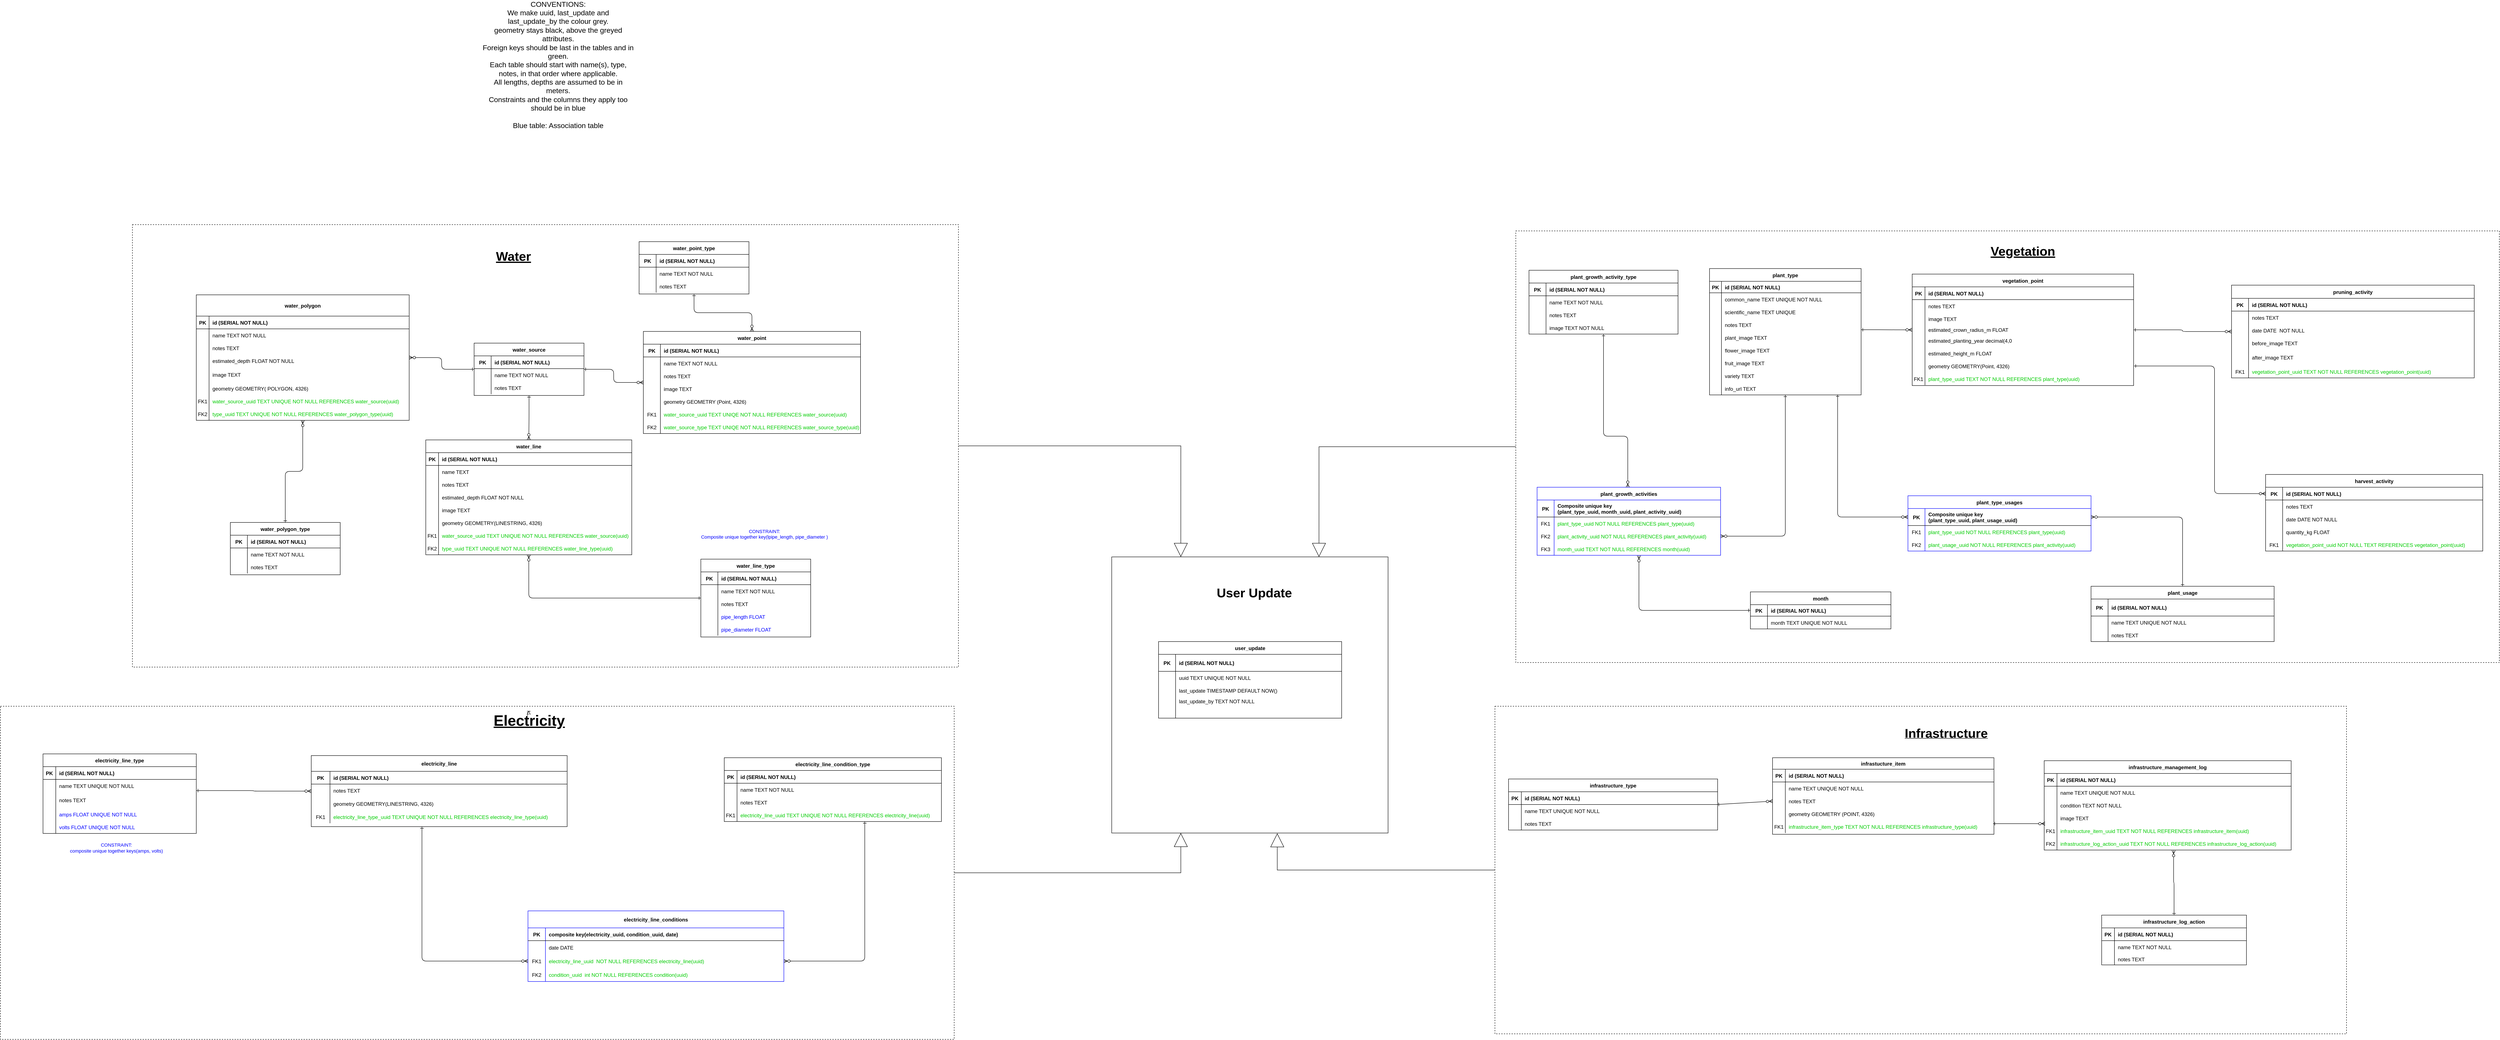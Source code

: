 <mxfile version="21.0.6" type="device"><diagram id="R2lEEEUBdFMjLlhIrx00" name="Page-1"><mxGraphModel dx="3430" dy="1584" grid="1" gridSize="10" guides="1" tooltips="1" connect="1" arrows="1" fold="1" page="1" pageScale="1" pageWidth="850" pageHeight="1100" math="0" shadow="0" extFonts="Permanent Marker^https://fonts.googleapis.com/css?family=Permanent+Marker"><root><mxCell id="0"/><mxCell id="1" parent="0"/><mxCell id="Fo3UExFzAacOJJRXEdDo-23" value="" style="whiteSpace=wrap;html=1;aspect=fixed;" parent="1" vertex="1"><mxGeometry x="300" y="801" width="649" height="649" as="geometry"/></mxCell><mxCell id="6xfUL2u8o3pGx_8rWPcf-7" value="uuid TEXT UNIQUE NOT NULL" style="shape=partialRectangle;overflow=hidden;connectable=0;fillColor=none;top=0;left=0;bottom=0;right=0;align=left;spacingLeft=6;fontColor=#4D4D4D;" parent="1" vertex="1"><mxGeometry x="-690" y="588" width="220" height="22" as="geometry"><mxRectangle width="220" height="30" as="alternateBounds"/></mxGeometry></mxCell><mxCell id="Fo3UExFzAacOJJRXEdDo-28" style="edgeStyle=orthogonalEdgeStyle;rounded=0;orthogonalLoop=1;jettySize=auto;html=1;entryX=0.599;entryY=1.001;entryDx=0;entryDy=0;entryPerimeter=0;endArrow=block;endFill=0;endSize=30;" parent="1" source="4dT9isH1Cbkz_mfEPiOe-254" target="Fo3UExFzAacOJJRXEdDo-23" edge="1"><mxGeometry relative="1" as="geometry"/></mxCell><mxCell id="4dT9isH1Cbkz_mfEPiOe-254" value="" style="rounded=0;whiteSpace=wrap;html=1;fontFamily=Helvetica;fontSize=11;fontColor=#FF0000;dashed=1;" parent="1" vertex="1"><mxGeometry x="1200" y="1152" width="2000" height="770" as="geometry"/></mxCell><mxCell id="Fo3UExFzAacOJJRXEdDo-26" style="edgeStyle=orthogonalEdgeStyle;rounded=0;orthogonalLoop=1;jettySize=auto;html=1;entryX=0.75;entryY=0;entryDx=0;entryDy=0;endArrow=block;endFill=0;strokeWidth=1;endSize=30;targetPerimeterSpacing=-1;" parent="1" source="4dT9isH1Cbkz_mfEPiOe-104" target="Fo3UExFzAacOJJRXEdDo-23" edge="1"><mxGeometry relative="1" as="geometry"/></mxCell><mxCell id="4dT9isH1Cbkz_mfEPiOe-104" value="" style="rounded=0;whiteSpace=wrap;html=1;dashed=1;" parent="1" vertex="1"><mxGeometry x="1249" y="34.75" width="2310" height="1014.5" as="geometry"/></mxCell><mxCell id="Fo3UExFzAacOJJRXEdDo-27" style="edgeStyle=orthogonalEdgeStyle;rounded=0;orthogonalLoop=1;jettySize=auto;html=1;entryX=0.25;entryY=1;entryDx=0;entryDy=0;endArrow=block;endFill=0;targetPerimeterSpacing=1;endSize=30;" parent="1" source="4dT9isH1Cbkz_mfEPiOe-1" target="Fo3UExFzAacOJJRXEdDo-23" edge="1"><mxGeometry relative="1" as="geometry"/></mxCell><mxCell id="4dT9isH1Cbkz_mfEPiOe-1" value="" style="rounded=0;whiteSpace=wrap;html=1;dashed=1;" parent="1" vertex="1"><mxGeometry x="-2310" y="1152" width="2240" height="783" as="geometry"/></mxCell><mxCell id="C-vyLk0tnHw3VtMMgP7b-12" value="" style="edgeStyle=entityRelationEdgeStyle;endArrow=ERzeroToMany;startArrow=ERone;endFill=1;startFill=0;" parent="1" target="C-vyLk0tnHw3VtMMgP7b-13" edge="1"><mxGeometry width="100" height="100" relative="1" as="geometry"><mxPoint x="2060" y="267" as="sourcePoint"/><mxPoint x="1710" y="212.25" as="targetPoint"/></mxGeometry></mxCell><mxCell id="m-YZwuZHsazXgu7ecYF--22" style="edgeStyle=orthogonalEdgeStyle;rounded=1;orthogonalLoop=1;jettySize=auto;html=1;startArrow=ERone;startFill=0;endArrow=ERzeroToMany;endFill=0;" parent="1" source="C-vyLk0tnHw3VtMMgP7b-2" target="m-YZwuZHsazXgu7ecYF--8" edge="1"><mxGeometry relative="1" as="geometry"/></mxCell><mxCell id="C-vyLk0tnHw3VtMMgP7b-2" value="plant_type" style="shape=table;startSize=30;container=1;collapsible=1;childLayout=tableLayout;fixedRows=1;rowLines=0;fontStyle=1;align=center;resizeLast=1;" parent="1" vertex="1"><mxGeometry x="1704" y="123.25" width="356" height="297" as="geometry"/></mxCell><mxCell id="C-vyLk0tnHw3VtMMgP7b-3" value="" style="shape=partialRectangle;collapsible=0;dropTarget=0;pointerEvents=0;fillColor=none;points=[[0,0.5],[1,0.5]];portConstraint=eastwest;top=0;left=0;right=0;bottom=1;" parent="C-vyLk0tnHw3VtMMgP7b-2" vertex="1"><mxGeometry y="30" width="356" height="27" as="geometry"/></mxCell><mxCell id="C-vyLk0tnHw3VtMMgP7b-4" value="PK" style="shape=partialRectangle;overflow=hidden;connectable=0;fillColor=none;top=0;left=0;bottom=0;right=0;fontStyle=1;" parent="C-vyLk0tnHw3VtMMgP7b-3" vertex="1"><mxGeometry width="28" height="27" as="geometry"><mxRectangle width="28" height="27" as="alternateBounds"/></mxGeometry></mxCell><mxCell id="C-vyLk0tnHw3VtMMgP7b-5" value="id (SERIAL NOT NULL)" style="shape=partialRectangle;overflow=hidden;connectable=0;fillColor=none;top=0;left=0;bottom=0;right=0;align=left;spacingLeft=6;fontStyle=1;" parent="C-vyLk0tnHw3VtMMgP7b-3" vertex="1"><mxGeometry x="28" width="328" height="27" as="geometry"><mxRectangle width="328" height="27" as="alternateBounds"/></mxGeometry></mxCell><mxCell id="qpiCaQmTNPhB227S2Enc-1" value="" style="shape=partialRectangle;collapsible=0;dropTarget=0;pointerEvents=0;fillColor=none;points=[[0,0.5],[1,0.5]];portConstraint=eastwest;top=0;left=0;right=0;bottom=0;" parent="C-vyLk0tnHw3VtMMgP7b-2" vertex="1"><mxGeometry y="57" width="356" height="30" as="geometry"/></mxCell><mxCell id="qpiCaQmTNPhB227S2Enc-2" value="" style="shape=partialRectangle;overflow=hidden;connectable=0;fillColor=none;top=0;left=0;bottom=0;right=0;" parent="qpiCaQmTNPhB227S2Enc-1" vertex="1"><mxGeometry width="28" height="30" as="geometry"><mxRectangle width="28" height="30" as="alternateBounds"/></mxGeometry></mxCell><mxCell id="qpiCaQmTNPhB227S2Enc-3" value="common_name TEXT UNIQUE NOT NULL" style="shape=partialRectangle;overflow=hidden;connectable=0;fillColor=none;top=0;left=0;bottom=0;right=0;align=left;spacingLeft=6;" parent="qpiCaQmTNPhB227S2Enc-1" vertex="1"><mxGeometry x="28" width="328" height="30" as="geometry"><mxRectangle width="328" height="30" as="alternateBounds"/></mxGeometry></mxCell><mxCell id="qpiCaQmTNPhB227S2Enc-7" value="" style="shape=partialRectangle;collapsible=0;dropTarget=0;pointerEvents=0;fillColor=none;points=[[0,0.5],[1,0.5]];portConstraint=eastwest;top=0;left=0;right=0;bottom=0;" parent="C-vyLk0tnHw3VtMMgP7b-2" vertex="1"><mxGeometry y="87" width="356" height="30" as="geometry"/></mxCell><mxCell id="qpiCaQmTNPhB227S2Enc-8" value="" style="shape=partialRectangle;overflow=hidden;connectable=0;fillColor=none;top=0;left=0;bottom=0;right=0;" parent="qpiCaQmTNPhB227S2Enc-7" vertex="1"><mxGeometry width="28" height="30" as="geometry"><mxRectangle width="28" height="30" as="alternateBounds"/></mxGeometry></mxCell><mxCell id="qpiCaQmTNPhB227S2Enc-9" value="scientific_name TEXT UNIQUE " style="shape=partialRectangle;overflow=hidden;connectable=0;fillColor=none;top=0;left=0;bottom=0;right=0;align=left;spacingLeft=6;" parent="qpiCaQmTNPhB227S2Enc-7" vertex="1"><mxGeometry x="28" width="328" height="30" as="geometry"><mxRectangle width="328" height="30" as="alternateBounds"/></mxGeometry></mxCell><mxCell id="qpiCaQmTNPhB227S2Enc-44" value="" style="shape=partialRectangle;collapsible=0;dropTarget=0;pointerEvents=0;fillColor=none;points=[[0,0.5],[1,0.5]];portConstraint=eastwest;top=0;left=0;right=0;bottom=0;" parent="C-vyLk0tnHw3VtMMgP7b-2" vertex="1"><mxGeometry y="117" width="356" height="30" as="geometry"/></mxCell><mxCell id="qpiCaQmTNPhB227S2Enc-45" value="" style="shape=partialRectangle;overflow=hidden;connectable=0;fillColor=none;top=0;left=0;bottom=0;right=0;" parent="qpiCaQmTNPhB227S2Enc-44" vertex="1"><mxGeometry width="28" height="30" as="geometry"><mxRectangle width="28" height="30" as="alternateBounds"/></mxGeometry></mxCell><mxCell id="qpiCaQmTNPhB227S2Enc-46" value="notes TEXT" style="shape=partialRectangle;overflow=hidden;connectable=0;fillColor=none;top=0;left=0;bottom=0;right=0;align=left;spacingLeft=6;" parent="qpiCaQmTNPhB227S2Enc-44" vertex="1"><mxGeometry x="28" width="328" height="30" as="geometry"><mxRectangle width="328" height="30" as="alternateBounds"/></mxGeometry></mxCell><mxCell id="qpiCaQmTNPhB227S2Enc-23" value="" style="shape=partialRectangle;collapsible=0;dropTarget=0;pointerEvents=0;fillColor=none;points=[[0,0.5],[1,0.5]];portConstraint=eastwest;top=0;left=0;right=0;bottom=0;" parent="C-vyLk0tnHw3VtMMgP7b-2" vertex="1"><mxGeometry y="147" width="356" height="30" as="geometry"/></mxCell><mxCell id="qpiCaQmTNPhB227S2Enc-24" value="" style="shape=partialRectangle;overflow=hidden;connectable=0;fillColor=none;top=0;left=0;bottom=0;right=0;" parent="qpiCaQmTNPhB227S2Enc-23" vertex="1"><mxGeometry width="28" height="30" as="geometry"><mxRectangle width="28" height="30" as="alternateBounds"/></mxGeometry></mxCell><mxCell id="qpiCaQmTNPhB227S2Enc-25" value="plant_image TEXT" style="shape=partialRectangle;overflow=hidden;connectable=0;fillColor=none;top=0;left=0;bottom=0;right=0;align=left;spacingLeft=6;" parent="qpiCaQmTNPhB227S2Enc-23" vertex="1"><mxGeometry x="28" width="328" height="30" as="geometry"><mxRectangle width="328" height="30" as="alternateBounds"/></mxGeometry></mxCell><mxCell id="qpiCaQmTNPhB227S2Enc-26" value="" style="shape=partialRectangle;collapsible=0;dropTarget=0;pointerEvents=0;fillColor=none;points=[[0,0.5],[1,0.5]];portConstraint=eastwest;top=0;left=0;right=0;bottom=0;" parent="C-vyLk0tnHw3VtMMgP7b-2" vertex="1"><mxGeometry y="177" width="356" height="30" as="geometry"/></mxCell><mxCell id="qpiCaQmTNPhB227S2Enc-27" value="" style="shape=partialRectangle;overflow=hidden;connectable=0;fillColor=none;top=0;left=0;bottom=0;right=0;" parent="qpiCaQmTNPhB227S2Enc-26" vertex="1"><mxGeometry width="28" height="30" as="geometry"><mxRectangle width="28" height="30" as="alternateBounds"/></mxGeometry></mxCell><mxCell id="qpiCaQmTNPhB227S2Enc-28" value="flower_image TEXT" style="shape=partialRectangle;overflow=hidden;connectable=0;fillColor=none;top=0;left=0;bottom=0;right=0;align=left;spacingLeft=6;" parent="qpiCaQmTNPhB227S2Enc-26" vertex="1"><mxGeometry x="28" width="328" height="30" as="geometry"><mxRectangle width="328" height="30" as="alternateBounds"/></mxGeometry></mxCell><mxCell id="qpiCaQmTNPhB227S2Enc-47" value="" style="shape=partialRectangle;collapsible=0;dropTarget=0;pointerEvents=0;fillColor=none;points=[[0,0.5],[1,0.5]];portConstraint=eastwest;top=0;left=0;right=0;bottom=0;" parent="C-vyLk0tnHw3VtMMgP7b-2" vertex="1"><mxGeometry y="207" width="356" height="30" as="geometry"/></mxCell><mxCell id="qpiCaQmTNPhB227S2Enc-48" value="" style="shape=partialRectangle;overflow=hidden;connectable=0;fillColor=none;top=0;left=0;bottom=0;right=0;" parent="qpiCaQmTNPhB227S2Enc-47" vertex="1"><mxGeometry width="28" height="30" as="geometry"><mxRectangle width="28" height="30" as="alternateBounds"/></mxGeometry></mxCell><mxCell id="qpiCaQmTNPhB227S2Enc-49" value="fruit_image TEXT" style="shape=partialRectangle;overflow=hidden;connectable=0;fillColor=none;top=0;left=0;bottom=0;right=0;align=left;spacingLeft=6;" parent="qpiCaQmTNPhB227S2Enc-47" vertex="1"><mxGeometry x="28" width="328" height="30" as="geometry"><mxRectangle width="328" height="30" as="alternateBounds"/></mxGeometry></mxCell><mxCell id="qpiCaQmTNPhB227S2Enc-29" value="" style="shape=partialRectangle;collapsible=0;dropTarget=0;pointerEvents=0;fillColor=none;points=[[0,0.5],[1,0.5]];portConstraint=eastwest;top=0;left=0;right=0;bottom=0;" parent="C-vyLk0tnHw3VtMMgP7b-2" vertex="1"><mxGeometry y="237" width="356" height="30" as="geometry"/></mxCell><mxCell id="qpiCaQmTNPhB227S2Enc-30" value="" style="shape=partialRectangle;overflow=hidden;connectable=0;fillColor=none;top=0;left=0;bottom=0;right=0;" parent="qpiCaQmTNPhB227S2Enc-29" vertex="1"><mxGeometry width="28" height="30" as="geometry"><mxRectangle width="28" height="30" as="alternateBounds"/></mxGeometry></mxCell><mxCell id="qpiCaQmTNPhB227S2Enc-31" value="variety TEXT " style="shape=partialRectangle;overflow=hidden;connectable=0;fillColor=none;top=0;left=0;bottom=0;right=0;align=left;spacingLeft=6;" parent="qpiCaQmTNPhB227S2Enc-29" vertex="1"><mxGeometry x="28" width="328" height="30" as="geometry"><mxRectangle width="328" height="30" as="alternateBounds"/></mxGeometry></mxCell><mxCell id="qpiCaQmTNPhB227S2Enc-32" value="" style="shape=partialRectangle;collapsible=0;dropTarget=0;pointerEvents=0;fillColor=none;points=[[0,0.5],[1,0.5]];portConstraint=eastwest;top=0;left=0;right=0;bottom=0;" parent="C-vyLk0tnHw3VtMMgP7b-2" vertex="1"><mxGeometry y="267" width="356" height="30" as="geometry"/></mxCell><mxCell id="qpiCaQmTNPhB227S2Enc-33" value="" style="shape=partialRectangle;overflow=hidden;connectable=0;fillColor=none;top=0;left=0;bottom=0;right=0;" parent="qpiCaQmTNPhB227S2Enc-32" vertex="1"><mxGeometry width="28" height="30" as="geometry"><mxRectangle width="28" height="30" as="alternateBounds"/></mxGeometry></mxCell><mxCell id="qpiCaQmTNPhB227S2Enc-34" value="info_url TEXT " style="shape=partialRectangle;overflow=hidden;connectable=0;fillColor=none;top=0;left=0;bottom=0;right=0;align=left;spacingLeft=6;" parent="qpiCaQmTNPhB227S2Enc-32" vertex="1"><mxGeometry x="28" width="328" height="30" as="geometry"><mxRectangle width="328" height="30" as="alternateBounds"/></mxGeometry></mxCell><mxCell id="C-vyLk0tnHw3VtMMgP7b-13" value="vegetation_point" style="shape=table;startSize=30;container=1;collapsible=1;childLayout=tableLayout;fixedRows=1;rowLines=0;fontStyle=1;align=center;resizeLast=1;" parent="1" vertex="1"><mxGeometry x="2180" y="136.25" width="520" height="262" as="geometry"/></mxCell><mxCell id="C-vyLk0tnHw3VtMMgP7b-14" value="" style="shape=partialRectangle;collapsible=0;dropTarget=0;pointerEvents=0;fillColor=none;points=[[0,0.5],[1,0.5]];portConstraint=eastwest;top=0;left=0;right=0;bottom=1;" parent="C-vyLk0tnHw3VtMMgP7b-13" vertex="1"><mxGeometry y="30" width="520" height="30" as="geometry"/></mxCell><mxCell id="C-vyLk0tnHw3VtMMgP7b-15" value="PK" style="shape=partialRectangle;overflow=hidden;connectable=0;fillColor=none;top=0;left=0;bottom=0;right=0;fontStyle=1;" parent="C-vyLk0tnHw3VtMMgP7b-14" vertex="1"><mxGeometry width="30" height="30" as="geometry"><mxRectangle width="30" height="30" as="alternateBounds"/></mxGeometry></mxCell><mxCell id="C-vyLk0tnHw3VtMMgP7b-16" value="id (SERIAL NOT NULL)" style="shape=partialRectangle;overflow=hidden;connectable=0;fillColor=none;top=0;left=0;bottom=0;right=0;align=left;spacingLeft=6;fontStyle=1;" parent="C-vyLk0tnHw3VtMMgP7b-14" vertex="1"><mxGeometry x="30" width="490" height="30" as="geometry"><mxRectangle width="490" height="30" as="alternateBounds"/></mxGeometry></mxCell><mxCell id="qpiCaQmTNPhB227S2Enc-62" value="" style="shape=partialRectangle;collapsible=0;dropTarget=0;pointerEvents=0;fillColor=none;points=[[0,0.5],[1,0.5]];portConstraint=eastwest;top=0;left=0;right=0;bottom=0;" parent="C-vyLk0tnHw3VtMMgP7b-13" vertex="1"><mxGeometry y="60" width="520" height="30" as="geometry"/></mxCell><mxCell id="qpiCaQmTNPhB227S2Enc-63" value="" style="shape=partialRectangle;overflow=hidden;connectable=0;fillColor=none;top=0;left=0;bottom=0;right=0;" parent="qpiCaQmTNPhB227S2Enc-62" vertex="1"><mxGeometry width="30" height="30" as="geometry"><mxRectangle width="30" height="30" as="alternateBounds"/></mxGeometry></mxCell><mxCell id="qpiCaQmTNPhB227S2Enc-64" value="notes TEXT" style="shape=partialRectangle;overflow=hidden;connectable=0;fillColor=none;top=0;left=0;bottom=0;right=0;align=left;spacingLeft=6;" parent="qpiCaQmTNPhB227S2Enc-62" vertex="1"><mxGeometry x="30" width="490" height="30" as="geometry"><mxRectangle width="490" height="30" as="alternateBounds"/></mxGeometry></mxCell><mxCell id="qpiCaQmTNPhB227S2Enc-74" value="" style="shape=partialRectangle;collapsible=0;dropTarget=0;pointerEvents=0;fillColor=none;points=[[0,0.5],[1,0.5]];portConstraint=eastwest;top=0;left=0;right=0;bottom=0;" parent="C-vyLk0tnHw3VtMMgP7b-13" vertex="1"><mxGeometry y="90" width="520" height="30" as="geometry"/></mxCell><mxCell id="qpiCaQmTNPhB227S2Enc-75" value="" style="shape=partialRectangle;overflow=hidden;connectable=0;fillColor=none;top=0;left=0;bottom=0;right=0;" parent="qpiCaQmTNPhB227S2Enc-74" vertex="1"><mxGeometry width="30" height="30" as="geometry"><mxRectangle width="30" height="30" as="alternateBounds"/></mxGeometry></mxCell><mxCell id="qpiCaQmTNPhB227S2Enc-76" value="image TEXT" style="shape=partialRectangle;overflow=hidden;connectable=0;fillColor=none;top=0;left=0;bottom=0;right=0;align=left;spacingLeft=6;" parent="qpiCaQmTNPhB227S2Enc-74" vertex="1"><mxGeometry x="30" width="490" height="30" as="geometry"><mxRectangle width="490" height="30" as="alternateBounds"/></mxGeometry></mxCell><mxCell id="Mc1H1XI_NM10hoHip7fQ-10" value="" style="shape=partialRectangle;collapsible=0;dropTarget=0;pointerEvents=0;fillColor=none;points=[[0,0.5],[1,0.5]];portConstraint=eastwest;top=0;left=0;right=0;bottom=0;" parent="C-vyLk0tnHw3VtMMgP7b-13" vertex="1"><mxGeometry y="120" width="520" height="21" as="geometry"/></mxCell><mxCell id="Mc1H1XI_NM10hoHip7fQ-11" value="" style="shape=partialRectangle;overflow=hidden;connectable=0;fillColor=none;top=0;left=0;bottom=0;right=0;" parent="Mc1H1XI_NM10hoHip7fQ-10" vertex="1"><mxGeometry width="30" height="21" as="geometry"><mxRectangle width="30" height="21" as="alternateBounds"/></mxGeometry></mxCell><mxCell id="Mc1H1XI_NM10hoHip7fQ-12" value="estimated_crown_radius_m FLOAT " style="shape=partialRectangle;overflow=hidden;connectable=0;fillColor=none;top=0;left=0;bottom=0;right=0;align=left;spacingLeft=6;" parent="Mc1H1XI_NM10hoHip7fQ-10" vertex="1"><mxGeometry x="30" width="490" height="21" as="geometry"><mxRectangle width="490" height="21" as="alternateBounds"/></mxGeometry></mxCell><mxCell id="m-YZwuZHsazXgu7ecYF--45" value="" style="shape=partialRectangle;collapsible=0;dropTarget=0;pointerEvents=0;fillColor=none;points=[[0,0.5],[1,0.5]];portConstraint=eastwest;top=0;left=0;right=0;bottom=0;" parent="C-vyLk0tnHw3VtMMgP7b-13" vertex="1"><mxGeometry y="141" width="520" height="30" as="geometry"/></mxCell><mxCell id="m-YZwuZHsazXgu7ecYF--46" value="" style="shape=partialRectangle;overflow=hidden;connectable=0;fillColor=none;top=0;left=0;bottom=0;right=0;" parent="m-YZwuZHsazXgu7ecYF--45" vertex="1"><mxGeometry width="30" height="30" as="geometry"><mxRectangle width="30" height="30" as="alternateBounds"/></mxGeometry></mxCell><mxCell id="m-YZwuZHsazXgu7ecYF--47" value="estimated_planting_year decimal(4,0" style="shape=partialRectangle;overflow=hidden;connectable=0;fillColor=none;top=0;left=0;bottom=0;right=0;align=left;spacingLeft=6;fontColor=#000000;strokeColor=#000000;" parent="m-YZwuZHsazXgu7ecYF--45" vertex="1"><mxGeometry x="30" width="490" height="30" as="geometry"><mxRectangle width="490" height="30" as="alternateBounds"/></mxGeometry></mxCell><mxCell id="Mc1H1XI_NM10hoHip7fQ-1" value="" style="shape=partialRectangle;collapsible=0;dropTarget=0;pointerEvents=0;fillColor=none;points=[[0,0.5],[1,0.5]];portConstraint=eastwest;top=0;left=0;right=0;bottom=0;" parent="C-vyLk0tnHw3VtMMgP7b-13" vertex="1"><mxGeometry y="171" width="520" height="30" as="geometry"/></mxCell><mxCell id="Mc1H1XI_NM10hoHip7fQ-2" value="" style="shape=partialRectangle;overflow=hidden;connectable=0;fillColor=none;top=0;left=0;bottom=0;right=0;" parent="Mc1H1XI_NM10hoHip7fQ-1" vertex="1"><mxGeometry width="30" height="30" as="geometry"><mxRectangle width="30" height="30" as="alternateBounds"/></mxGeometry></mxCell><mxCell id="Mc1H1XI_NM10hoHip7fQ-3" value="estimated_height_m FLOAT" style="shape=partialRectangle;overflow=hidden;connectable=0;fillColor=none;top=0;left=0;bottom=0;right=0;align=left;spacingLeft=6;" parent="Mc1H1XI_NM10hoHip7fQ-1" vertex="1"><mxGeometry x="30" width="490" height="30" as="geometry"><mxRectangle width="490" height="30" as="alternateBounds"/></mxGeometry></mxCell><mxCell id="Mc1H1XI_NM10hoHip7fQ-4" value="" style="shape=partialRectangle;collapsible=0;dropTarget=0;pointerEvents=0;fillColor=none;points=[[0,0.5],[1,0.5]];portConstraint=eastwest;top=0;left=0;right=0;bottom=0;" parent="C-vyLk0tnHw3VtMMgP7b-13" vertex="1"><mxGeometry y="201" width="520" height="30" as="geometry"/></mxCell><mxCell id="Mc1H1XI_NM10hoHip7fQ-5" value="" style="shape=partialRectangle;overflow=hidden;connectable=0;fillColor=none;top=0;left=0;bottom=0;right=0;" parent="Mc1H1XI_NM10hoHip7fQ-4" vertex="1"><mxGeometry width="30" height="30" as="geometry"><mxRectangle width="30" height="30" as="alternateBounds"/></mxGeometry></mxCell><mxCell id="Mc1H1XI_NM10hoHip7fQ-6" value="geometry GEOMETRY(Point, 4326)" style="shape=partialRectangle;overflow=hidden;connectable=0;fillColor=none;top=0;left=0;bottom=0;right=0;align=left;spacingLeft=6;" parent="Mc1H1XI_NM10hoHip7fQ-4" vertex="1"><mxGeometry x="30" width="490" height="30" as="geometry"><mxRectangle width="490" height="30" as="alternateBounds"/></mxGeometry></mxCell><mxCell id="C-vyLk0tnHw3VtMMgP7b-17" value="" style="shape=partialRectangle;collapsible=0;dropTarget=0;pointerEvents=0;fillColor=none;points=[[0,0.5],[1,0.5]];portConstraint=eastwest;top=0;left=0;right=0;bottom=0;" parent="C-vyLk0tnHw3VtMMgP7b-13" vertex="1"><mxGeometry y="231" width="520" height="30" as="geometry"/></mxCell><mxCell id="C-vyLk0tnHw3VtMMgP7b-18" value="FK1" style="shape=partialRectangle;overflow=hidden;connectable=0;fillColor=none;top=0;left=0;bottom=0;right=0;" parent="C-vyLk0tnHw3VtMMgP7b-17" vertex="1"><mxGeometry width="30" height="30" as="geometry"><mxRectangle width="30" height="30" as="alternateBounds"/></mxGeometry></mxCell><mxCell id="C-vyLk0tnHw3VtMMgP7b-19" value="plant_type_uuid TEXT NOT NULL REFERENCES plant_type(uuid)" style="shape=partialRectangle;overflow=hidden;connectable=0;fillColor=none;top=0;left=0;bottom=0;right=0;align=left;spacingLeft=6;fontColor=#00CC00;" parent="C-vyLk0tnHw3VtMMgP7b-17" vertex="1"><mxGeometry x="30" width="490" height="30" as="geometry"><mxRectangle width="490" height="30" as="alternateBounds"/></mxGeometry></mxCell><mxCell id="m-YZwuZHsazXgu7ecYF--20" style="edgeStyle=orthogonalEdgeStyle;rounded=1;orthogonalLoop=1;jettySize=auto;html=1;startArrow=ERone;startFill=0;endArrow=ERzeroToMany;endFill=0;" parent="1" source="C-vyLk0tnHw3VtMMgP7b-23" target="m-YZwuZHsazXgu7ecYF--1" edge="1"><mxGeometry relative="1" as="geometry"><Array as="points"><mxPoint x="1455" y="517.25"/><mxPoint x="1512" y="517.25"/></Array></mxGeometry></mxCell><mxCell id="C-vyLk0tnHw3VtMMgP7b-23" value="plant_growth_activity_type" style="shape=table;startSize=30;container=1;collapsible=1;childLayout=tableLayout;fixedRows=1;rowLines=0;fontStyle=1;align=center;resizeLast=1;" parent="1" vertex="1"><mxGeometry x="1280" y="127.25" width="350" height="150" as="geometry"/></mxCell><mxCell id="C-vyLk0tnHw3VtMMgP7b-24" value="" style="shape=partialRectangle;collapsible=0;dropTarget=0;pointerEvents=0;fillColor=none;points=[[0,0.5],[1,0.5]];portConstraint=eastwest;top=0;left=0;right=0;bottom=1;" parent="C-vyLk0tnHw3VtMMgP7b-23" vertex="1"><mxGeometry y="30" width="350" height="30" as="geometry"/></mxCell><mxCell id="C-vyLk0tnHw3VtMMgP7b-25" value="PK" style="shape=partialRectangle;overflow=hidden;connectable=0;fillColor=none;top=0;left=0;bottom=0;right=0;fontStyle=1;" parent="C-vyLk0tnHw3VtMMgP7b-24" vertex="1"><mxGeometry width="40" height="30" as="geometry"><mxRectangle width="40" height="30" as="alternateBounds"/></mxGeometry></mxCell><mxCell id="C-vyLk0tnHw3VtMMgP7b-26" value="id (SERIAL NOT NULL)" style="shape=partialRectangle;overflow=hidden;connectable=0;fillColor=none;top=0;left=0;bottom=0;right=0;align=left;spacingLeft=6;fontStyle=1;" parent="C-vyLk0tnHw3VtMMgP7b-24" vertex="1"><mxGeometry x="40" width="310" height="30" as="geometry"><mxRectangle width="310" height="30" as="alternateBounds"/></mxGeometry></mxCell><mxCell id="qpiCaQmTNPhB227S2Enc-20" value="" style="shape=partialRectangle;collapsible=0;dropTarget=0;pointerEvents=0;fillColor=none;points=[[0,0.5],[1,0.5]];portConstraint=eastwest;top=0;left=0;right=0;bottom=0;" parent="C-vyLk0tnHw3VtMMgP7b-23" vertex="1"><mxGeometry y="60" width="350" height="30" as="geometry"/></mxCell><mxCell id="qpiCaQmTNPhB227S2Enc-21" value="" style="shape=partialRectangle;overflow=hidden;connectable=0;fillColor=none;top=0;left=0;bottom=0;right=0;" parent="qpiCaQmTNPhB227S2Enc-20" vertex="1"><mxGeometry width="40" height="30" as="geometry"><mxRectangle width="40" height="30" as="alternateBounds"/></mxGeometry></mxCell><mxCell id="qpiCaQmTNPhB227S2Enc-22" value="name TEXT NOT NULL" style="shape=partialRectangle;overflow=hidden;connectable=0;fillColor=none;top=0;left=0;bottom=0;right=0;align=left;spacingLeft=6;" parent="qpiCaQmTNPhB227S2Enc-20" vertex="1"><mxGeometry x="40" width="310" height="30" as="geometry"><mxRectangle width="310" height="30" as="alternateBounds"/></mxGeometry></mxCell><mxCell id="Fo3UExFzAacOJJRXEdDo-50" value="" style="shape=partialRectangle;collapsible=0;dropTarget=0;pointerEvents=0;fillColor=none;points=[[0,0.5],[1,0.5]];portConstraint=eastwest;top=0;left=0;right=0;bottom=0;" parent="C-vyLk0tnHw3VtMMgP7b-23" vertex="1"><mxGeometry y="90" width="350" height="30" as="geometry"/></mxCell><mxCell id="Fo3UExFzAacOJJRXEdDo-51" value="" style="shape=partialRectangle;overflow=hidden;connectable=0;fillColor=none;top=0;left=0;bottom=0;right=0;" parent="Fo3UExFzAacOJJRXEdDo-50" vertex="1"><mxGeometry width="40" height="30" as="geometry"><mxRectangle width="40" height="30" as="alternateBounds"/></mxGeometry></mxCell><mxCell id="Fo3UExFzAacOJJRXEdDo-52" value="notes TEXT" style="shape=partialRectangle;overflow=hidden;connectable=0;fillColor=none;top=0;left=0;bottom=0;right=0;align=left;spacingLeft=6;" parent="Fo3UExFzAacOJJRXEdDo-50" vertex="1"><mxGeometry x="40" width="310" height="30" as="geometry"><mxRectangle width="310" height="30" as="alternateBounds"/></mxGeometry></mxCell><mxCell id="qpiCaQmTNPhB227S2Enc-17" value="" style="shape=partialRectangle;collapsible=0;dropTarget=0;pointerEvents=0;fillColor=none;points=[[0,0.5],[1,0.5]];portConstraint=eastwest;top=0;left=0;right=0;bottom=0;" parent="C-vyLk0tnHw3VtMMgP7b-23" vertex="1"><mxGeometry y="120" width="350" height="30" as="geometry"/></mxCell><mxCell id="qpiCaQmTNPhB227S2Enc-18" value="" style="shape=partialRectangle;overflow=hidden;connectable=0;fillColor=none;top=0;left=0;bottom=0;right=0;" parent="qpiCaQmTNPhB227S2Enc-17" vertex="1"><mxGeometry width="40" height="30" as="geometry"><mxRectangle width="40" height="30" as="alternateBounds"/></mxGeometry></mxCell><mxCell id="qpiCaQmTNPhB227S2Enc-19" value="image TEXT NOT NULL" style="shape=partialRectangle;overflow=hidden;connectable=0;fillColor=none;top=0;left=0;bottom=0;right=0;align=left;spacingLeft=6;" parent="qpiCaQmTNPhB227S2Enc-17" vertex="1"><mxGeometry x="40" width="310" height="30" as="geometry"><mxRectangle width="310" height="30" as="alternateBounds"/></mxGeometry></mxCell><mxCell id="qpiCaQmTNPhB227S2Enc-98" value="pruning_activity" style="shape=table;startSize=31;container=1;collapsible=1;childLayout=tableLayout;fixedRows=1;rowLines=0;fontStyle=1;align=center;resizeLast=1;" parent="1" vertex="1"><mxGeometry x="2930" y="162.25" width="570" height="218" as="geometry"/></mxCell><mxCell id="qpiCaQmTNPhB227S2Enc-99" value="" style="shape=partialRectangle;collapsible=0;dropTarget=0;pointerEvents=0;fillColor=none;points=[[0,0.5],[1,0.5]];portConstraint=eastwest;top=0;left=0;right=0;bottom=1;" parent="qpiCaQmTNPhB227S2Enc-98" vertex="1"><mxGeometry y="31" width="570" height="30" as="geometry"/></mxCell><mxCell id="qpiCaQmTNPhB227S2Enc-100" value="PK" style="shape=partialRectangle;overflow=hidden;connectable=0;fillColor=none;top=0;left=0;bottom=0;right=0;fontStyle=1;" parent="qpiCaQmTNPhB227S2Enc-99" vertex="1"><mxGeometry width="40" height="30" as="geometry"><mxRectangle width="40" height="30" as="alternateBounds"/></mxGeometry></mxCell><mxCell id="qpiCaQmTNPhB227S2Enc-101" value="id (SERIAL NOT NULL)" style="shape=partialRectangle;overflow=hidden;connectable=0;fillColor=none;top=0;left=0;bottom=0;right=0;align=left;spacingLeft=6;fontStyle=1;" parent="qpiCaQmTNPhB227S2Enc-99" vertex="1"><mxGeometry x="40" width="530" height="30" as="geometry"><mxRectangle width="530" height="30" as="alternateBounds"/></mxGeometry></mxCell><mxCell id="qpiCaQmTNPhB227S2Enc-111" value="" style="shape=partialRectangle;collapsible=0;dropTarget=0;pointerEvents=0;fillColor=none;points=[[0,0.5],[1,0.5]];portConstraint=eastwest;top=0;left=0;right=0;bottom=0;" parent="qpiCaQmTNPhB227S2Enc-98" vertex="1"><mxGeometry y="61" width="570" height="30" as="geometry"/></mxCell><mxCell id="qpiCaQmTNPhB227S2Enc-112" value="" style="shape=partialRectangle;overflow=hidden;connectable=0;fillColor=none;top=0;left=0;bottom=0;right=0;" parent="qpiCaQmTNPhB227S2Enc-111" vertex="1"><mxGeometry width="40" height="30" as="geometry"><mxRectangle width="40" height="30" as="alternateBounds"/></mxGeometry></mxCell><mxCell id="qpiCaQmTNPhB227S2Enc-113" value="notes TEXT" style="shape=partialRectangle;overflow=hidden;connectable=0;fillColor=none;top=0;left=0;bottom=0;right=0;align=left;spacingLeft=6;" parent="qpiCaQmTNPhB227S2Enc-111" vertex="1"><mxGeometry x="40" width="530" height="30" as="geometry"><mxRectangle width="530" height="30" as="alternateBounds"/></mxGeometry></mxCell><mxCell id="qpiCaQmTNPhB227S2Enc-108" value="" style="shape=partialRectangle;collapsible=0;dropTarget=0;pointerEvents=0;fillColor=none;points=[[0,0.5],[1,0.5]];portConstraint=eastwest;top=0;left=0;right=0;bottom=0;" parent="qpiCaQmTNPhB227S2Enc-98" vertex="1"><mxGeometry y="91" width="570" height="30" as="geometry"/></mxCell><mxCell id="qpiCaQmTNPhB227S2Enc-109" value="" style="shape=partialRectangle;overflow=hidden;connectable=0;fillColor=none;top=0;left=0;bottom=0;right=0;" parent="qpiCaQmTNPhB227S2Enc-108" vertex="1"><mxGeometry width="40" height="30" as="geometry"><mxRectangle width="40" height="30" as="alternateBounds"/></mxGeometry></mxCell><mxCell id="qpiCaQmTNPhB227S2Enc-110" value="date DATE  NOT NULL" style="shape=partialRectangle;overflow=hidden;connectable=0;fillColor=none;top=0;left=0;bottom=0;right=0;align=left;spacingLeft=6;" parent="qpiCaQmTNPhB227S2Enc-108" vertex="1"><mxGeometry x="40" width="530" height="30" as="geometry"><mxRectangle width="530" height="30" as="alternateBounds"/></mxGeometry></mxCell><mxCell id="qpiCaQmTNPhB227S2Enc-102" value="" style="shape=partialRectangle;collapsible=0;dropTarget=0;pointerEvents=0;fillColor=none;points=[[0,0.5],[1,0.5]];portConstraint=eastwest;top=0;left=0;right=0;bottom=0;" parent="qpiCaQmTNPhB227S2Enc-98" vertex="1"><mxGeometry y="121" width="570" height="30" as="geometry"/></mxCell><mxCell id="qpiCaQmTNPhB227S2Enc-103" value="" style="shape=partialRectangle;overflow=hidden;connectable=0;fillColor=none;top=0;left=0;bottom=0;right=0;" parent="qpiCaQmTNPhB227S2Enc-102" vertex="1"><mxGeometry width="40" height="30" as="geometry"><mxRectangle width="40" height="30" as="alternateBounds"/></mxGeometry></mxCell><mxCell id="qpiCaQmTNPhB227S2Enc-104" value="before_image TEXT" style="shape=partialRectangle;overflow=hidden;connectable=0;fillColor=none;top=0;left=0;bottom=0;right=0;align=left;spacingLeft=6;" parent="qpiCaQmTNPhB227S2Enc-102" vertex="1"><mxGeometry x="40" width="530" height="30" as="geometry"><mxRectangle width="530" height="30" as="alternateBounds"/></mxGeometry></mxCell><mxCell id="qpiCaQmTNPhB227S2Enc-105" value="" style="shape=partialRectangle;collapsible=0;dropTarget=0;pointerEvents=0;fillColor=none;points=[[0,0.5],[1,0.5]];portConstraint=eastwest;top=0;left=0;right=0;bottom=0;" parent="qpiCaQmTNPhB227S2Enc-98" vertex="1"><mxGeometry y="151" width="570" height="37" as="geometry"/></mxCell><mxCell id="qpiCaQmTNPhB227S2Enc-106" value="" style="shape=partialRectangle;overflow=hidden;connectable=0;fillColor=none;top=0;left=0;bottom=0;right=0;" parent="qpiCaQmTNPhB227S2Enc-105" vertex="1"><mxGeometry width="40" height="37" as="geometry"><mxRectangle width="40" height="37" as="alternateBounds"/></mxGeometry></mxCell><mxCell id="qpiCaQmTNPhB227S2Enc-107" value="after_image TEXT" style="shape=partialRectangle;overflow=hidden;connectable=0;fillColor=none;top=0;left=0;bottom=0;right=0;align=left;spacingLeft=6;" parent="qpiCaQmTNPhB227S2Enc-105" vertex="1"><mxGeometry x="40" width="530" height="37" as="geometry"><mxRectangle width="530" height="37" as="alternateBounds"/></mxGeometry></mxCell><mxCell id="qpiCaQmTNPhB227S2Enc-117" value="" style="shape=partialRectangle;collapsible=0;dropTarget=0;pointerEvents=0;fillColor=none;points=[[0,0.5],[1,0.5]];portConstraint=eastwest;top=0;left=0;right=0;bottom=0;" parent="qpiCaQmTNPhB227S2Enc-98" vertex="1"><mxGeometry y="188" width="570" height="30" as="geometry"/></mxCell><mxCell id="qpiCaQmTNPhB227S2Enc-118" value="FK1" style="shape=partialRectangle;overflow=hidden;connectable=0;fillColor=none;top=0;left=0;bottom=0;right=0;" parent="qpiCaQmTNPhB227S2Enc-117" vertex="1"><mxGeometry width="40" height="30" as="geometry"><mxRectangle width="40" height="30" as="alternateBounds"/></mxGeometry></mxCell><mxCell id="qpiCaQmTNPhB227S2Enc-119" value="vegetation_point_uuid TEXT NOT NULL REFERENCES vegetation_point(uuid)" style="shape=partialRectangle;overflow=hidden;connectable=0;fillColor=none;top=0;left=0;bottom=0;right=0;align=left;spacingLeft=6;fontColor=#00CC00;" parent="qpiCaQmTNPhB227S2Enc-117" vertex="1"><mxGeometry x="40" width="530" height="30" as="geometry"><mxRectangle width="530" height="30" as="alternateBounds"/></mxGeometry></mxCell><mxCell id="qpiCaQmTNPhB227S2Enc-123" value="harvest_activity" style="shape=table;startSize=30;container=1;collapsible=1;childLayout=tableLayout;fixedRows=1;rowLines=0;fontStyle=1;align=center;resizeLast=1;" parent="1" vertex="1"><mxGeometry x="3010" y="607.25" width="510" height="180" as="geometry"><mxRectangle x="1760" y="600" width="130" height="30" as="alternateBounds"/></mxGeometry></mxCell><mxCell id="qpiCaQmTNPhB227S2Enc-124" value="" style="shape=partialRectangle;collapsible=0;dropTarget=0;pointerEvents=0;fillColor=none;points=[[0,0.5],[1,0.5]];portConstraint=eastwest;top=0;left=0;right=0;bottom=1;" parent="qpiCaQmTNPhB227S2Enc-123" vertex="1"><mxGeometry y="30" width="510" height="30" as="geometry"/></mxCell><mxCell id="qpiCaQmTNPhB227S2Enc-125" value="PK" style="shape=partialRectangle;overflow=hidden;connectable=0;fillColor=none;top=0;left=0;bottom=0;right=0;fontStyle=1;" parent="qpiCaQmTNPhB227S2Enc-124" vertex="1"><mxGeometry width="40" height="30" as="geometry"><mxRectangle width="40" height="30" as="alternateBounds"/></mxGeometry></mxCell><mxCell id="qpiCaQmTNPhB227S2Enc-126" value="id (SERIAL NOT NULL)" style="shape=partialRectangle;overflow=hidden;connectable=0;fillColor=none;top=0;left=0;bottom=0;right=0;align=left;spacingLeft=6;fontStyle=1;" parent="qpiCaQmTNPhB227S2Enc-124" vertex="1"><mxGeometry x="40" width="470" height="30" as="geometry"><mxRectangle width="470" height="30" as="alternateBounds"/></mxGeometry></mxCell><mxCell id="qpiCaQmTNPhB227S2Enc-139" value="" style="shape=partialRectangle;collapsible=0;dropTarget=0;pointerEvents=0;fillColor=none;points=[[0,0.5],[1,0.5]];portConstraint=eastwest;top=0;left=0;right=0;bottom=0;" parent="qpiCaQmTNPhB227S2Enc-123" vertex="1"><mxGeometry y="60" width="510" height="30" as="geometry"/></mxCell><mxCell id="qpiCaQmTNPhB227S2Enc-140" value="" style="shape=partialRectangle;overflow=hidden;connectable=0;fillColor=none;top=0;left=0;bottom=0;right=0;" parent="qpiCaQmTNPhB227S2Enc-139" vertex="1"><mxGeometry width="40" height="30" as="geometry"><mxRectangle width="40" height="30" as="alternateBounds"/></mxGeometry></mxCell><mxCell id="qpiCaQmTNPhB227S2Enc-141" value="notes TEXT" style="shape=partialRectangle;overflow=hidden;connectable=0;fillColor=none;top=0;left=0;bottom=0;right=0;align=left;spacingLeft=6;" parent="qpiCaQmTNPhB227S2Enc-139" vertex="1"><mxGeometry x="40" width="470" height="30" as="geometry"><mxRectangle width="470" height="30" as="alternateBounds"/></mxGeometry></mxCell><mxCell id="qpiCaQmTNPhB227S2Enc-136" value="" style="shape=partialRectangle;collapsible=0;dropTarget=0;pointerEvents=0;fillColor=none;points=[[0,0.5],[1,0.5]];portConstraint=eastwest;top=0;left=0;right=0;bottom=0;" parent="qpiCaQmTNPhB227S2Enc-123" vertex="1"><mxGeometry y="90" width="510" height="30" as="geometry"/></mxCell><mxCell id="qpiCaQmTNPhB227S2Enc-137" value="" style="shape=partialRectangle;overflow=hidden;connectable=0;fillColor=none;top=0;left=0;bottom=0;right=0;" parent="qpiCaQmTNPhB227S2Enc-136" vertex="1"><mxGeometry width="40" height="30" as="geometry"><mxRectangle width="40" height="30" as="alternateBounds"/></mxGeometry></mxCell><mxCell id="qpiCaQmTNPhB227S2Enc-138" value="date DATE NOT NULL" style="shape=partialRectangle;overflow=hidden;connectable=0;fillColor=none;top=0;left=0;bottom=0;right=0;align=left;spacingLeft=6;" parent="qpiCaQmTNPhB227S2Enc-136" vertex="1"><mxGeometry x="40" width="470" height="30" as="geometry"><mxRectangle width="470" height="30" as="alternateBounds"/></mxGeometry></mxCell><mxCell id="qpiCaQmTNPhB227S2Enc-148" value="" style="shape=partialRectangle;collapsible=0;dropTarget=0;pointerEvents=0;fillColor=none;points=[[0,0.5],[1,0.5]];portConstraint=eastwest;top=0;left=0;right=0;bottom=0;" parent="qpiCaQmTNPhB227S2Enc-123" vertex="1"><mxGeometry y="120" width="510" height="30" as="geometry"/></mxCell><mxCell id="qpiCaQmTNPhB227S2Enc-149" value="" style="shape=partialRectangle;overflow=hidden;connectable=0;fillColor=none;top=0;left=0;bottom=0;right=0;" parent="qpiCaQmTNPhB227S2Enc-148" vertex="1"><mxGeometry width="40" height="30" as="geometry"><mxRectangle width="40" height="30" as="alternateBounds"/></mxGeometry></mxCell><mxCell id="qpiCaQmTNPhB227S2Enc-150" value="quantity_kg FLOAT" style="shape=partialRectangle;overflow=hidden;connectable=0;fillColor=none;top=0;left=0;bottom=0;right=0;align=left;spacingLeft=6;" parent="qpiCaQmTNPhB227S2Enc-148" vertex="1"><mxGeometry x="40" width="470" height="30" as="geometry"><mxRectangle width="470" height="30" as="alternateBounds"/></mxGeometry></mxCell><mxCell id="qpiCaQmTNPhB227S2Enc-127" value="" style="shape=partialRectangle;collapsible=0;dropTarget=0;pointerEvents=0;fillColor=none;points=[[0,0.5],[1,0.5]];portConstraint=eastwest;top=0;left=0;right=0;bottom=0;" parent="qpiCaQmTNPhB227S2Enc-123" vertex="1"><mxGeometry y="150" width="510" height="30" as="geometry"/></mxCell><mxCell id="qpiCaQmTNPhB227S2Enc-128" value="FK1" style="shape=partialRectangle;overflow=hidden;connectable=0;fillColor=none;top=0;left=0;bottom=0;right=0;" parent="qpiCaQmTNPhB227S2Enc-127" vertex="1"><mxGeometry width="40" height="30" as="geometry"><mxRectangle width="40" height="30" as="alternateBounds"/></mxGeometry></mxCell><mxCell id="qpiCaQmTNPhB227S2Enc-129" value="vegetation_point_uuid NOT NULL TEXT REFERENCES vegetation_point(uuid)" style="shape=partialRectangle;overflow=hidden;connectable=0;fillColor=none;top=0;left=0;bottom=0;right=0;align=left;spacingLeft=6;fontColor=#00CC00;" parent="qpiCaQmTNPhB227S2Enc-127" vertex="1"><mxGeometry x="40" width="470" height="30" as="geometry"><mxRectangle width="470" height="30" as="alternateBounds"/></mxGeometry></mxCell><mxCell id="qpiCaQmTNPhB227S2Enc-151" style="edgeStyle=orthogonalEdgeStyle;rounded=1;orthogonalLoop=1;jettySize=auto;html=1;fontColor=#FF0000;endArrow=ERzeroToMany;endFill=0;startArrow=ERone;startFill=0;" parent="1" source="C-vyLk0tnHw3VtMMgP7b-13" target="qpiCaQmTNPhB227S2Enc-98" edge="1"><mxGeometry relative="1" as="geometry"><mxPoint x="2360" y="232.25" as="sourcePoint"/></mxGeometry></mxCell><mxCell id="qpiCaQmTNPhB227S2Enc-155" style="edgeStyle=orthogonalEdgeStyle;rounded=1;orthogonalLoop=1;jettySize=auto;html=1;fontColor=#FF0000;startArrow=ERone;startFill=0;endArrow=ERzeroToMany;endFill=0;entryX=0;entryY=0.5;entryDx=0;entryDy=0;" parent="1" target="qpiCaQmTNPhB227S2Enc-124" edge="1"><mxGeometry relative="1" as="geometry"><mxPoint x="2701" y="352.231" as="sourcePoint"/><mxPoint x="3266.077" y="607.25" as="targetPoint"/><Array as="points"><mxPoint x="2890" y="352"/><mxPoint x="2890" y="652"/></Array></mxGeometry></mxCell><mxCell id="m-YZwuZHsazXgu7ecYF--1" value="plant_growth_activities" style="shape=table;startSize=30;container=1;collapsible=1;childLayout=tableLayout;fixedRows=1;rowLines=0;fontStyle=1;align=center;resizeLast=1;strokeColor=#0000FF;" parent="1" vertex="1"><mxGeometry x="1299" y="637.25" width="431" height="160" as="geometry"/></mxCell><mxCell id="m-YZwuZHsazXgu7ecYF--2" value="" style="shape=partialRectangle;collapsible=0;dropTarget=0;pointerEvents=0;fillColor=none;points=[[0,0.5],[1,0.5]];portConstraint=eastwest;top=0;left=0;right=0;bottom=1;" parent="m-YZwuZHsazXgu7ecYF--1" vertex="1"><mxGeometry y="30" width="431" height="40" as="geometry"/></mxCell><mxCell id="m-YZwuZHsazXgu7ecYF--3" value="PK" style="shape=partialRectangle;overflow=hidden;connectable=0;fillColor=none;top=0;left=0;bottom=0;right=0;fontStyle=1;" parent="m-YZwuZHsazXgu7ecYF--2" vertex="1"><mxGeometry width="40" height="40" as="geometry"><mxRectangle width="40" height="40" as="alternateBounds"/></mxGeometry></mxCell><mxCell id="m-YZwuZHsazXgu7ecYF--4" value="Composite unique key&#10;(plant_type_uuid, month_uuid, plant_activity_uuid)" style="shape=partialRectangle;overflow=hidden;connectable=0;fillColor=none;top=0;left=0;bottom=0;right=0;align=left;spacingLeft=6;fontStyle=1;" parent="m-YZwuZHsazXgu7ecYF--2" vertex="1"><mxGeometry x="40" width="391" height="40" as="geometry"><mxRectangle width="391" height="40" as="alternateBounds"/></mxGeometry></mxCell><mxCell id="m-YZwuZHsazXgu7ecYF--11" value="" style="shape=partialRectangle;collapsible=0;dropTarget=0;pointerEvents=0;fillColor=none;points=[[0,0.5],[1,0.5]];portConstraint=eastwest;top=0;left=0;right=0;bottom=0;" parent="m-YZwuZHsazXgu7ecYF--1" vertex="1"><mxGeometry y="70" width="431" height="30" as="geometry"/></mxCell><mxCell id="m-YZwuZHsazXgu7ecYF--12" value="FK1" style="shape=partialRectangle;overflow=hidden;connectable=0;fillColor=none;top=0;left=0;bottom=0;right=0;" parent="m-YZwuZHsazXgu7ecYF--11" vertex="1"><mxGeometry width="40" height="30" as="geometry"><mxRectangle width="40" height="30" as="alternateBounds"/></mxGeometry></mxCell><mxCell id="m-YZwuZHsazXgu7ecYF--13" value="plant_type_uuid NOT NULL REFERENCES plant_type(uuid)" style="shape=partialRectangle;overflow=hidden;connectable=0;fillColor=none;top=0;left=0;bottom=0;right=0;align=left;spacingLeft=6;fontColor=#00CC00;" parent="m-YZwuZHsazXgu7ecYF--11" vertex="1"><mxGeometry x="40" width="391" height="30" as="geometry"><mxRectangle width="391" height="30" as="alternateBounds"/></mxGeometry></mxCell><mxCell id="m-YZwuZHsazXgu7ecYF--8" value="" style="shape=partialRectangle;collapsible=0;dropTarget=0;pointerEvents=0;fillColor=none;points=[[0,0.5],[1,0.5]];portConstraint=eastwest;top=0;left=0;right=0;bottom=0;" parent="m-YZwuZHsazXgu7ecYF--1" vertex="1"><mxGeometry y="100" width="431" height="30" as="geometry"/></mxCell><mxCell id="m-YZwuZHsazXgu7ecYF--9" value="FK2" style="shape=partialRectangle;overflow=hidden;connectable=0;fillColor=none;top=0;left=0;bottom=0;right=0;" parent="m-YZwuZHsazXgu7ecYF--8" vertex="1"><mxGeometry width="40" height="30" as="geometry"><mxRectangle width="40" height="30" as="alternateBounds"/></mxGeometry></mxCell><mxCell id="m-YZwuZHsazXgu7ecYF--10" value="plant_activity_uuid NOT NULL REFERENCES plant_activity(uuid)" style="shape=partialRectangle;overflow=hidden;connectable=0;fillColor=none;top=0;left=0;bottom=0;right=0;align=left;spacingLeft=6;fontColor=#00CC00;" parent="m-YZwuZHsazXgu7ecYF--8" vertex="1"><mxGeometry x="40" width="391" height="30" as="geometry"><mxRectangle width="391" height="30" as="alternateBounds"/></mxGeometry></mxCell><mxCell id="m-YZwuZHsazXgu7ecYF--5" value="" style="shape=partialRectangle;collapsible=0;dropTarget=0;pointerEvents=0;fillColor=none;points=[[0,0.5],[1,0.5]];portConstraint=eastwest;top=0;left=0;right=0;bottom=0;" parent="m-YZwuZHsazXgu7ecYF--1" vertex="1"><mxGeometry y="130" width="431" height="30" as="geometry"/></mxCell><mxCell id="m-YZwuZHsazXgu7ecYF--6" value="FK3" style="shape=partialRectangle;overflow=hidden;connectable=0;fillColor=none;top=0;left=0;bottom=0;right=0;" parent="m-YZwuZHsazXgu7ecYF--5" vertex="1"><mxGeometry width="40" height="30" as="geometry"><mxRectangle width="40" height="30" as="alternateBounds"/></mxGeometry></mxCell><mxCell id="m-YZwuZHsazXgu7ecYF--7" value="month_uuid TEXT NOT NULL REFERENCES month(uuid)" style="shape=partialRectangle;overflow=hidden;connectable=0;fillColor=none;top=0;left=0;bottom=0;right=0;align=left;spacingLeft=6;fontColor=#00CC00;" parent="m-YZwuZHsazXgu7ecYF--5" vertex="1"><mxGeometry x="40" width="391" height="30" as="geometry"><mxRectangle width="391" height="30" as="alternateBounds"/></mxGeometry></mxCell><mxCell id="m-YZwuZHsazXgu7ecYF--23" value="month" style="shape=table;startSize=30;container=1;collapsible=1;childLayout=tableLayout;fixedRows=1;rowLines=0;fontStyle=1;align=center;resizeLast=1;" parent="1" vertex="1"><mxGeometry x="1800" y="883.25" width="330" height="87" as="geometry"/></mxCell><mxCell id="m-YZwuZHsazXgu7ecYF--24" value="" style="shape=partialRectangle;collapsible=0;dropTarget=0;pointerEvents=0;fillColor=none;points=[[0,0.5],[1,0.5]];portConstraint=eastwest;top=0;left=0;right=0;bottom=1;" parent="m-YZwuZHsazXgu7ecYF--23" vertex="1"><mxGeometry y="30" width="330" height="27" as="geometry"/></mxCell><mxCell id="m-YZwuZHsazXgu7ecYF--25" value="PK" style="shape=partialRectangle;overflow=hidden;connectable=0;fillColor=none;top=0;left=0;bottom=0;right=0;fontStyle=1;" parent="m-YZwuZHsazXgu7ecYF--24" vertex="1"><mxGeometry width="40" height="27" as="geometry"><mxRectangle width="40" height="27" as="alternateBounds"/></mxGeometry></mxCell><mxCell id="m-YZwuZHsazXgu7ecYF--26" value="id (SERIAL NOT NULL)" style="shape=partialRectangle;overflow=hidden;connectable=0;fillColor=none;top=0;left=0;bottom=0;right=0;align=left;spacingLeft=6;fontStyle=1;" parent="m-YZwuZHsazXgu7ecYF--24" vertex="1"><mxGeometry x="40" width="290" height="27" as="geometry"><mxRectangle width="290" height="27" as="alternateBounds"/></mxGeometry></mxCell><mxCell id="m-YZwuZHsazXgu7ecYF--27" value="" style="shape=partialRectangle;collapsible=0;dropTarget=0;pointerEvents=0;fillColor=none;points=[[0,0.5],[1,0.5]];portConstraint=eastwest;top=0;left=0;right=0;bottom=0;" parent="m-YZwuZHsazXgu7ecYF--23" vertex="1"><mxGeometry y="57" width="330" height="30" as="geometry"/></mxCell><mxCell id="m-YZwuZHsazXgu7ecYF--28" value="" style="shape=partialRectangle;overflow=hidden;connectable=0;fillColor=none;top=0;left=0;bottom=0;right=0;" parent="m-YZwuZHsazXgu7ecYF--27" vertex="1"><mxGeometry width="40" height="30" as="geometry"><mxRectangle width="40" height="30" as="alternateBounds"/></mxGeometry></mxCell><mxCell id="m-YZwuZHsazXgu7ecYF--29" value="month TEXT UNIQUE NOT NULL" style="shape=partialRectangle;overflow=hidden;connectable=0;fillColor=none;top=0;left=0;bottom=0;right=0;align=left;spacingLeft=6;" parent="m-YZwuZHsazXgu7ecYF--27" vertex="1"><mxGeometry x="40" width="290" height="30" as="geometry"><mxRectangle width="290" height="30" as="alternateBounds"/></mxGeometry></mxCell><mxCell id="Fo3UExFzAacOJJRXEdDo-36" style="edgeStyle=elbowEdgeStyle;shape=connector;rounded=1;orthogonalLoop=1;jettySize=auto;html=1;labelBackgroundColor=default;strokeColor=default;fontFamily=Helvetica;fontSize=11;fontColor=default;startArrow=ERone;startFill=0;endArrow=ERzeroToMany;endFill=1;" parent="1" source="d8fOErsgcOPn-BL5oDPa-1" target="Mc1H1XI_NM10hoHip7fQ-104" edge="1"><mxGeometry relative="1" as="geometry"><Array as="points"><mxPoint x="-280" y="1720"/></Array></mxGeometry></mxCell><mxCell id="d8fOErsgcOPn-BL5oDPa-1" value="electricity_line_condition_type" style="shape=table;startSize=30;container=1;collapsible=1;childLayout=tableLayout;fixedRows=1;rowLines=0;fontStyle=1;align=center;resizeLast=1;" parent="1" vertex="1"><mxGeometry x="-610" y="1273" width="510" height="150" as="geometry"/></mxCell><mxCell id="d8fOErsgcOPn-BL5oDPa-2" value="" style="shape=tableRow;horizontal=0;startSize=0;swimlaneHead=0;swimlaneBody=0;fillColor=none;collapsible=0;dropTarget=0;points=[[0,0.5],[1,0.5]];portConstraint=eastwest;top=0;left=0;right=0;bottom=1;" parent="d8fOErsgcOPn-BL5oDPa-1" vertex="1"><mxGeometry y="30" width="510" height="30" as="geometry"/></mxCell><mxCell id="d8fOErsgcOPn-BL5oDPa-3" value="PK" style="shape=partialRectangle;connectable=0;fillColor=none;top=0;left=0;bottom=0;right=0;fontStyle=1;overflow=hidden;" parent="d8fOErsgcOPn-BL5oDPa-2" vertex="1"><mxGeometry width="30" height="30" as="geometry"><mxRectangle width="30" height="30" as="alternateBounds"/></mxGeometry></mxCell><mxCell id="d8fOErsgcOPn-BL5oDPa-4" value="id (SERIAL NOT NULL) " style="shape=partialRectangle;connectable=0;fillColor=none;top=0;left=0;bottom=0;right=0;align=left;spacingLeft=6;fontStyle=1;overflow=hidden;" parent="d8fOErsgcOPn-BL5oDPa-2" vertex="1"><mxGeometry x="30" width="480" height="30" as="geometry"><mxRectangle width="480" height="30" as="alternateBounds"/></mxGeometry></mxCell><mxCell id="d8fOErsgcOPn-BL5oDPa-5" value="" style="shape=tableRow;horizontal=0;startSize=0;swimlaneHead=0;swimlaneBody=0;fillColor=none;collapsible=0;dropTarget=0;points=[[0,0.5],[1,0.5]];portConstraint=eastwest;top=0;left=0;right=0;bottom=0;" parent="d8fOErsgcOPn-BL5oDPa-1" vertex="1"><mxGeometry y="60" width="510" height="30" as="geometry"/></mxCell><mxCell id="d8fOErsgcOPn-BL5oDPa-6" value="" style="shape=partialRectangle;connectable=0;fillColor=none;top=0;left=0;bottom=0;right=0;editable=1;overflow=hidden;" parent="d8fOErsgcOPn-BL5oDPa-5" vertex="1"><mxGeometry width="30" height="30" as="geometry"><mxRectangle width="30" height="30" as="alternateBounds"/></mxGeometry></mxCell><mxCell id="d8fOErsgcOPn-BL5oDPa-7" value="name TEXT NOT NULL" style="shape=partialRectangle;connectable=0;fillColor=none;top=0;left=0;bottom=0;right=0;align=left;spacingLeft=6;overflow=hidden;" parent="d8fOErsgcOPn-BL5oDPa-5" vertex="1"><mxGeometry x="30" width="480" height="30" as="geometry"><mxRectangle width="480" height="30" as="alternateBounds"/></mxGeometry></mxCell><mxCell id="d8fOErsgcOPn-BL5oDPa-17" value="" style="shape=tableRow;horizontal=0;startSize=0;swimlaneHead=0;swimlaneBody=0;fillColor=none;collapsible=0;dropTarget=0;points=[[0,0.5],[1,0.5]];portConstraint=eastwest;top=0;left=0;right=0;bottom=0;" parent="d8fOErsgcOPn-BL5oDPa-1" vertex="1"><mxGeometry y="90" width="510" height="30" as="geometry"/></mxCell><mxCell id="d8fOErsgcOPn-BL5oDPa-18" value="" style="shape=partialRectangle;connectable=0;fillColor=none;top=0;left=0;bottom=0;right=0;editable=1;overflow=hidden;" parent="d8fOErsgcOPn-BL5oDPa-17" vertex="1"><mxGeometry width="30" height="30" as="geometry"><mxRectangle width="30" height="30" as="alternateBounds"/></mxGeometry></mxCell><mxCell id="d8fOErsgcOPn-BL5oDPa-19" value="notes TEXT" style="shape=partialRectangle;connectable=0;fillColor=none;top=0;left=0;bottom=0;right=0;align=left;spacingLeft=6;overflow=hidden;" parent="d8fOErsgcOPn-BL5oDPa-17" vertex="1"><mxGeometry x="30" width="480" height="30" as="geometry"><mxRectangle width="480" height="30" as="alternateBounds"/></mxGeometry></mxCell><mxCell id="d8fOErsgcOPn-BL5oDPa-20" value="" style="shape=tableRow;horizontal=0;startSize=0;swimlaneHead=0;swimlaneBody=0;fillColor=none;collapsible=0;dropTarget=0;points=[[0,0.5],[1,0.5]];portConstraint=eastwest;top=0;left=0;right=0;bottom=0;" parent="d8fOErsgcOPn-BL5oDPa-1" vertex="1"><mxGeometry y="120" width="510" height="30" as="geometry"/></mxCell><mxCell id="d8fOErsgcOPn-BL5oDPa-21" value="FK1" style="shape=partialRectangle;connectable=0;fillColor=none;top=0;left=0;bottom=0;right=0;editable=1;overflow=hidden;" parent="d8fOErsgcOPn-BL5oDPa-20" vertex="1"><mxGeometry width="30" height="30" as="geometry"><mxRectangle width="30" height="30" as="alternateBounds"/></mxGeometry></mxCell><mxCell id="d8fOErsgcOPn-BL5oDPa-22" value="electricity_line_uuid TEXT UNIQUE NOT NULL REFERENCES electricity_line(uuid) " style="shape=partialRectangle;connectable=0;fillColor=none;top=0;left=0;bottom=0;right=0;align=left;spacingLeft=6;overflow=hidden;fontColor=#00CC00;" parent="d8fOErsgcOPn-BL5oDPa-20" vertex="1"><mxGeometry x="30" width="480" height="30" as="geometry"><mxRectangle width="480" height="30" as="alternateBounds"/></mxGeometry></mxCell><mxCell id="Fo3UExFzAacOJJRXEdDo-34" style="edgeStyle=elbowEdgeStyle;shape=connector;rounded=1;orthogonalLoop=1;jettySize=auto;html=1;entryX=0;entryY=0.5;entryDx=0;entryDy=0;labelBackgroundColor=default;strokeColor=default;fontFamily=Helvetica;fontSize=11;fontColor=default;startArrow=ERone;startFill=0;endArrow=ERzeroToMany;endFill=1;" parent="1" source="d8fOErsgcOPn-BL5oDPa-23" target="Mc1H1XI_NM10hoHip7fQ-104" edge="1"><mxGeometry relative="1" as="geometry"><Array as="points"><mxPoint x="-1320" y="1660"/><mxPoint x="-1160" y="1650"/></Array></mxGeometry></mxCell><mxCell id="d8fOErsgcOPn-BL5oDPa-23" value="electricity_line" style="shape=table;startSize=37;container=1;collapsible=1;childLayout=tableLayout;fixedRows=1;rowLines=0;fontStyle=1;align=center;resizeLast=1;" parent="1" vertex="1"><mxGeometry x="-1580" y="1268" width="601" height="167" as="geometry"/></mxCell><mxCell id="d8fOErsgcOPn-BL5oDPa-24" value="" style="shape=tableRow;horizontal=0;startSize=0;swimlaneHead=0;swimlaneBody=0;fillColor=none;collapsible=0;dropTarget=0;points=[[0,0.5],[1,0.5]];portConstraint=eastwest;top=0;left=0;right=0;bottom=1;" parent="d8fOErsgcOPn-BL5oDPa-23" vertex="1"><mxGeometry y="37" width="601" height="30" as="geometry"/></mxCell><mxCell id="d8fOErsgcOPn-BL5oDPa-25" value="PK" style="shape=partialRectangle;connectable=0;fillColor=none;top=0;left=0;bottom=0;right=0;fontStyle=1;overflow=hidden;" parent="d8fOErsgcOPn-BL5oDPa-24" vertex="1"><mxGeometry width="44" height="30" as="geometry"><mxRectangle width="44" height="30" as="alternateBounds"/></mxGeometry></mxCell><mxCell id="d8fOErsgcOPn-BL5oDPa-26" value="id (SERIAL NOT NULL) " style="shape=partialRectangle;connectable=0;fillColor=none;top=0;left=0;bottom=0;right=0;align=left;spacingLeft=6;fontStyle=1;overflow=hidden;" parent="d8fOErsgcOPn-BL5oDPa-24" vertex="1"><mxGeometry x="44" width="557" height="30" as="geometry"><mxRectangle width="557" height="30" as="alternateBounds"/></mxGeometry></mxCell><mxCell id="d8fOErsgcOPn-BL5oDPa-39" value="" style="shape=tableRow;horizontal=0;startSize=0;swimlaneHead=0;swimlaneBody=0;fillColor=none;collapsible=0;dropTarget=0;points=[[0,0.5],[1,0.5]];portConstraint=eastwest;top=0;left=0;right=0;bottom=0;" parent="d8fOErsgcOPn-BL5oDPa-23" vertex="1"><mxGeometry y="67" width="601" height="30" as="geometry"/></mxCell><mxCell id="d8fOErsgcOPn-BL5oDPa-40" value="" style="shape=partialRectangle;connectable=0;fillColor=none;top=0;left=0;bottom=0;right=0;editable=1;overflow=hidden;" parent="d8fOErsgcOPn-BL5oDPa-39" vertex="1"><mxGeometry width="44" height="30" as="geometry"><mxRectangle width="44" height="30" as="alternateBounds"/></mxGeometry></mxCell><mxCell id="d8fOErsgcOPn-BL5oDPa-41" value="notes TEXT" style="shape=partialRectangle;connectable=0;fillColor=none;top=0;left=0;bottom=0;right=0;align=left;spacingLeft=6;overflow=hidden;" parent="d8fOErsgcOPn-BL5oDPa-39" vertex="1"><mxGeometry x="44" width="557" height="30" as="geometry"><mxRectangle width="557" height="30" as="alternateBounds"/></mxGeometry></mxCell><mxCell id="d8fOErsgcOPn-BL5oDPa-45" value="" style="shape=tableRow;horizontal=0;startSize=0;swimlaneHead=0;swimlaneBody=0;fillColor=none;collapsible=0;dropTarget=0;points=[[0,0.5],[1,0.5]];portConstraint=eastwest;top=0;left=0;right=0;bottom=0;" parent="d8fOErsgcOPn-BL5oDPa-23" vertex="1"><mxGeometry y="97" width="601" height="32" as="geometry"/></mxCell><mxCell id="d8fOErsgcOPn-BL5oDPa-46" value="" style="shape=partialRectangle;connectable=0;fillColor=none;top=0;left=0;bottom=0;right=0;editable=1;overflow=hidden;" parent="d8fOErsgcOPn-BL5oDPa-45" vertex="1"><mxGeometry width="44" height="32" as="geometry"><mxRectangle width="44" height="32" as="alternateBounds"/></mxGeometry></mxCell><mxCell id="d8fOErsgcOPn-BL5oDPa-47" value="geometry GEOMETRY(LINESTRING, 4326) " style="shape=partialRectangle;connectable=0;fillColor=none;top=0;left=0;bottom=0;right=0;align=left;spacingLeft=6;overflow=hidden;" parent="d8fOErsgcOPn-BL5oDPa-45" vertex="1"><mxGeometry x="44" width="557" height="32" as="geometry"><mxRectangle width="557" height="32" as="alternateBounds"/></mxGeometry></mxCell><mxCell id="d8fOErsgcOPn-BL5oDPa-48" value="" style="shape=tableRow;horizontal=0;startSize=0;swimlaneHead=0;swimlaneBody=0;fillColor=none;collapsible=0;dropTarget=0;points=[[0,0.5],[1,0.5]];portConstraint=eastwest;top=0;left=0;right=0;bottom=0;" parent="d8fOErsgcOPn-BL5oDPa-23" vertex="1"><mxGeometry y="129" width="601" height="30" as="geometry"/></mxCell><mxCell id="d8fOErsgcOPn-BL5oDPa-49" value="FK1" style="shape=partialRectangle;connectable=0;fillColor=none;top=0;left=0;bottom=0;right=0;editable=1;overflow=hidden;" parent="d8fOErsgcOPn-BL5oDPa-48" vertex="1"><mxGeometry width="44" height="30" as="geometry"><mxRectangle width="44" height="30" as="alternateBounds"/></mxGeometry></mxCell><mxCell id="d8fOErsgcOPn-BL5oDPa-50" value="electricity_line_type_uuid TEXT UNIQUE NOT NULL REFERENCES electricity_line_type(uuid) " style="shape=partialRectangle;connectable=0;fillColor=none;top=0;left=0;bottom=0;right=0;align=left;spacingLeft=6;overflow=hidden;fontColor=#00CC00;" parent="d8fOErsgcOPn-BL5oDPa-48" vertex="1"><mxGeometry x="44" width="557" height="30" as="geometry"><mxRectangle width="557" height="30" as="alternateBounds"/></mxGeometry></mxCell><mxCell id="d8fOErsgcOPn-BL5oDPa-51" value="electricity_line_type" style="shape=table;startSize=30;container=1;collapsible=1;childLayout=tableLayout;fixedRows=1;rowLines=0;fontStyle=1;align=center;resizeLast=1;" parent="1" vertex="1"><mxGeometry x="-2210" y="1264" width="360" height="187" as="geometry"/></mxCell><mxCell id="d8fOErsgcOPn-BL5oDPa-52" value="" style="shape=tableRow;horizontal=0;startSize=0;swimlaneHead=0;swimlaneBody=0;fillColor=none;collapsible=0;dropTarget=0;points=[[0,0.5],[1,0.5]];portConstraint=eastwest;top=0;left=0;right=0;bottom=1;" parent="d8fOErsgcOPn-BL5oDPa-51" vertex="1"><mxGeometry y="30" width="360" height="30" as="geometry"/></mxCell><mxCell id="d8fOErsgcOPn-BL5oDPa-53" value="PK" style="shape=partialRectangle;connectable=0;fillColor=none;top=0;left=0;bottom=0;right=0;fontStyle=1;overflow=hidden;" parent="d8fOErsgcOPn-BL5oDPa-52" vertex="1"><mxGeometry width="30" height="30" as="geometry"><mxRectangle width="30" height="30" as="alternateBounds"/></mxGeometry></mxCell><mxCell id="d8fOErsgcOPn-BL5oDPa-54" value="id (SERIAL NOT NULL) " style="shape=partialRectangle;connectable=0;fillColor=none;top=0;left=0;bottom=0;right=0;align=left;spacingLeft=6;fontStyle=1;overflow=hidden;" parent="d8fOErsgcOPn-BL5oDPa-52" vertex="1"><mxGeometry x="30" width="330" height="30" as="geometry"><mxRectangle width="330" height="30" as="alternateBounds"/></mxGeometry></mxCell><mxCell id="d8fOErsgcOPn-BL5oDPa-55" value="" style="shape=tableRow;horizontal=0;startSize=0;swimlaneHead=0;swimlaneBody=0;fillColor=none;collapsible=0;dropTarget=0;points=[[0,0.5],[1,0.5]];portConstraint=eastwest;top=0;left=0;right=0;bottom=0;" parent="d8fOErsgcOPn-BL5oDPa-51" vertex="1"><mxGeometry y="60" width="360" height="30" as="geometry"/></mxCell><mxCell id="d8fOErsgcOPn-BL5oDPa-56" value="" style="shape=partialRectangle;connectable=0;fillColor=none;top=0;left=0;bottom=0;right=0;editable=1;overflow=hidden;" parent="d8fOErsgcOPn-BL5oDPa-55" vertex="1"><mxGeometry width="30" height="30" as="geometry"><mxRectangle width="30" height="30" as="alternateBounds"/></mxGeometry></mxCell><mxCell id="d8fOErsgcOPn-BL5oDPa-57" value="name TEXT UNIQUE NOT NULL" style="shape=partialRectangle;connectable=0;fillColor=none;top=0;left=0;bottom=0;right=0;align=left;spacingLeft=6;overflow=hidden;" parent="d8fOErsgcOPn-BL5oDPa-55" vertex="1"><mxGeometry x="30" width="330" height="30" as="geometry"><mxRectangle width="330" height="30" as="alternateBounds"/></mxGeometry></mxCell><mxCell id="d8fOErsgcOPn-BL5oDPa-67" value="" style="shape=tableRow;horizontal=0;startSize=0;swimlaneHead=0;swimlaneBody=0;fillColor=none;collapsible=0;dropTarget=0;points=[[0,0.5],[1,0.5]];portConstraint=eastwest;top=0;left=0;right=0;bottom=0;" parent="d8fOErsgcOPn-BL5oDPa-51" vertex="1"><mxGeometry y="90" width="360" height="37" as="geometry"/></mxCell><mxCell id="d8fOErsgcOPn-BL5oDPa-68" value="" style="shape=partialRectangle;connectable=0;fillColor=none;top=0;left=0;bottom=0;right=0;editable=1;overflow=hidden;" parent="d8fOErsgcOPn-BL5oDPa-67" vertex="1"><mxGeometry width="30" height="37" as="geometry"><mxRectangle width="30" height="37" as="alternateBounds"/></mxGeometry></mxCell><mxCell id="d8fOErsgcOPn-BL5oDPa-69" value="notes TEXT" style="shape=partialRectangle;connectable=0;fillColor=none;top=0;left=0;bottom=0;right=0;align=left;spacingLeft=6;overflow=hidden;" parent="d8fOErsgcOPn-BL5oDPa-67" vertex="1"><mxGeometry x="30" width="330" height="37" as="geometry"><mxRectangle width="330" height="37" as="alternateBounds"/></mxGeometry></mxCell><mxCell id="4dT9isH1Cbkz_mfEPiOe-171" value="" style="shape=tableRow;horizontal=0;startSize=0;swimlaneHead=0;swimlaneBody=0;fillColor=none;collapsible=0;dropTarget=0;points=[[0,0.5],[1,0.5]];portConstraint=eastwest;top=0;left=0;right=0;bottom=0;" parent="d8fOErsgcOPn-BL5oDPa-51" vertex="1"><mxGeometry y="127" width="360" height="30" as="geometry"/></mxCell><mxCell id="4dT9isH1Cbkz_mfEPiOe-172" value="" style="shape=partialRectangle;connectable=0;fillColor=none;top=0;left=0;bottom=0;right=0;editable=1;overflow=hidden;" parent="4dT9isH1Cbkz_mfEPiOe-171" vertex="1"><mxGeometry width="30" height="30" as="geometry"><mxRectangle width="30" height="30" as="alternateBounds"/></mxGeometry></mxCell><mxCell id="4dT9isH1Cbkz_mfEPiOe-173" value="amps FLOAT UNIQUE NOT NULL" style="shape=partialRectangle;connectable=0;fillColor=none;top=0;left=0;bottom=0;right=0;align=left;spacingLeft=6;overflow=hidden;strokeColor=#0000FF;fontColor=#0000FF;" parent="4dT9isH1Cbkz_mfEPiOe-171" vertex="1"><mxGeometry x="30" width="330" height="30" as="geometry"><mxRectangle width="330" height="30" as="alternateBounds"/></mxGeometry></mxCell><mxCell id="4dT9isH1Cbkz_mfEPiOe-174" value="" style="shape=tableRow;horizontal=0;startSize=0;swimlaneHead=0;swimlaneBody=0;fillColor=none;collapsible=0;dropTarget=0;points=[[0,0.5],[1,0.5]];portConstraint=eastwest;top=0;left=0;right=0;bottom=0;" parent="d8fOErsgcOPn-BL5oDPa-51" vertex="1"><mxGeometry y="157" width="360" height="30" as="geometry"/></mxCell><mxCell id="4dT9isH1Cbkz_mfEPiOe-175" value="" style="shape=partialRectangle;connectable=0;fillColor=none;top=0;left=0;bottom=0;right=0;editable=1;overflow=hidden;" parent="4dT9isH1Cbkz_mfEPiOe-174" vertex="1"><mxGeometry width="30" height="30" as="geometry"><mxRectangle width="30" height="30" as="alternateBounds"/></mxGeometry></mxCell><mxCell id="4dT9isH1Cbkz_mfEPiOe-176" value="volts FLOAT UNIQUE NOT NULL" style="shape=partialRectangle;connectable=0;fillColor=none;top=0;left=0;bottom=0;right=0;align=left;spacingLeft=6;overflow=hidden;fontColor=#0000FF;" parent="4dT9isH1Cbkz_mfEPiOe-174" vertex="1"><mxGeometry x="30" width="330" height="30" as="geometry"><mxRectangle width="330" height="30" as="alternateBounds"/></mxGeometry></mxCell><mxCell id="d8fOErsgcOPn-BL5oDPa-89" value="" style="edgeStyle=elbowEdgeStyle;endArrow=ERzeroToMany;startArrow=ERone;endFill=1;startFill=0;exitX=1;exitY=-0.1;exitDx=0;exitDy=0;exitPerimeter=0;" parent="1" source="d8fOErsgcOPn-BL5oDPa-67" target="d8fOErsgcOPn-BL5oDPa-23" edge="1"><mxGeometry width="100" height="100" relative="1" as="geometry"><mxPoint x="-1640" y="990" as="sourcePoint"/><mxPoint x="-1650" y="1260" as="targetPoint"/></mxGeometry></mxCell><mxCell id="Mc1H1XI_NM10hoHip7fQ-103" style="edgeStyle=orthogonalEdgeStyle;shape=connector;rounded=1;orthogonalLoop=1;jettySize=auto;html=1;exitX=0.5;exitY=0;exitDx=0;exitDy=0;entryX=0.545;entryY=0.029;entryDx=0;entryDy=0;entryPerimeter=0;labelBackgroundColor=default;strokeColor=default;fontFamily=Helvetica;fontSize=11;fontColor=default;startArrow=ERone;startFill=0;endArrow=ERoneToMany;endFill=0;" parent="1" source="4dT9isH1Cbkz_mfEPiOe-2" edge="1"><mxGeometry relative="1" as="geometry"><mxPoint x="-1069.2" y="1171.707" as="targetPoint"/></mxGeometry></mxCell><mxCell id="4dT9isH1Cbkz_mfEPiOe-2" value="&lt;font size=&quot;1&quot; style=&quot;&quot;&gt;&lt;u style=&quot;font-size: 35px;&quot;&gt;&lt;b&gt;Electricity&lt;/b&gt;&lt;/u&gt;&lt;/font&gt;" style="text;html=1;strokeColor=none;fillColor=none;align=center;verticalAlign=middle;whiteSpace=wrap;rounded=0;" parent="1" vertex="1"><mxGeometry x="-1118" y="1170" width="100" height="30" as="geometry"/></mxCell><mxCell id="Fo3UExFzAacOJJRXEdDo-25" style="edgeStyle=orthogonalEdgeStyle;rounded=0;orthogonalLoop=1;jettySize=auto;html=1;entryX=0.25;entryY=0;entryDx=0;entryDy=0;endSize=30;endArrow=block;endFill=0;" parent="1" source="4dT9isH1Cbkz_mfEPiOe-6" target="Fo3UExFzAacOJJRXEdDo-23" edge="1"><mxGeometry relative="1" as="geometry"/></mxCell><mxCell id="4dT9isH1Cbkz_mfEPiOe-6" value="" style="rounded=0;whiteSpace=wrap;html=1;dashed=1;" parent="1" vertex="1"><mxGeometry x="-2000" y="20" width="1940" height="1040" as="geometry"/></mxCell><mxCell id="4dT9isH1Cbkz_mfEPiOe-7" value="water_polygon" style="shape=table;startSize=50;container=1;collapsible=1;childLayout=tableLayout;fixedRows=1;rowLines=0;fontStyle=1;align=center;resizeLast=1;" parent="1" vertex="1"><mxGeometry x="-1850" y="185" width="500" height="295" as="geometry"/></mxCell><mxCell id="4dT9isH1Cbkz_mfEPiOe-8" value="" style="shape=partialRectangle;collapsible=0;dropTarget=0;pointerEvents=0;fillColor=none;points=[[0,0.5],[1,0.5]];portConstraint=eastwest;top=0;left=0;right=0;bottom=1;" parent="4dT9isH1Cbkz_mfEPiOe-7" vertex="1"><mxGeometry y="50" width="500" height="30" as="geometry"/></mxCell><mxCell id="4dT9isH1Cbkz_mfEPiOe-9" value="PK" style="shape=partialRectangle;overflow=hidden;connectable=0;fillColor=none;top=0;left=0;bottom=0;right=0;fontStyle=1;" parent="4dT9isH1Cbkz_mfEPiOe-8" vertex="1"><mxGeometry width="30" height="30" as="geometry"><mxRectangle width="30" height="30" as="alternateBounds"/></mxGeometry></mxCell><mxCell id="4dT9isH1Cbkz_mfEPiOe-10" value="id (SERIAL NOT NULL)" style="shape=partialRectangle;overflow=hidden;connectable=0;fillColor=none;top=0;left=0;bottom=0;right=0;align=left;spacingLeft=6;fontStyle=1;" parent="4dT9isH1Cbkz_mfEPiOe-8" vertex="1"><mxGeometry x="30" width="470" height="30" as="geometry"><mxRectangle width="470" height="30" as="alternateBounds"/></mxGeometry></mxCell><mxCell id="4dT9isH1Cbkz_mfEPiOe-154" value="" style="shape=partialRectangle;collapsible=0;dropTarget=0;pointerEvents=0;fillColor=none;points=[[0,0.5],[1,0.5]];portConstraint=eastwest;top=0;left=0;right=0;bottom=0;" parent="4dT9isH1Cbkz_mfEPiOe-7" vertex="1"><mxGeometry y="80" width="500" height="30" as="geometry"/></mxCell><mxCell id="4dT9isH1Cbkz_mfEPiOe-155" value="" style="shape=partialRectangle;overflow=hidden;connectable=0;fillColor=none;top=0;left=0;bottom=0;right=0;" parent="4dT9isH1Cbkz_mfEPiOe-154" vertex="1"><mxGeometry width="30" height="30" as="geometry"><mxRectangle width="30" height="30" as="alternateBounds"/></mxGeometry></mxCell><mxCell id="4dT9isH1Cbkz_mfEPiOe-156" value="name TEXT NOT NULL" style="shape=partialRectangle;overflow=hidden;connectable=0;fillColor=none;top=0;left=0;bottom=0;right=0;align=left;spacingLeft=6;" parent="4dT9isH1Cbkz_mfEPiOe-154" vertex="1"><mxGeometry x="30" width="470" height="30" as="geometry"><mxRectangle width="470" height="30" as="alternateBounds"/></mxGeometry></mxCell><mxCell id="4dT9isH1Cbkz_mfEPiOe-11" value="" style="shape=partialRectangle;collapsible=0;dropTarget=0;pointerEvents=0;fillColor=none;points=[[0,0.5],[1,0.5]];portConstraint=eastwest;top=0;left=0;right=0;bottom=0;" parent="4dT9isH1Cbkz_mfEPiOe-7" vertex="1"><mxGeometry y="110" width="500" height="30" as="geometry"/></mxCell><mxCell id="4dT9isH1Cbkz_mfEPiOe-12" value="" style="shape=partialRectangle;overflow=hidden;connectable=0;fillColor=none;top=0;left=0;bottom=0;right=0;" parent="4dT9isH1Cbkz_mfEPiOe-11" vertex="1"><mxGeometry width="30" height="30" as="geometry"><mxRectangle width="30" height="30" as="alternateBounds"/></mxGeometry></mxCell><mxCell id="4dT9isH1Cbkz_mfEPiOe-13" value="notes TEXT" style="shape=partialRectangle;overflow=hidden;connectable=0;fillColor=none;top=0;left=0;bottom=0;right=0;align=left;spacingLeft=6;" parent="4dT9isH1Cbkz_mfEPiOe-11" vertex="1"><mxGeometry x="30" width="470" height="30" as="geometry"><mxRectangle width="470" height="30" as="alternateBounds"/></mxGeometry></mxCell><mxCell id="4dT9isH1Cbkz_mfEPiOe-17" value="" style="shape=partialRectangle;collapsible=0;dropTarget=0;pointerEvents=0;fillColor=none;points=[[0,0.5],[1,0.5]];portConstraint=eastwest;top=0;left=0;right=0;bottom=0;" parent="4dT9isH1Cbkz_mfEPiOe-7" vertex="1"><mxGeometry y="140" width="500" height="30" as="geometry"/></mxCell><mxCell id="4dT9isH1Cbkz_mfEPiOe-18" value="" style="shape=partialRectangle;overflow=hidden;connectable=0;fillColor=none;top=0;left=0;bottom=0;right=0;" parent="4dT9isH1Cbkz_mfEPiOe-17" vertex="1"><mxGeometry width="30" height="30" as="geometry"><mxRectangle width="30" height="30" as="alternateBounds"/></mxGeometry></mxCell><mxCell id="4dT9isH1Cbkz_mfEPiOe-19" value="estimated_depth FLOAT NOT NULL" style="shape=partialRectangle;overflow=hidden;connectable=0;fillColor=none;top=0;left=0;bottom=0;right=0;align=left;spacingLeft=6;" parent="4dT9isH1Cbkz_mfEPiOe-17" vertex="1"><mxGeometry x="30" width="470" height="30" as="geometry"><mxRectangle width="470" height="30" as="alternateBounds"/></mxGeometry></mxCell><mxCell id="4dT9isH1Cbkz_mfEPiOe-20" value="" style="shape=partialRectangle;collapsible=0;dropTarget=0;pointerEvents=0;fillColor=none;points=[[0,0.5],[1,0.5]];portConstraint=eastwest;top=0;left=0;right=0;bottom=0;" parent="4dT9isH1Cbkz_mfEPiOe-7" vertex="1"><mxGeometry y="170" width="500" height="35" as="geometry"/></mxCell><mxCell id="4dT9isH1Cbkz_mfEPiOe-21" value="" style="shape=partialRectangle;overflow=hidden;connectable=0;fillColor=none;top=0;left=0;bottom=0;right=0;" parent="4dT9isH1Cbkz_mfEPiOe-20" vertex="1"><mxGeometry width="30" height="35" as="geometry"><mxRectangle width="30" height="35" as="alternateBounds"/></mxGeometry></mxCell><mxCell id="4dT9isH1Cbkz_mfEPiOe-22" value="image TEXT" style="shape=partialRectangle;overflow=hidden;connectable=0;fillColor=none;top=0;left=0;bottom=0;right=0;align=left;spacingLeft=6;" parent="4dT9isH1Cbkz_mfEPiOe-20" vertex="1"><mxGeometry x="30" width="470" height="35" as="geometry"><mxRectangle width="470" height="35" as="alternateBounds"/></mxGeometry></mxCell><mxCell id="4dT9isH1Cbkz_mfEPiOe-32" value="" style="shape=partialRectangle;collapsible=0;dropTarget=0;pointerEvents=0;fillColor=none;points=[[0,0.5],[1,0.5]];portConstraint=eastwest;top=0;left=0;right=0;bottom=0;" parent="4dT9isH1Cbkz_mfEPiOe-7" vertex="1"><mxGeometry y="205" width="500" height="30" as="geometry"/></mxCell><mxCell id="4dT9isH1Cbkz_mfEPiOe-33" value="" style="shape=partialRectangle;overflow=hidden;connectable=0;fillColor=none;top=0;left=0;bottom=0;right=0;" parent="4dT9isH1Cbkz_mfEPiOe-32" vertex="1"><mxGeometry width="30" height="30" as="geometry"><mxRectangle width="30" height="30" as="alternateBounds"/></mxGeometry></mxCell><mxCell id="4dT9isH1Cbkz_mfEPiOe-34" value="geometry GEOMETRY( POLYGON, 4326)" style="shape=partialRectangle;overflow=hidden;connectable=0;fillColor=none;top=0;left=0;bottom=0;right=0;align=left;spacingLeft=6;" parent="4dT9isH1Cbkz_mfEPiOe-32" vertex="1"><mxGeometry x="30" width="470" height="30" as="geometry"><mxRectangle width="470" height="30" as="alternateBounds"/></mxGeometry></mxCell><mxCell id="6xfUL2u8o3pGx_8rWPcf-66" value="" style="shape=partialRectangle;collapsible=0;dropTarget=0;pointerEvents=0;fillColor=none;points=[[0,0.5],[1,0.5]];portConstraint=eastwest;top=0;left=0;right=0;bottom=0;" parent="4dT9isH1Cbkz_mfEPiOe-7" vertex="1"><mxGeometry y="235" width="500" height="30" as="geometry"/></mxCell><mxCell id="6xfUL2u8o3pGx_8rWPcf-67" value="FK1" style="shape=partialRectangle;overflow=hidden;connectable=0;fillColor=none;top=0;left=0;bottom=0;right=0;" parent="6xfUL2u8o3pGx_8rWPcf-66" vertex="1"><mxGeometry width="30" height="30" as="geometry"><mxRectangle width="30" height="30" as="alternateBounds"/></mxGeometry></mxCell><mxCell id="6xfUL2u8o3pGx_8rWPcf-68" value="water_source_uuid TEXT UNIQUE NOT NULL REFERENCES water_source(uuid)" style="shape=partialRectangle;overflow=hidden;connectable=0;fillColor=none;top=0;left=0;bottom=0;right=0;align=left;spacingLeft=6;fontColor=#00CC00;" parent="6xfUL2u8o3pGx_8rWPcf-66" vertex="1"><mxGeometry x="30" width="470" height="30" as="geometry"><mxRectangle width="470" height="30" as="alternateBounds"/></mxGeometry></mxCell><mxCell id="6xfUL2u8o3pGx_8rWPcf-29" value="" style="shape=partialRectangle;collapsible=0;dropTarget=0;pointerEvents=0;fillColor=none;points=[[0,0.5],[1,0.5]];portConstraint=eastwest;top=0;left=0;right=0;bottom=0;" parent="4dT9isH1Cbkz_mfEPiOe-7" vertex="1"><mxGeometry y="265" width="500" height="30" as="geometry"/></mxCell><mxCell id="6xfUL2u8o3pGx_8rWPcf-30" value="FK2" style="shape=partialRectangle;overflow=hidden;connectable=0;fillColor=none;top=0;left=0;bottom=0;right=0;" parent="6xfUL2u8o3pGx_8rWPcf-29" vertex="1"><mxGeometry width="30" height="30" as="geometry"><mxRectangle width="30" height="30" as="alternateBounds"/></mxGeometry></mxCell><mxCell id="6xfUL2u8o3pGx_8rWPcf-31" value="type_uuid TEXT UNIQUE NOT NULL REFERENCES water_polygon_type(uuid)" style="shape=partialRectangle;overflow=hidden;connectable=0;fillColor=none;top=0;left=0;bottom=0;right=0;align=left;spacingLeft=6;fontColor=#00CC00;" parent="6xfUL2u8o3pGx_8rWPcf-29" vertex="1"><mxGeometry x="30" width="470" height="30" as="geometry"><mxRectangle width="470" height="30" as="alternateBounds"/></mxGeometry></mxCell><mxCell id="4dT9isH1Cbkz_mfEPiOe-66" value="water_source" style="shape=table;startSize=30;container=1;collapsible=1;childLayout=tableLayout;fixedRows=1;rowLines=0;fontStyle=1;align=center;resizeLast=1;" parent="1" vertex="1"><mxGeometry x="-1197.5" y="298.5" width="258" height="123" as="geometry"/></mxCell><mxCell id="4dT9isH1Cbkz_mfEPiOe-67" value="" style="shape=partialRectangle;collapsible=0;dropTarget=0;pointerEvents=0;fillColor=none;points=[[0,0.5],[1,0.5]];portConstraint=eastwest;top=0;left=0;right=0;bottom=1;" parent="4dT9isH1Cbkz_mfEPiOe-66" vertex="1"><mxGeometry y="30" width="258" height="30" as="geometry"/></mxCell><mxCell id="4dT9isH1Cbkz_mfEPiOe-68" value="PK" style="shape=partialRectangle;overflow=hidden;connectable=0;fillColor=none;top=0;left=0;bottom=0;right=0;fontStyle=1;" parent="4dT9isH1Cbkz_mfEPiOe-67" vertex="1"><mxGeometry width="40" height="30" as="geometry"><mxRectangle width="40" height="30" as="alternateBounds"/></mxGeometry></mxCell><mxCell id="4dT9isH1Cbkz_mfEPiOe-69" value="id (SERIAL NOT NULL)" style="shape=partialRectangle;overflow=hidden;connectable=0;fillColor=none;top=0;left=0;bottom=0;right=0;align=left;spacingLeft=6;fontStyle=1;" parent="4dT9isH1Cbkz_mfEPiOe-67" vertex="1"><mxGeometry x="40" width="218" height="30" as="geometry"><mxRectangle width="218" height="30" as="alternateBounds"/></mxGeometry></mxCell><mxCell id="4dT9isH1Cbkz_mfEPiOe-76" value="" style="shape=partialRectangle;collapsible=0;dropTarget=0;pointerEvents=0;fillColor=none;points=[[0,0.5],[1,0.5]];portConstraint=eastwest;top=0;left=0;right=0;bottom=0;" parent="4dT9isH1Cbkz_mfEPiOe-66" vertex="1"><mxGeometry y="60" width="258" height="30" as="geometry"/></mxCell><mxCell id="4dT9isH1Cbkz_mfEPiOe-77" value="" style="shape=partialRectangle;overflow=hidden;connectable=0;fillColor=none;top=0;left=0;bottom=0;right=0;" parent="4dT9isH1Cbkz_mfEPiOe-76" vertex="1"><mxGeometry width="40" height="30" as="geometry"><mxRectangle width="40" height="30" as="alternateBounds"/></mxGeometry></mxCell><mxCell id="4dT9isH1Cbkz_mfEPiOe-78" value="name TEXT NOT NULL" style="shape=partialRectangle;overflow=hidden;connectable=0;fillColor=none;top=0;left=0;bottom=0;right=0;align=left;spacingLeft=6;" parent="4dT9isH1Cbkz_mfEPiOe-76" vertex="1"><mxGeometry x="40" width="218" height="30" as="geometry"><mxRectangle width="218" height="30" as="alternateBounds"/></mxGeometry></mxCell><mxCell id="4dT9isH1Cbkz_mfEPiOe-79" value="" style="shape=partialRectangle;collapsible=0;dropTarget=0;pointerEvents=0;fillColor=none;points=[[0,0.5],[1,0.5]];portConstraint=eastwest;top=0;left=0;right=0;bottom=0;" parent="4dT9isH1Cbkz_mfEPiOe-66" vertex="1"><mxGeometry y="90" width="258" height="30" as="geometry"/></mxCell><mxCell id="4dT9isH1Cbkz_mfEPiOe-80" value="" style="shape=partialRectangle;overflow=hidden;connectable=0;fillColor=none;top=0;left=0;bottom=0;right=0;" parent="4dT9isH1Cbkz_mfEPiOe-79" vertex="1"><mxGeometry width="40" height="30" as="geometry"><mxRectangle width="40" height="30" as="alternateBounds"/></mxGeometry></mxCell><mxCell id="4dT9isH1Cbkz_mfEPiOe-81" value="notes TEXT" style="shape=partialRectangle;overflow=hidden;connectable=0;fillColor=none;top=0;left=0;bottom=0;right=0;align=left;spacingLeft=6;" parent="4dT9isH1Cbkz_mfEPiOe-79" vertex="1"><mxGeometry x="40" width="218" height="30" as="geometry"><mxRectangle width="218" height="30" as="alternateBounds"/></mxGeometry></mxCell><mxCell id="4dT9isH1Cbkz_mfEPiOe-82" style="edgeStyle=orthogonalEdgeStyle;rounded=1;orthogonalLoop=1;jettySize=auto;html=1;fontColor=#FF0000;startArrow=ERone;startFill=0;endArrow=ERzeroToMany;endFill=0;" parent="1" source="4dT9isH1Cbkz_mfEPiOe-66" target="4dT9isH1Cbkz_mfEPiOe-7" edge="1"><mxGeometry relative="1" as="geometry"><mxPoint x="-1132" y="772" as="sourcePoint"/><mxPoint x="-1252" y="647" as="targetPoint"/></mxGeometry></mxCell><mxCell id="4dT9isH1Cbkz_mfEPiOe-86" style="edgeStyle=orthogonalEdgeStyle;rounded=1;orthogonalLoop=1;jettySize=auto;html=1;fontColor=#FF0000;startArrow=ERone;startFill=0;endArrow=ERzeroToMany;endFill=0;" parent="1" source="4dT9isH1Cbkz_mfEPiOe-66" target="4dT9isH1Cbkz_mfEPiOe-87" edge="1"><mxGeometry relative="1" as="geometry"><mxPoint x="-602" y="677" as="sourcePoint"/><mxPoint x="-712" y="667" as="targetPoint"/></mxGeometry></mxCell><mxCell id="4dT9isH1Cbkz_mfEPiOe-87" value="water_point" style="shape=table;startSize=30;container=1;collapsible=1;childLayout=tableLayout;fixedRows=1;rowLines=0;fontStyle=1;align=center;resizeLast=1;" parent="1" vertex="1"><mxGeometry x="-800" y="271" width="510" height="240" as="geometry"/></mxCell><mxCell id="4dT9isH1Cbkz_mfEPiOe-88" value="" style="shape=partialRectangle;collapsible=0;dropTarget=0;pointerEvents=0;fillColor=none;points=[[0,0.5],[1,0.5]];portConstraint=eastwest;top=0;left=0;right=0;bottom=1;" parent="4dT9isH1Cbkz_mfEPiOe-87" vertex="1"><mxGeometry y="30" width="510" height="30" as="geometry"/></mxCell><mxCell id="4dT9isH1Cbkz_mfEPiOe-89" value="PK" style="shape=partialRectangle;overflow=hidden;connectable=0;fillColor=none;top=0;left=0;bottom=0;right=0;fontStyle=1;" parent="4dT9isH1Cbkz_mfEPiOe-88" vertex="1"><mxGeometry width="40" height="30" as="geometry"><mxRectangle width="40" height="30" as="alternateBounds"/></mxGeometry></mxCell><mxCell id="4dT9isH1Cbkz_mfEPiOe-90" value="id (SERIAL NOT NULL)" style="shape=partialRectangle;overflow=hidden;connectable=0;fillColor=none;top=0;left=0;bottom=0;right=0;align=left;spacingLeft=6;fontStyle=1;" parent="4dT9isH1Cbkz_mfEPiOe-88" vertex="1"><mxGeometry x="40" width="470" height="30" as="geometry"><mxRectangle width="470" height="30" as="alternateBounds"/></mxGeometry></mxCell><mxCell id="4dT9isH1Cbkz_mfEPiOe-91" value="" style="shape=partialRectangle;collapsible=0;dropTarget=0;pointerEvents=0;fillColor=none;points=[[0,0.5],[1,0.5]];portConstraint=eastwest;top=0;left=0;right=0;bottom=0;" parent="4dT9isH1Cbkz_mfEPiOe-87" vertex="1"><mxGeometry y="60" width="510" height="30" as="geometry"/></mxCell><mxCell id="4dT9isH1Cbkz_mfEPiOe-92" value="" style="shape=partialRectangle;overflow=hidden;connectable=0;fillColor=none;top=0;left=0;bottom=0;right=0;" parent="4dT9isH1Cbkz_mfEPiOe-91" vertex="1"><mxGeometry width="40" height="30" as="geometry"><mxRectangle width="40" height="30" as="alternateBounds"/></mxGeometry></mxCell><mxCell id="4dT9isH1Cbkz_mfEPiOe-93" value="name TEXT NOT NULL" style="shape=partialRectangle;overflow=hidden;connectable=0;fillColor=none;top=0;left=0;bottom=0;right=0;align=left;spacingLeft=6;" parent="4dT9isH1Cbkz_mfEPiOe-91" vertex="1"><mxGeometry x="40" width="470" height="30" as="geometry"><mxRectangle width="470" height="30" as="alternateBounds"/></mxGeometry></mxCell><mxCell id="56FsEOOg79-tuTo0xQqy-45" value="" style="shape=partialRectangle;collapsible=0;dropTarget=0;pointerEvents=0;fillColor=none;points=[[0,0.5],[1,0.5]];portConstraint=eastwest;top=0;left=0;right=0;bottom=0;" parent="4dT9isH1Cbkz_mfEPiOe-87" vertex="1"><mxGeometry y="90" width="510" height="30" as="geometry"/></mxCell><mxCell id="56FsEOOg79-tuTo0xQqy-46" value="" style="shape=partialRectangle;overflow=hidden;connectable=0;fillColor=none;top=0;left=0;bottom=0;right=0;" parent="56FsEOOg79-tuTo0xQqy-45" vertex="1"><mxGeometry width="40" height="30" as="geometry"><mxRectangle width="40" height="30" as="alternateBounds"/></mxGeometry></mxCell><mxCell id="56FsEOOg79-tuTo0xQqy-47" value="notes TEXT" style="shape=partialRectangle;overflow=hidden;connectable=0;fillColor=none;top=0;left=0;bottom=0;right=0;align=left;spacingLeft=6;" parent="56FsEOOg79-tuTo0xQqy-45" vertex="1"><mxGeometry x="40" width="470" height="30" as="geometry"><mxRectangle width="470" height="30" as="alternateBounds"/></mxGeometry></mxCell><mxCell id="4dT9isH1Cbkz_mfEPiOe-97" value="" style="shape=partialRectangle;collapsible=0;dropTarget=0;pointerEvents=0;fillColor=none;points=[[0,0.5],[1,0.5]];portConstraint=eastwest;top=0;left=0;right=0;bottom=0;" parent="4dT9isH1Cbkz_mfEPiOe-87" vertex="1"><mxGeometry y="120" width="510" height="30" as="geometry"/></mxCell><mxCell id="4dT9isH1Cbkz_mfEPiOe-98" value="" style="shape=partialRectangle;overflow=hidden;connectable=0;fillColor=none;top=0;left=0;bottom=0;right=0;" parent="4dT9isH1Cbkz_mfEPiOe-97" vertex="1"><mxGeometry width="40" height="30" as="geometry"><mxRectangle width="40" height="30" as="alternateBounds"/></mxGeometry></mxCell><mxCell id="4dT9isH1Cbkz_mfEPiOe-99" value="image TEXT" style="shape=partialRectangle;overflow=hidden;connectable=0;fillColor=none;top=0;left=0;bottom=0;right=0;align=left;spacingLeft=6;" parent="4dT9isH1Cbkz_mfEPiOe-97" vertex="1"><mxGeometry x="40" width="470" height="30" as="geometry"><mxRectangle width="470" height="30" as="alternateBounds"/></mxGeometry></mxCell><mxCell id="4dT9isH1Cbkz_mfEPiOe-94" value="" style="shape=partialRectangle;collapsible=0;dropTarget=0;pointerEvents=0;fillColor=none;points=[[0,0.5],[1,0.5]];portConstraint=eastwest;top=0;left=0;right=0;bottom=0;" parent="4dT9isH1Cbkz_mfEPiOe-87" vertex="1"><mxGeometry y="150" width="510" height="30" as="geometry"/></mxCell><mxCell id="4dT9isH1Cbkz_mfEPiOe-95" value="" style="shape=partialRectangle;overflow=hidden;connectable=0;fillColor=none;top=0;left=0;bottom=0;right=0;" parent="4dT9isH1Cbkz_mfEPiOe-94" vertex="1"><mxGeometry width="40" height="30" as="geometry"><mxRectangle width="40" height="30" as="alternateBounds"/></mxGeometry></mxCell><mxCell id="4dT9isH1Cbkz_mfEPiOe-96" value="geometry GEOMETRY (Point, 4326)" style="shape=partialRectangle;overflow=hidden;connectable=0;fillColor=none;top=0;left=0;bottom=0;right=0;align=left;spacingLeft=6;" parent="4dT9isH1Cbkz_mfEPiOe-94" vertex="1"><mxGeometry x="40" width="470" height="30" as="geometry"><mxRectangle width="470" height="30" as="alternateBounds"/></mxGeometry></mxCell><mxCell id="4dT9isH1Cbkz_mfEPiOe-157" value="" style="shape=partialRectangle;collapsible=0;dropTarget=0;pointerEvents=0;fillColor=none;points=[[0,0.5],[1,0.5]];portConstraint=eastwest;top=0;left=0;right=0;bottom=0;" parent="4dT9isH1Cbkz_mfEPiOe-87" vertex="1"><mxGeometry y="180" width="510" height="30" as="geometry"/></mxCell><mxCell id="4dT9isH1Cbkz_mfEPiOe-158" value="FK1" style="shape=partialRectangle;overflow=hidden;connectable=0;fillColor=none;top=0;left=0;bottom=0;right=0;" parent="4dT9isH1Cbkz_mfEPiOe-157" vertex="1"><mxGeometry width="40" height="30" as="geometry"><mxRectangle width="40" height="30" as="alternateBounds"/></mxGeometry></mxCell><mxCell id="4dT9isH1Cbkz_mfEPiOe-159" value="water_source_uuid TEXT UNIQE NOT NULL REFERENCES water_source(uuid)" style="shape=partialRectangle;overflow=hidden;connectable=0;fillColor=none;top=0;left=0;bottom=0;right=0;align=left;spacingLeft=6;fontColor=#00CC00;" parent="4dT9isH1Cbkz_mfEPiOe-157" vertex="1"><mxGeometry x="40" width="470" height="30" as="geometry"><mxRectangle width="470" height="30" as="alternateBounds"/></mxGeometry></mxCell><mxCell id="56FsEOOg79-tuTo0xQqy-49" value="" style="shape=partialRectangle;collapsible=0;dropTarget=0;pointerEvents=0;fillColor=none;points=[[0,0.5],[1,0.5]];portConstraint=eastwest;top=0;left=0;right=0;bottom=0;" parent="4dT9isH1Cbkz_mfEPiOe-87" vertex="1"><mxGeometry y="210" width="510" height="30" as="geometry"/></mxCell><mxCell id="56FsEOOg79-tuTo0xQqy-50" value="FK2" style="shape=partialRectangle;overflow=hidden;connectable=0;fillColor=none;top=0;left=0;bottom=0;right=0;" parent="56FsEOOg79-tuTo0xQqy-49" vertex="1"><mxGeometry width="40" height="30" as="geometry"><mxRectangle width="40" height="30" as="alternateBounds"/></mxGeometry></mxCell><mxCell id="56FsEOOg79-tuTo0xQqy-51" value="water_source_type TEXT UNIQE NOT NULL REFERENCES water_source_type(uuid)" style="shape=partialRectangle;overflow=hidden;connectable=0;fillColor=none;top=0;left=0;bottom=0;right=0;align=left;spacingLeft=6;fontColor=#00CC00;" parent="56FsEOOg79-tuTo0xQqy-49" vertex="1"><mxGeometry x="40" width="470" height="30" as="geometry"><mxRectangle width="470" height="30" as="alternateBounds"/></mxGeometry></mxCell><mxCell id="4dT9isH1Cbkz_mfEPiOe-105" value="&lt;font size=&quot;1&quot; style=&quot;&quot;&gt;&lt;u style=&quot;font-size: 30px;&quot;&gt;&lt;b&gt;Vegetation&lt;/b&gt;&lt;/u&gt;&lt;/font&gt;" style="text;html=1;strokeColor=none;fillColor=none;align=center;verticalAlign=middle;whiteSpace=wrap;rounded=0;" parent="1" vertex="1"><mxGeometry x="2410" y="67.25" width="60" height="30" as="geometry"/></mxCell><mxCell id="4dT9isH1Cbkz_mfEPiOe-152" style="edgeStyle=orthogonalEdgeStyle;shape=connector;rounded=1;orthogonalLoop=1;jettySize=auto;html=1;labelBackgroundColor=default;strokeColor=default;fontFamily=Helvetica;fontSize=11;fontColor=#FF0000;startArrow=ERone;startFill=0;endArrow=ERzeroToMany;endFill=0;" parent="1" source="4dT9isH1Cbkz_mfEPiOe-66" target="4dT9isH1Cbkz_mfEPiOe-117" edge="1"><mxGeometry relative="1" as="geometry"><mxPoint x="-980" y="710" as="sourcePoint"/></mxGeometry></mxCell><mxCell id="4dT9isH1Cbkz_mfEPiOe-117" value="water_line" style="shape=table;startSize=30;container=1;collapsible=1;childLayout=tableLayout;fixedRows=1;rowLines=0;fontStyle=1;align=center;resizeLast=1;" parent="1" vertex="1"><mxGeometry x="-1311" y="526" width="483.75" height="270" as="geometry"><mxRectangle x="-908.5" y="220" width="100" height="30" as="alternateBounds"/></mxGeometry></mxCell><mxCell id="4dT9isH1Cbkz_mfEPiOe-118" value="" style="shape=partialRectangle;collapsible=0;dropTarget=0;pointerEvents=0;fillColor=none;points=[[0,0.5],[1,0.5]];portConstraint=eastwest;top=0;left=0;right=0;bottom=1;" parent="4dT9isH1Cbkz_mfEPiOe-117" vertex="1"><mxGeometry y="30" width="483.75" height="30" as="geometry"/></mxCell><mxCell id="4dT9isH1Cbkz_mfEPiOe-119" value="PK" style="shape=partialRectangle;overflow=hidden;connectable=0;fillColor=none;top=0;left=0;bottom=0;right=0;fontStyle=1;" parent="4dT9isH1Cbkz_mfEPiOe-118" vertex="1"><mxGeometry width="30" height="30" as="geometry"><mxRectangle width="30" height="30" as="alternateBounds"/></mxGeometry></mxCell><mxCell id="4dT9isH1Cbkz_mfEPiOe-120" value="id (SERIAL NOT NULL)" style="shape=partialRectangle;overflow=hidden;connectable=0;fillColor=none;top=0;left=0;bottom=0;right=0;align=left;spacingLeft=6;fontStyle=1;" parent="4dT9isH1Cbkz_mfEPiOe-118" vertex="1"><mxGeometry x="30" width="453.75" height="30" as="geometry"><mxRectangle width="453.75" height="30" as="alternateBounds"/></mxGeometry></mxCell><mxCell id="4dT9isH1Cbkz_mfEPiOe-163" value="" style="shape=partialRectangle;collapsible=0;dropTarget=0;pointerEvents=0;fillColor=none;points=[[0,0.5],[1,0.5]];portConstraint=eastwest;top=0;left=0;right=0;bottom=0;" parent="4dT9isH1Cbkz_mfEPiOe-117" vertex="1"><mxGeometry y="60" width="483.75" height="30" as="geometry"/></mxCell><mxCell id="4dT9isH1Cbkz_mfEPiOe-164" value="" style="shape=partialRectangle;overflow=hidden;connectable=0;fillColor=none;top=0;left=0;bottom=0;right=0;" parent="4dT9isH1Cbkz_mfEPiOe-163" vertex="1"><mxGeometry width="30" height="30" as="geometry"><mxRectangle width="30" height="30" as="alternateBounds"/></mxGeometry></mxCell><mxCell id="4dT9isH1Cbkz_mfEPiOe-165" value="name TEXT" style="shape=partialRectangle;overflow=hidden;connectable=0;fillColor=none;top=0;left=0;bottom=0;right=0;align=left;spacingLeft=6;" parent="4dT9isH1Cbkz_mfEPiOe-163" vertex="1"><mxGeometry x="30" width="453.75" height="30" as="geometry"><mxRectangle width="453.75" height="30" as="alternateBounds"/></mxGeometry></mxCell><mxCell id="4dT9isH1Cbkz_mfEPiOe-121" value="" style="shape=partialRectangle;collapsible=0;dropTarget=0;pointerEvents=0;fillColor=none;points=[[0,0.5],[1,0.5]];portConstraint=eastwest;top=0;left=0;right=0;bottom=0;" parent="4dT9isH1Cbkz_mfEPiOe-117" vertex="1"><mxGeometry y="90" width="483.75" height="30" as="geometry"/></mxCell><mxCell id="4dT9isH1Cbkz_mfEPiOe-122" value="" style="shape=partialRectangle;overflow=hidden;connectable=0;fillColor=none;top=0;left=0;bottom=0;right=0;" parent="4dT9isH1Cbkz_mfEPiOe-121" vertex="1"><mxGeometry width="30" height="30" as="geometry"><mxRectangle width="30" height="30" as="alternateBounds"/></mxGeometry></mxCell><mxCell id="4dT9isH1Cbkz_mfEPiOe-123" value="notes TEXT" style="shape=partialRectangle;overflow=hidden;connectable=0;fillColor=none;top=0;left=0;bottom=0;right=0;align=left;spacingLeft=6;" parent="4dT9isH1Cbkz_mfEPiOe-121" vertex="1"><mxGeometry x="30" width="453.75" height="30" as="geometry"><mxRectangle width="453.75" height="30" as="alternateBounds"/></mxGeometry></mxCell><mxCell id="4dT9isH1Cbkz_mfEPiOe-127" value="" style="shape=partialRectangle;collapsible=0;dropTarget=0;pointerEvents=0;fillColor=none;points=[[0,0.5],[1,0.5]];portConstraint=eastwest;top=0;left=0;right=0;bottom=0;" parent="4dT9isH1Cbkz_mfEPiOe-117" vertex="1"><mxGeometry y="120" width="483.75" height="30" as="geometry"/></mxCell><mxCell id="4dT9isH1Cbkz_mfEPiOe-128" value="" style="shape=partialRectangle;overflow=hidden;connectable=0;fillColor=none;top=0;left=0;bottom=0;right=0;" parent="4dT9isH1Cbkz_mfEPiOe-127" vertex="1"><mxGeometry width="30" height="30" as="geometry"><mxRectangle width="30" height="30" as="alternateBounds"/></mxGeometry></mxCell><mxCell id="4dT9isH1Cbkz_mfEPiOe-129" value="estimated_depth FLOAT NOT NULL" style="shape=partialRectangle;overflow=hidden;connectable=0;fillColor=none;top=0;left=0;bottom=0;right=0;align=left;spacingLeft=6;" parent="4dT9isH1Cbkz_mfEPiOe-127" vertex="1"><mxGeometry x="30" width="453.75" height="30" as="geometry"><mxRectangle width="453.75" height="30" as="alternateBounds"/></mxGeometry></mxCell><mxCell id="4dT9isH1Cbkz_mfEPiOe-130" value="" style="shape=partialRectangle;collapsible=0;dropTarget=0;pointerEvents=0;fillColor=none;points=[[0,0.5],[1,0.5]];portConstraint=eastwest;top=0;left=0;right=0;bottom=0;" parent="4dT9isH1Cbkz_mfEPiOe-117" vertex="1"><mxGeometry y="150" width="483.75" height="30" as="geometry"/></mxCell><mxCell id="4dT9isH1Cbkz_mfEPiOe-131" value="" style="shape=partialRectangle;overflow=hidden;connectable=0;fillColor=none;top=0;left=0;bottom=0;right=0;" parent="4dT9isH1Cbkz_mfEPiOe-130" vertex="1"><mxGeometry width="30" height="30" as="geometry"><mxRectangle width="30" height="30" as="alternateBounds"/></mxGeometry></mxCell><mxCell id="4dT9isH1Cbkz_mfEPiOe-132" value="image TEXT" style="shape=partialRectangle;overflow=hidden;connectable=0;fillColor=none;top=0;left=0;bottom=0;right=0;align=left;spacingLeft=6;" parent="4dT9isH1Cbkz_mfEPiOe-130" vertex="1"><mxGeometry x="30" width="453.75" height="30" as="geometry"><mxRectangle width="453.75" height="30" as="alternateBounds"/></mxGeometry></mxCell><mxCell id="4dT9isH1Cbkz_mfEPiOe-142" value="" style="shape=partialRectangle;collapsible=0;dropTarget=0;pointerEvents=0;fillColor=none;points=[[0,0.5],[1,0.5]];portConstraint=eastwest;top=0;left=0;right=0;bottom=0;" parent="4dT9isH1Cbkz_mfEPiOe-117" vertex="1"><mxGeometry y="180" width="483.75" height="30" as="geometry"/></mxCell><mxCell id="4dT9isH1Cbkz_mfEPiOe-143" value="" style="shape=partialRectangle;overflow=hidden;connectable=0;fillColor=none;top=0;left=0;bottom=0;right=0;" parent="4dT9isH1Cbkz_mfEPiOe-142" vertex="1"><mxGeometry width="30" height="30" as="geometry"><mxRectangle width="30" height="30" as="alternateBounds"/></mxGeometry></mxCell><mxCell id="4dT9isH1Cbkz_mfEPiOe-144" value="geometry GEOMETRY(LINESTRING, 4326)" style="shape=partialRectangle;overflow=hidden;connectable=0;fillColor=none;top=0;left=0;bottom=0;right=0;align=left;spacingLeft=6;" parent="4dT9isH1Cbkz_mfEPiOe-142" vertex="1"><mxGeometry x="30" width="453.75" height="30" as="geometry"><mxRectangle width="453.75" height="30" as="alternateBounds"/></mxGeometry></mxCell><mxCell id="4dT9isH1Cbkz_mfEPiOe-145" value="" style="shape=partialRectangle;collapsible=0;dropTarget=0;pointerEvents=0;fillColor=none;points=[[0,0.5],[1,0.5]];portConstraint=eastwest;top=0;left=0;right=0;bottom=0;" parent="4dT9isH1Cbkz_mfEPiOe-117" vertex="1"><mxGeometry y="210" width="483.75" height="30" as="geometry"/></mxCell><mxCell id="4dT9isH1Cbkz_mfEPiOe-146" value="FK1" style="shape=partialRectangle;overflow=hidden;connectable=0;fillColor=none;top=0;left=0;bottom=0;right=0;" parent="4dT9isH1Cbkz_mfEPiOe-145" vertex="1"><mxGeometry width="30" height="30" as="geometry"><mxRectangle width="30" height="30" as="alternateBounds"/></mxGeometry></mxCell><mxCell id="4dT9isH1Cbkz_mfEPiOe-147" value="water_source_uuid TEXT UNIQUE NOT NULL REFERENCES water_source(uuid)" style="shape=partialRectangle;overflow=hidden;connectable=0;fillColor=none;top=0;left=0;bottom=0;right=0;align=left;spacingLeft=6;fontColor=#00CC00;" parent="4dT9isH1Cbkz_mfEPiOe-145" vertex="1"><mxGeometry x="30" width="453.75" height="30" as="geometry"><mxRectangle width="453.75" height="30" as="alternateBounds"/></mxGeometry></mxCell><mxCell id="an6VnEYi6JuRxBnLgQTV-1" value="" style="shape=partialRectangle;collapsible=0;dropTarget=0;pointerEvents=0;fillColor=none;points=[[0,0.5],[1,0.5]];portConstraint=eastwest;top=0;left=0;right=0;bottom=0;" parent="4dT9isH1Cbkz_mfEPiOe-117" vertex="1"><mxGeometry y="240" width="483.75" height="30" as="geometry"/></mxCell><mxCell id="an6VnEYi6JuRxBnLgQTV-2" value="FK2" style="shape=partialRectangle;overflow=hidden;connectable=0;fillColor=none;top=0;left=0;bottom=0;right=0;" parent="an6VnEYi6JuRxBnLgQTV-1" vertex="1"><mxGeometry width="30" height="30" as="geometry"><mxRectangle width="30" height="30" as="alternateBounds"/></mxGeometry></mxCell><mxCell id="an6VnEYi6JuRxBnLgQTV-3" value="type_uuid TEXT UNIQUE NOT NULL REFERENCES water_line_type(uuid)" style="shape=partialRectangle;overflow=hidden;connectable=0;fillColor=none;top=0;left=0;bottom=0;right=0;align=left;spacingLeft=6;fontColor=#00CC00;" parent="an6VnEYi6JuRxBnLgQTV-1" vertex="1"><mxGeometry x="30" width="453.75" height="30" as="geometry"><mxRectangle width="453.75" height="30" as="alternateBounds"/></mxGeometry></mxCell><mxCell id="4dT9isH1Cbkz_mfEPiOe-170" value="&lt;font color=&quot;#000000&quot; style=&quot;&quot;&gt;CONVENTIONS:&lt;br style=&quot;font-size: 17px;&quot;&gt;We make uuid, last_update and last_update_by the colour grey.&lt;br style=&quot;font-size: 17px;&quot;&gt;geometry stays black, above the greyed attributes.&lt;br style=&quot;font-size: 17px;&quot;&gt;Foreign keys should be last in the tables and in green.&lt;br style=&quot;font-size: 17px;&quot;&gt;Each table should start with name(s), type, notes, in that order where applicable.&lt;br&gt;All lengths, depths are assumed to be in meters.&lt;br&gt;Constraints and the columns they apply too should&amp;nbsp;be in blue&lt;br&gt;&lt;br&gt;Blue table: Association table&lt;br style=&quot;font-size: 17px;&quot;&gt;&lt;/font&gt;" style="text;html=1;strokeColor=none;fillColor=none;align=center;verticalAlign=middle;whiteSpace=wrap;rounded=0;fontSize=17;fontFamily=Helvetica;fontColor=#FF0000;" parent="1" vertex="1"><mxGeometry x="-1180" y="-470" width="360" height="230" as="geometry"/></mxCell><mxCell id="4dT9isH1Cbkz_mfEPiOe-186" value="infrastucture_item" style="shape=table;startSize=27;container=1;collapsible=1;childLayout=tableLayout;fixedRows=1;rowLines=0;fontStyle=1;align=center;resizeLast=1;" parent="1" vertex="1"><mxGeometry x="1852" y="1273" width="520" height="180" as="geometry"/></mxCell><mxCell id="4dT9isH1Cbkz_mfEPiOe-187" value="" style="shape=tableRow;horizontal=0;startSize=0;swimlaneHead=0;swimlaneBody=0;fillColor=none;collapsible=0;dropTarget=0;points=[[0,0.5],[1,0.5]];portConstraint=eastwest;top=0;left=0;right=0;bottom=1;" parent="4dT9isH1Cbkz_mfEPiOe-186" vertex="1"><mxGeometry y="27" width="520" height="30" as="geometry"/></mxCell><mxCell id="4dT9isH1Cbkz_mfEPiOe-188" value="PK" style="shape=partialRectangle;connectable=0;fillColor=none;top=0;left=0;bottom=0;right=0;fontStyle=1;overflow=hidden;" parent="4dT9isH1Cbkz_mfEPiOe-187" vertex="1"><mxGeometry width="30" height="30" as="geometry"><mxRectangle width="30" height="30" as="alternateBounds"/></mxGeometry></mxCell><mxCell id="4dT9isH1Cbkz_mfEPiOe-189" value="id (SERIAL NOT NULL)" style="shape=partialRectangle;connectable=0;fillColor=none;top=0;left=0;bottom=0;right=0;align=left;spacingLeft=6;fontStyle=1;overflow=hidden;" parent="4dT9isH1Cbkz_mfEPiOe-187" vertex="1"><mxGeometry x="30" width="490" height="30" as="geometry"><mxRectangle width="490" height="30" as="alternateBounds"/></mxGeometry></mxCell><mxCell id="4dT9isH1Cbkz_mfEPiOe-190" value="" style="shape=tableRow;horizontal=0;startSize=0;swimlaneHead=0;swimlaneBody=0;fillColor=none;collapsible=0;dropTarget=0;points=[[0,0.5],[1,0.5]];portConstraint=eastwest;top=0;left=0;right=0;bottom=0;" parent="4dT9isH1Cbkz_mfEPiOe-186" vertex="1"><mxGeometry y="57" width="520" height="30" as="geometry"/></mxCell><mxCell id="4dT9isH1Cbkz_mfEPiOe-191" value="" style="shape=partialRectangle;connectable=0;fillColor=none;top=0;left=0;bottom=0;right=0;editable=1;overflow=hidden;" parent="4dT9isH1Cbkz_mfEPiOe-190" vertex="1"><mxGeometry width="30" height="30" as="geometry"><mxRectangle width="30" height="30" as="alternateBounds"/></mxGeometry></mxCell><mxCell id="4dT9isH1Cbkz_mfEPiOe-192" value="name TEXT UNIQUE NOT NULL" style="shape=partialRectangle;connectable=0;fillColor=none;top=0;left=0;bottom=0;right=0;align=left;spacingLeft=6;overflow=hidden;" parent="4dT9isH1Cbkz_mfEPiOe-190" vertex="1"><mxGeometry x="30" width="490" height="30" as="geometry"><mxRectangle width="490" height="30" as="alternateBounds"/></mxGeometry></mxCell><mxCell id="aXNz3iwqzQgElw2D7YOR-29" value="" style="shape=tableRow;horizontal=0;startSize=0;swimlaneHead=0;swimlaneBody=0;fillColor=none;collapsible=0;dropTarget=0;points=[[0,0.5],[1,0.5]];portConstraint=eastwest;top=0;left=0;right=0;bottom=0;" parent="4dT9isH1Cbkz_mfEPiOe-186" vertex="1"><mxGeometry y="87" width="520" height="30" as="geometry"/></mxCell><mxCell id="aXNz3iwqzQgElw2D7YOR-30" value="" style="shape=partialRectangle;connectable=0;fillColor=none;top=0;left=0;bottom=0;right=0;editable=1;overflow=hidden;" parent="aXNz3iwqzQgElw2D7YOR-29" vertex="1"><mxGeometry width="30" height="30" as="geometry"><mxRectangle width="30" height="30" as="alternateBounds"/></mxGeometry></mxCell><mxCell id="aXNz3iwqzQgElw2D7YOR-31" value="notes TEXT" style="shape=partialRectangle;connectable=0;fillColor=none;top=0;left=0;bottom=0;right=0;align=left;spacingLeft=6;overflow=hidden;" parent="aXNz3iwqzQgElw2D7YOR-29" vertex="1"><mxGeometry x="30" width="490" height="30" as="geometry"><mxRectangle width="490" height="30" as="alternateBounds"/></mxGeometry></mxCell><mxCell id="4dT9isH1Cbkz_mfEPiOe-205" value="" style="shape=tableRow;horizontal=0;startSize=0;swimlaneHead=0;swimlaneBody=0;fillColor=none;collapsible=0;dropTarget=0;points=[[0,0.5],[1,0.5]];portConstraint=eastwest;top=0;left=0;right=0;bottom=0;" parent="4dT9isH1Cbkz_mfEPiOe-186" vertex="1"><mxGeometry y="117" width="520" height="30" as="geometry"/></mxCell><mxCell id="4dT9isH1Cbkz_mfEPiOe-206" value="" style="shape=partialRectangle;connectable=0;fillColor=none;top=0;left=0;bottom=0;right=0;editable=1;overflow=hidden;" parent="4dT9isH1Cbkz_mfEPiOe-205" vertex="1"><mxGeometry width="30" height="30" as="geometry"><mxRectangle width="30" height="30" as="alternateBounds"/></mxGeometry></mxCell><mxCell id="4dT9isH1Cbkz_mfEPiOe-207" value="geometry GEOMETRY (POINT, 4326)" style="shape=partialRectangle;connectable=0;fillColor=none;top=0;left=0;bottom=0;right=0;align=left;spacingLeft=6;overflow=hidden;" parent="4dT9isH1Cbkz_mfEPiOe-205" vertex="1"><mxGeometry x="30" width="490" height="30" as="geometry"><mxRectangle width="490" height="30" as="alternateBounds"/></mxGeometry></mxCell><mxCell id="Mc1H1XI_NM10hoHip7fQ-114" value="" style="shape=tableRow;horizontal=0;startSize=0;swimlaneHead=0;swimlaneBody=0;fillColor=none;collapsible=0;dropTarget=0;points=[[0,0.5],[1,0.5]];portConstraint=eastwest;top=0;left=0;right=0;bottom=0;" parent="4dT9isH1Cbkz_mfEPiOe-186" vertex="1"><mxGeometry y="147" width="520" height="30" as="geometry"/></mxCell><mxCell id="Mc1H1XI_NM10hoHip7fQ-115" value="FK1" style="shape=partialRectangle;connectable=0;fillColor=none;top=0;left=0;bottom=0;right=0;editable=1;overflow=hidden;" parent="Mc1H1XI_NM10hoHip7fQ-114" vertex="1"><mxGeometry width="30" height="30" as="geometry"><mxRectangle width="30" height="30" as="alternateBounds"/></mxGeometry></mxCell><mxCell id="Mc1H1XI_NM10hoHip7fQ-116" value="infrastructure_item_type TEXT NOT NULL REFERENCES infrastructure_type(uuid)" style="shape=partialRectangle;connectable=0;fillColor=none;top=0;left=0;bottom=0;right=0;align=left;spacingLeft=6;overflow=hidden;fontColor=#00CC00;" parent="Mc1H1XI_NM10hoHip7fQ-114" vertex="1"><mxGeometry x="30" width="490" height="30" as="geometry"><mxRectangle width="490" height="30" as="alternateBounds"/></mxGeometry></mxCell><mxCell id="4dT9isH1Cbkz_mfEPiOe-208" value="infrastructure_type" style="shape=table;startSize=30;container=1;collapsible=1;childLayout=tableLayout;fixedRows=1;rowLines=0;fontStyle=1;align=center;resizeLast=1;" parent="1" vertex="1"><mxGeometry x="1232" y="1323" width="491" height="120" as="geometry"/></mxCell><mxCell id="4dT9isH1Cbkz_mfEPiOe-209" value="" style="shape=tableRow;horizontal=0;startSize=0;swimlaneHead=0;swimlaneBody=0;fillColor=none;collapsible=0;dropTarget=0;points=[[0,0.5],[1,0.5]];portConstraint=eastwest;top=0;left=0;right=0;bottom=1;" parent="4dT9isH1Cbkz_mfEPiOe-208" vertex="1"><mxGeometry y="30" width="491" height="30" as="geometry"/></mxCell><mxCell id="4dT9isH1Cbkz_mfEPiOe-210" value="PK" style="shape=partialRectangle;connectable=0;fillColor=none;top=0;left=0;bottom=0;right=0;fontStyle=1;overflow=hidden;" parent="4dT9isH1Cbkz_mfEPiOe-209" vertex="1"><mxGeometry width="30" height="30" as="geometry"><mxRectangle width="30" height="30" as="alternateBounds"/></mxGeometry></mxCell><mxCell id="4dT9isH1Cbkz_mfEPiOe-211" value="id (SERIAL NOT NULL)" style="shape=partialRectangle;connectable=0;fillColor=none;top=0;left=0;bottom=0;right=0;align=left;spacingLeft=6;fontStyle=1;overflow=hidden;" parent="4dT9isH1Cbkz_mfEPiOe-209" vertex="1"><mxGeometry x="30" width="461" height="30" as="geometry"><mxRectangle width="461" height="30" as="alternateBounds"/></mxGeometry></mxCell><mxCell id="4dT9isH1Cbkz_mfEPiOe-212" value="" style="shape=tableRow;horizontal=0;startSize=0;swimlaneHead=0;swimlaneBody=0;fillColor=none;collapsible=0;dropTarget=0;points=[[0,0.5],[1,0.5]];portConstraint=eastwest;top=0;left=0;right=0;bottom=0;" parent="4dT9isH1Cbkz_mfEPiOe-208" vertex="1"><mxGeometry y="60" width="491" height="30" as="geometry"/></mxCell><mxCell id="4dT9isH1Cbkz_mfEPiOe-213" value="" style="shape=partialRectangle;connectable=0;fillColor=none;top=0;left=0;bottom=0;right=0;editable=1;overflow=hidden;" parent="4dT9isH1Cbkz_mfEPiOe-212" vertex="1"><mxGeometry width="30" height="30" as="geometry"><mxRectangle width="30" height="30" as="alternateBounds"/></mxGeometry></mxCell><mxCell id="4dT9isH1Cbkz_mfEPiOe-214" value="name TEXT UNIQUE NOT NULL" style="shape=partialRectangle;connectable=0;fillColor=none;top=0;left=0;bottom=0;right=0;align=left;spacingLeft=6;overflow=hidden;" parent="4dT9isH1Cbkz_mfEPiOe-212" vertex="1"><mxGeometry x="30" width="461" height="30" as="geometry"><mxRectangle width="461" height="30" as="alternateBounds"/></mxGeometry></mxCell><mxCell id="4dT9isH1Cbkz_mfEPiOe-215" value="" style="shape=tableRow;horizontal=0;startSize=0;swimlaneHead=0;swimlaneBody=0;fillColor=none;collapsible=0;dropTarget=0;points=[[0,0.5],[1,0.5]];portConstraint=eastwest;top=0;left=0;right=0;bottom=0;" parent="4dT9isH1Cbkz_mfEPiOe-208" vertex="1"><mxGeometry y="90" width="491" height="30" as="geometry"/></mxCell><mxCell id="4dT9isH1Cbkz_mfEPiOe-216" value="" style="shape=partialRectangle;connectable=0;fillColor=none;top=0;left=0;bottom=0;right=0;editable=1;overflow=hidden;" parent="4dT9isH1Cbkz_mfEPiOe-215" vertex="1"><mxGeometry width="30" height="30" as="geometry"><mxRectangle width="30" height="30" as="alternateBounds"/></mxGeometry></mxCell><mxCell id="4dT9isH1Cbkz_mfEPiOe-217" value="notes TEXT" style="shape=partialRectangle;connectable=0;fillColor=none;top=0;left=0;bottom=0;right=0;align=left;spacingLeft=6;overflow=hidden;" parent="4dT9isH1Cbkz_mfEPiOe-215" vertex="1"><mxGeometry x="30" width="461" height="30" as="geometry"><mxRectangle width="461" height="30" as="alternateBounds"/></mxGeometry></mxCell><mxCell id="4dT9isH1Cbkz_mfEPiOe-227" value="infrastructure_management_log" style="shape=table;startSize=30;container=1;collapsible=1;childLayout=tableLayout;fixedRows=1;rowLines=0;fontStyle=1;align=center;resizeLast=1;" parent="1" vertex="1"><mxGeometry x="2490" y="1280" width="580" height="210" as="geometry"/></mxCell><mxCell id="4dT9isH1Cbkz_mfEPiOe-228" value="" style="shape=tableRow;horizontal=0;startSize=0;swimlaneHead=0;swimlaneBody=0;fillColor=none;collapsible=0;dropTarget=0;points=[[0,0.5],[1,0.5]];portConstraint=eastwest;top=0;left=0;right=0;bottom=1;" parent="4dT9isH1Cbkz_mfEPiOe-227" vertex="1"><mxGeometry y="30" width="580" height="30" as="geometry"/></mxCell><mxCell id="4dT9isH1Cbkz_mfEPiOe-229" value="PK" style="shape=partialRectangle;connectable=0;fillColor=none;top=0;left=0;bottom=0;right=0;fontStyle=1;overflow=hidden;" parent="4dT9isH1Cbkz_mfEPiOe-228" vertex="1"><mxGeometry width="30" height="30" as="geometry"><mxRectangle width="30" height="30" as="alternateBounds"/></mxGeometry></mxCell><mxCell id="4dT9isH1Cbkz_mfEPiOe-230" value="id (SERIAL NOT NULL)" style="shape=partialRectangle;connectable=0;fillColor=none;top=0;left=0;bottom=0;right=0;align=left;spacingLeft=6;fontStyle=1;overflow=hidden;" parent="4dT9isH1Cbkz_mfEPiOe-228" vertex="1"><mxGeometry x="30" width="550" height="30" as="geometry"><mxRectangle width="550" height="30" as="alternateBounds"/></mxGeometry></mxCell><mxCell id="4dT9isH1Cbkz_mfEPiOe-231" value="" style="shape=tableRow;horizontal=0;startSize=0;swimlaneHead=0;swimlaneBody=0;fillColor=none;collapsible=0;dropTarget=0;points=[[0,0.5],[1,0.5]];portConstraint=eastwest;top=0;left=0;right=0;bottom=0;" parent="4dT9isH1Cbkz_mfEPiOe-227" vertex="1"><mxGeometry y="60" width="580" height="30" as="geometry"/></mxCell><mxCell id="4dT9isH1Cbkz_mfEPiOe-232" value="" style="shape=partialRectangle;connectable=0;fillColor=none;top=0;left=0;bottom=0;right=0;editable=1;overflow=hidden;" parent="4dT9isH1Cbkz_mfEPiOe-231" vertex="1"><mxGeometry width="30" height="30" as="geometry"><mxRectangle width="30" height="30" as="alternateBounds"/></mxGeometry></mxCell><mxCell id="4dT9isH1Cbkz_mfEPiOe-233" value="name TEXT UNIQUE NOT NULL" style="shape=partialRectangle;connectable=0;fillColor=none;top=0;left=0;bottom=0;right=0;align=left;spacingLeft=6;overflow=hidden;" parent="4dT9isH1Cbkz_mfEPiOe-231" vertex="1"><mxGeometry x="30" width="550" height="30" as="geometry"><mxRectangle width="550" height="30" as="alternateBounds"/></mxGeometry></mxCell><mxCell id="4dT9isH1Cbkz_mfEPiOe-237" value="" style="shape=tableRow;horizontal=0;startSize=0;swimlaneHead=0;swimlaneBody=0;fillColor=none;collapsible=0;dropTarget=0;points=[[0,0.5],[1,0.5]];portConstraint=eastwest;top=0;left=0;right=0;bottom=0;" parent="4dT9isH1Cbkz_mfEPiOe-227" vertex="1"><mxGeometry y="90" width="580" height="30" as="geometry"/></mxCell><mxCell id="4dT9isH1Cbkz_mfEPiOe-238" value="" style="shape=partialRectangle;connectable=0;fillColor=none;top=0;left=0;bottom=0;right=0;editable=1;overflow=hidden;" parent="4dT9isH1Cbkz_mfEPiOe-237" vertex="1"><mxGeometry width="30" height="30" as="geometry"><mxRectangle width="30" height="30" as="alternateBounds"/></mxGeometry></mxCell><mxCell id="4dT9isH1Cbkz_mfEPiOe-239" value="condition TEXT NOT NULL " style="shape=partialRectangle;connectable=0;fillColor=none;top=0;left=0;bottom=0;right=0;align=left;spacingLeft=6;overflow=hidden;" parent="4dT9isH1Cbkz_mfEPiOe-237" vertex="1"><mxGeometry x="30" width="550" height="30" as="geometry"><mxRectangle width="550" height="30" as="alternateBounds"/></mxGeometry></mxCell><mxCell id="4dT9isH1Cbkz_mfEPiOe-234" value="" style="shape=tableRow;horizontal=0;startSize=0;swimlaneHead=0;swimlaneBody=0;fillColor=none;collapsible=0;dropTarget=0;points=[[0,0.5],[1,0.5]];portConstraint=eastwest;top=0;left=0;right=0;bottom=0;" parent="4dT9isH1Cbkz_mfEPiOe-227" vertex="1"><mxGeometry y="120" width="580" height="30" as="geometry"/></mxCell><mxCell id="4dT9isH1Cbkz_mfEPiOe-235" value="" style="shape=partialRectangle;connectable=0;fillColor=none;top=0;left=0;bottom=0;right=0;editable=1;overflow=hidden;" parent="4dT9isH1Cbkz_mfEPiOe-234" vertex="1"><mxGeometry width="30" height="30" as="geometry"><mxRectangle width="30" height="30" as="alternateBounds"/></mxGeometry></mxCell><mxCell id="4dT9isH1Cbkz_mfEPiOe-236" value="image TEXT" style="shape=partialRectangle;connectable=0;fillColor=none;top=0;left=0;bottom=0;right=0;align=left;spacingLeft=6;overflow=hidden;" parent="4dT9isH1Cbkz_mfEPiOe-234" vertex="1"><mxGeometry x="30" width="550" height="30" as="geometry"><mxRectangle width="550" height="30" as="alternateBounds"/></mxGeometry></mxCell><mxCell id="aXNz3iwqzQgElw2D7YOR-23" value="" style="shape=tableRow;horizontal=0;startSize=0;swimlaneHead=0;swimlaneBody=0;fillColor=none;collapsible=0;dropTarget=0;points=[[0,0.5],[1,0.5]];portConstraint=eastwest;top=0;left=0;right=0;bottom=0;" parent="4dT9isH1Cbkz_mfEPiOe-227" vertex="1"><mxGeometry y="150" width="580" height="30" as="geometry"/></mxCell><mxCell id="aXNz3iwqzQgElw2D7YOR-24" value="FK1" style="shape=partialRectangle;connectable=0;fillColor=none;top=0;left=0;bottom=0;right=0;editable=1;overflow=hidden;" parent="aXNz3iwqzQgElw2D7YOR-23" vertex="1"><mxGeometry width="30" height="30" as="geometry"><mxRectangle width="30" height="30" as="alternateBounds"/></mxGeometry></mxCell><mxCell id="aXNz3iwqzQgElw2D7YOR-25" value="infrastructure_item_uuid TEXT NOT NULL REFERENCES infrastructure_item(uuid)" style="shape=partialRectangle;connectable=0;fillColor=none;top=0;left=0;bottom=0;right=0;align=left;spacingLeft=6;overflow=hidden;fontColor=#00CC00;strokeColor=#009900;" parent="aXNz3iwqzQgElw2D7YOR-23" vertex="1"><mxGeometry x="30" width="550" height="30" as="geometry"><mxRectangle width="550" height="30" as="alternateBounds"/></mxGeometry></mxCell><mxCell id="4dT9isH1Cbkz_mfEPiOe-249" value="" style="shape=tableRow;horizontal=0;startSize=0;swimlaneHead=0;swimlaneBody=0;fillColor=none;collapsible=0;dropTarget=0;points=[[0,0.5],[1,0.5]];portConstraint=eastwest;top=0;left=0;right=0;bottom=0;" parent="4dT9isH1Cbkz_mfEPiOe-227" vertex="1"><mxGeometry y="180" width="580" height="30" as="geometry"/></mxCell><mxCell id="4dT9isH1Cbkz_mfEPiOe-250" value="FK2" style="shape=partialRectangle;connectable=0;fillColor=none;top=0;left=0;bottom=0;right=0;editable=1;overflow=hidden;fontStyle=0" parent="4dT9isH1Cbkz_mfEPiOe-249" vertex="1"><mxGeometry width="30" height="30" as="geometry"><mxRectangle width="30" height="30" as="alternateBounds"/></mxGeometry></mxCell><mxCell id="4dT9isH1Cbkz_mfEPiOe-251" value="infrastructure_log_action_uuid TEXT NOT NULL REFERENCES infrastructure_log_action(uuid) " style="shape=partialRectangle;connectable=0;fillColor=none;top=0;left=0;bottom=0;right=0;align=left;spacingLeft=6;overflow=hidden;fontStyle=0;fontColor=#00CC00;" parent="4dT9isH1Cbkz_mfEPiOe-249" vertex="1"><mxGeometry x="30" width="550" height="30" as="geometry"><mxRectangle width="550" height="30" as="alternateBounds"/></mxGeometry></mxCell><mxCell id="4dT9isH1Cbkz_mfEPiOe-255" value="&lt;font size=&quot;1&quot; style=&quot;&quot; color=&quot;#000000&quot;&gt;&lt;u style=&quot;&quot;&gt;&lt;b style=&quot;font-size: 30px;&quot;&gt;Infrastructure&lt;/b&gt;&lt;/u&gt;&lt;/font&gt;" style="text;html=1;strokeColor=none;fillColor=none;align=center;verticalAlign=middle;whiteSpace=wrap;rounded=0;fontSize=11;fontFamily=Helvetica;fontColor=#FF0000;" parent="1" vertex="1"><mxGeometry x="2230" y="1200" width="60" height="30" as="geometry"/></mxCell><mxCell id="6xfUL2u8o3pGx_8rWPcf-69" value="" style="shape=partialRectangle;collapsible=0;dropTarget=0;pointerEvents=0;fillColor=none;points=[[0,0.5],[1,0.5]];portConstraint=eastwest;top=0;left=0;right=0;bottom=0;" parent="1" vertex="1"><mxGeometry x="2170" y="477.25" width="340" height="31" as="geometry"/></mxCell><mxCell id="6xfUL2u8o3pGx_8rWPcf-70" value="" style="shape=partialRectangle;overflow=hidden;connectable=0;fillColor=none;top=0;left=0;bottom=0;right=0;" parent="6xfUL2u8o3pGx_8rWPcf-69" vertex="1"><mxGeometry width="30" height="31" as="geometry"><mxRectangle width="30" height="31" as="alternateBounds"/></mxGeometry></mxCell><mxCell id="6xfUL2u8o3pGx_8rWPcf-72" value="" style="shape=partialRectangle;collapsible=0;dropTarget=0;pointerEvents=0;fillColor=none;points=[[0,0.5],[1,0.5]];portConstraint=eastwest;top=0;left=0;right=0;bottom=0;" parent="1" vertex="1"><mxGeometry x="2170" y="517.25" width="340" height="30" as="geometry"/></mxCell><mxCell id="6xfUL2u8o3pGx_8rWPcf-73" value="" style="shape=partialRectangle;overflow=hidden;connectable=0;fillColor=none;top=0;left=0;bottom=0;right=0;" parent="6xfUL2u8o3pGx_8rWPcf-72" vertex="1"><mxGeometry width="30" height="30" as="geometry"><mxRectangle width="30" height="30" as="alternateBounds"/></mxGeometry></mxCell><mxCell id="3qzoacf10WNJ6KAiTKch-1" value="&lt;font size=&quot;1&quot; style=&quot;&quot;&gt;&lt;u style=&quot;font-size: 30px;&quot;&gt;Water&lt;/u&gt;&lt;/font&gt;" style="text;html=1;strokeColor=none;fillColor=none;align=center;verticalAlign=middle;whiteSpace=wrap;rounded=0;fontSize=57;fontStyle=1" parent="1" vertex="1"><mxGeometry x="-1170" y="60" width="130" height="50" as="geometry"/></mxCell><mxCell id="nQ7poG_4JszFo2p0M3ZJ-1" value="electricity_line_conditions" style="shape=table;startSize=40;container=1;collapsible=1;childLayout=tableLayout;fixedRows=1;rowLines=0;fontStyle=1;align=center;resizeLast=1;strokeColor=#0000FF;" parent="1" vertex="1"><mxGeometry x="-1071" y="1633" width="601" height="166" as="geometry"/></mxCell><mxCell id="nQ7poG_4JszFo2p0M3ZJ-2" value="" style="shape=tableRow;horizontal=0;startSize=0;swimlaneHead=0;swimlaneBody=0;fillColor=none;collapsible=0;dropTarget=0;points=[[0,0.5],[1,0.5]];portConstraint=eastwest;top=0;left=0;right=0;bottom=1;" parent="nQ7poG_4JszFo2p0M3ZJ-1" vertex="1"><mxGeometry y="40" width="601" height="30" as="geometry"/></mxCell><mxCell id="nQ7poG_4JszFo2p0M3ZJ-3" value="PK" style="shape=partialRectangle;connectable=0;fillColor=none;top=0;left=0;bottom=0;right=0;fontStyle=1;overflow=hidden;" parent="nQ7poG_4JszFo2p0M3ZJ-2" vertex="1"><mxGeometry width="41" height="30" as="geometry"><mxRectangle width="41" height="30" as="alternateBounds"/></mxGeometry></mxCell><mxCell id="nQ7poG_4JszFo2p0M3ZJ-4" value="composite key(electricity_uuid, condition_uuid, date)" style="shape=partialRectangle;connectable=0;fillColor=none;top=0;left=0;bottom=0;right=0;align=left;spacingLeft=6;fontStyle=1;overflow=hidden;" parent="nQ7poG_4JszFo2p0M3ZJ-2" vertex="1"><mxGeometry x="41" width="560" height="30" as="geometry"><mxRectangle width="560" height="30" as="alternateBounds"/></mxGeometry></mxCell><mxCell id="Mc1H1XI_NM10hoHip7fQ-78" value="" style="shape=tableRow;horizontal=0;startSize=0;swimlaneHead=0;swimlaneBody=0;fillColor=none;collapsible=0;dropTarget=0;points=[[0,0.5],[1,0.5]];portConstraint=eastwest;top=0;left=0;right=0;bottom=0;" parent="nQ7poG_4JszFo2p0M3ZJ-1" vertex="1"><mxGeometry y="70" width="601" height="32" as="geometry"/></mxCell><mxCell id="Mc1H1XI_NM10hoHip7fQ-79" value="" style="shape=partialRectangle;connectable=0;fillColor=none;top=0;left=0;bottom=0;right=0;editable=1;overflow=hidden;" parent="Mc1H1XI_NM10hoHip7fQ-78" vertex="1"><mxGeometry width="41" height="32" as="geometry"><mxRectangle width="41" height="32" as="alternateBounds"/></mxGeometry></mxCell><mxCell id="Mc1H1XI_NM10hoHip7fQ-80" value="date DATE" style="shape=partialRectangle;connectable=0;fillColor=none;top=0;left=0;bottom=0;right=0;align=left;spacingLeft=6;overflow=hidden;" parent="Mc1H1XI_NM10hoHip7fQ-78" vertex="1"><mxGeometry x="41" width="560" height="32" as="geometry"><mxRectangle width="560" height="32" as="alternateBounds"/></mxGeometry></mxCell><mxCell id="Mc1H1XI_NM10hoHip7fQ-104" value="" style="shape=tableRow;horizontal=0;startSize=0;swimlaneHead=0;swimlaneBody=0;fillColor=none;collapsible=0;dropTarget=0;points=[[0,0.5],[1,0.5]];portConstraint=eastwest;top=0;left=0;right=0;bottom=0;" parent="nQ7poG_4JszFo2p0M3ZJ-1" vertex="1"><mxGeometry y="102" width="601" height="32" as="geometry"/></mxCell><mxCell id="Mc1H1XI_NM10hoHip7fQ-105" value="FK1" style="shape=partialRectangle;connectable=0;fillColor=none;top=0;left=0;bottom=0;right=0;editable=1;overflow=hidden;" parent="Mc1H1XI_NM10hoHip7fQ-104" vertex="1"><mxGeometry width="41" height="32" as="geometry"><mxRectangle width="41" height="32" as="alternateBounds"/></mxGeometry></mxCell><mxCell id="Mc1H1XI_NM10hoHip7fQ-106" value="electricity_line_uuid  NOT NULL REFERENCES electricity_line(uuid)" style="shape=partialRectangle;connectable=0;fillColor=none;top=0;left=0;bottom=0;right=0;align=left;spacingLeft=6;overflow=hidden;fontColor=#00CC00;" parent="Mc1H1XI_NM10hoHip7fQ-104" vertex="1"><mxGeometry x="41" width="560" height="32" as="geometry"><mxRectangle width="560" height="32" as="alternateBounds"/></mxGeometry></mxCell><mxCell id="Mc1H1XI_NM10hoHip7fQ-107" value="" style="shape=tableRow;horizontal=0;startSize=0;swimlaneHead=0;swimlaneBody=0;fillColor=none;collapsible=0;dropTarget=0;points=[[0,0.5],[1,0.5]];portConstraint=eastwest;top=0;left=0;right=0;bottom=0;" parent="nQ7poG_4JszFo2p0M3ZJ-1" vertex="1"><mxGeometry y="134" width="601" height="32" as="geometry"/></mxCell><mxCell id="Mc1H1XI_NM10hoHip7fQ-108" value="FK2" style="shape=partialRectangle;connectable=0;fillColor=none;top=0;left=0;bottom=0;right=0;editable=1;overflow=hidden;" parent="Mc1H1XI_NM10hoHip7fQ-107" vertex="1"><mxGeometry width="41" height="32" as="geometry"><mxRectangle width="41" height="32" as="alternateBounds"/></mxGeometry></mxCell><mxCell id="Mc1H1XI_NM10hoHip7fQ-109" value="condition_uuid  int NOT NULL REFERENCES condition(uuid)" style="shape=partialRectangle;connectable=0;fillColor=none;top=0;left=0;bottom=0;right=0;align=left;spacingLeft=6;overflow=hidden;fontColor=#00CC00;" parent="Mc1H1XI_NM10hoHip7fQ-107" vertex="1"><mxGeometry x="41" width="560" height="32" as="geometry"><mxRectangle width="560" height="32" as="alternateBounds"/></mxGeometry></mxCell><mxCell id="56FsEOOg79-tuTo0xQqy-1" value="water_polygon_type" style="shape=table;startSize=30;container=1;collapsible=1;childLayout=tableLayout;fixedRows=1;rowLines=0;fontStyle=1;align=center;resizeLast=1;" parent="1" vertex="1"><mxGeometry x="-1770" y="720" width="258" height="123" as="geometry"/></mxCell><mxCell id="56FsEOOg79-tuTo0xQqy-2" value="" style="shape=partialRectangle;collapsible=0;dropTarget=0;pointerEvents=0;fillColor=none;points=[[0,0.5],[1,0.5]];portConstraint=eastwest;top=0;left=0;right=0;bottom=1;" parent="56FsEOOg79-tuTo0xQqy-1" vertex="1"><mxGeometry y="30" width="258" height="30" as="geometry"/></mxCell><mxCell id="56FsEOOg79-tuTo0xQqy-3" value="PK" style="shape=partialRectangle;overflow=hidden;connectable=0;fillColor=none;top=0;left=0;bottom=0;right=0;fontStyle=1;" parent="56FsEOOg79-tuTo0xQqy-2" vertex="1"><mxGeometry width="40" height="30" as="geometry"><mxRectangle width="40" height="30" as="alternateBounds"/></mxGeometry></mxCell><mxCell id="56FsEOOg79-tuTo0xQqy-4" value="id (SERIAL NOT NULL)" style="shape=partialRectangle;overflow=hidden;connectable=0;fillColor=none;top=0;left=0;bottom=0;right=0;align=left;spacingLeft=6;fontStyle=1;" parent="56FsEOOg79-tuTo0xQqy-2" vertex="1"><mxGeometry x="40" width="218" height="30" as="geometry"><mxRectangle width="218" height="30" as="alternateBounds"/></mxGeometry></mxCell><mxCell id="56FsEOOg79-tuTo0xQqy-5" value="" style="shape=partialRectangle;collapsible=0;dropTarget=0;pointerEvents=0;fillColor=none;points=[[0,0.5],[1,0.5]];portConstraint=eastwest;top=0;left=0;right=0;bottom=0;" parent="56FsEOOg79-tuTo0xQqy-1" vertex="1"><mxGeometry y="60" width="258" height="30" as="geometry"/></mxCell><mxCell id="56FsEOOg79-tuTo0xQqy-6" value="" style="shape=partialRectangle;overflow=hidden;connectable=0;fillColor=none;top=0;left=0;bottom=0;right=0;" parent="56FsEOOg79-tuTo0xQqy-5" vertex="1"><mxGeometry width="40" height="30" as="geometry"><mxRectangle width="40" height="30" as="alternateBounds"/></mxGeometry></mxCell><mxCell id="56FsEOOg79-tuTo0xQqy-7" value="name TEXT NOT NULL" style="shape=partialRectangle;overflow=hidden;connectable=0;fillColor=none;top=0;left=0;bottom=0;right=0;align=left;spacingLeft=6;" parent="56FsEOOg79-tuTo0xQqy-5" vertex="1"><mxGeometry x="40" width="218" height="30" as="geometry"><mxRectangle width="218" height="30" as="alternateBounds"/></mxGeometry></mxCell><mxCell id="56FsEOOg79-tuTo0xQqy-8" value="" style="shape=partialRectangle;collapsible=0;dropTarget=0;pointerEvents=0;fillColor=none;points=[[0,0.5],[1,0.5]];portConstraint=eastwest;top=0;left=0;right=0;bottom=0;" parent="56FsEOOg79-tuTo0xQqy-1" vertex="1"><mxGeometry y="90" width="258" height="30" as="geometry"/></mxCell><mxCell id="56FsEOOg79-tuTo0xQqy-9" value="" style="shape=partialRectangle;overflow=hidden;connectable=0;fillColor=none;top=0;left=0;bottom=0;right=0;" parent="56FsEOOg79-tuTo0xQqy-8" vertex="1"><mxGeometry width="40" height="30" as="geometry"><mxRectangle width="40" height="30" as="alternateBounds"/></mxGeometry></mxCell><mxCell id="56FsEOOg79-tuTo0xQqy-10" value="notes TEXT" style="shape=partialRectangle;overflow=hidden;connectable=0;fillColor=none;top=0;left=0;bottom=0;right=0;align=left;spacingLeft=6;" parent="56FsEOOg79-tuTo0xQqy-8" vertex="1"><mxGeometry x="40" width="218" height="30" as="geometry"><mxRectangle width="218" height="30" as="alternateBounds"/></mxGeometry></mxCell><mxCell id="56FsEOOg79-tuTo0xQqy-14" value="water_line_type" style="shape=table;startSize=30;container=1;collapsible=1;childLayout=tableLayout;fixedRows=1;rowLines=0;fontStyle=1;align=center;resizeLast=1;" parent="1" vertex="1"><mxGeometry x="-665" y="806.25" width="258" height="183" as="geometry"/></mxCell><mxCell id="56FsEOOg79-tuTo0xQqy-15" value="" style="shape=partialRectangle;collapsible=0;dropTarget=0;pointerEvents=0;fillColor=none;points=[[0,0.5],[1,0.5]];portConstraint=eastwest;top=0;left=0;right=0;bottom=1;" parent="56FsEOOg79-tuTo0xQqy-14" vertex="1"><mxGeometry y="30" width="258" height="30" as="geometry"/></mxCell><mxCell id="56FsEOOg79-tuTo0xQqy-16" value="PK" style="shape=partialRectangle;overflow=hidden;connectable=0;fillColor=none;top=0;left=0;bottom=0;right=0;fontStyle=1;" parent="56FsEOOg79-tuTo0xQqy-15" vertex="1"><mxGeometry width="40" height="30" as="geometry"><mxRectangle width="40" height="30" as="alternateBounds"/></mxGeometry></mxCell><mxCell id="56FsEOOg79-tuTo0xQqy-17" value="id (SERIAL NOT NULL)" style="shape=partialRectangle;overflow=hidden;connectable=0;fillColor=none;top=0;left=0;bottom=0;right=0;align=left;spacingLeft=6;fontStyle=1;" parent="56FsEOOg79-tuTo0xQqy-15" vertex="1"><mxGeometry x="40" width="218" height="30" as="geometry"><mxRectangle width="218" height="30" as="alternateBounds"/></mxGeometry></mxCell><mxCell id="56FsEOOg79-tuTo0xQqy-18" value="" style="shape=partialRectangle;collapsible=0;dropTarget=0;pointerEvents=0;fillColor=none;points=[[0,0.5],[1,0.5]];portConstraint=eastwest;top=0;left=0;right=0;bottom=0;" parent="56FsEOOg79-tuTo0xQqy-14" vertex="1"><mxGeometry y="60" width="258" height="30" as="geometry"/></mxCell><mxCell id="56FsEOOg79-tuTo0xQqy-19" value="" style="shape=partialRectangle;overflow=hidden;connectable=0;fillColor=none;top=0;left=0;bottom=0;right=0;" parent="56FsEOOg79-tuTo0xQqy-18" vertex="1"><mxGeometry width="40" height="30" as="geometry"><mxRectangle width="40" height="30" as="alternateBounds"/></mxGeometry></mxCell><mxCell id="56FsEOOg79-tuTo0xQqy-20" value="name TEXT NOT NULL" style="shape=partialRectangle;overflow=hidden;connectable=0;fillColor=none;top=0;left=0;bottom=0;right=0;align=left;spacingLeft=6;" parent="56FsEOOg79-tuTo0xQqy-18" vertex="1"><mxGeometry x="40" width="218" height="30" as="geometry"><mxRectangle width="218" height="30" as="alternateBounds"/></mxGeometry></mxCell><mxCell id="56FsEOOg79-tuTo0xQqy-21" value="" style="shape=partialRectangle;collapsible=0;dropTarget=0;pointerEvents=0;fillColor=none;points=[[0,0.5],[1,0.5]];portConstraint=eastwest;top=0;left=0;right=0;bottom=0;" parent="56FsEOOg79-tuTo0xQqy-14" vertex="1"><mxGeometry y="90" width="258" height="30" as="geometry"/></mxCell><mxCell id="56FsEOOg79-tuTo0xQqy-22" value="" style="shape=partialRectangle;overflow=hidden;connectable=0;fillColor=none;top=0;left=0;bottom=0;right=0;" parent="56FsEOOg79-tuTo0xQqy-21" vertex="1"><mxGeometry width="40" height="30" as="geometry"><mxRectangle width="40" height="30" as="alternateBounds"/></mxGeometry></mxCell><mxCell id="56FsEOOg79-tuTo0xQqy-23" value="notes TEXT" style="shape=partialRectangle;overflow=hidden;connectable=0;fillColor=none;top=0;left=0;bottom=0;right=0;align=left;spacingLeft=6;" parent="56FsEOOg79-tuTo0xQqy-21" vertex="1"><mxGeometry x="40" width="218" height="30" as="geometry"><mxRectangle width="218" height="30" as="alternateBounds"/></mxGeometry></mxCell><mxCell id="56FsEOOg79-tuTo0xQqy-62" value="" style="shape=partialRectangle;collapsible=0;dropTarget=0;pointerEvents=0;fillColor=none;points=[[0,0.5],[1,0.5]];portConstraint=eastwest;top=0;left=0;right=0;bottom=0;strokeColor=#0000FF;" parent="56FsEOOg79-tuTo0xQqy-14" vertex="1"><mxGeometry y="120" width="258" height="30" as="geometry"/></mxCell><mxCell id="56FsEOOg79-tuTo0xQqy-63" value="" style="shape=partialRectangle;overflow=hidden;connectable=0;fillColor=none;top=0;left=0;bottom=0;right=0;" parent="56FsEOOg79-tuTo0xQqy-62" vertex="1"><mxGeometry width="40" height="30" as="geometry"><mxRectangle width="40" height="30" as="alternateBounds"/></mxGeometry></mxCell><mxCell id="56FsEOOg79-tuTo0xQqy-64" value="pipe_length FLOAT " style="shape=partialRectangle;overflow=hidden;connectable=0;fillColor=none;top=0;left=0;bottom=0;right=0;align=left;spacingLeft=6;fontColor=#0000FF;" parent="56FsEOOg79-tuTo0xQqy-62" vertex="1"><mxGeometry x="40" width="218" height="30" as="geometry"><mxRectangle width="218" height="30" as="alternateBounds"/></mxGeometry></mxCell><mxCell id="56FsEOOg79-tuTo0xQqy-52" value="" style="shape=partialRectangle;collapsible=0;dropTarget=0;pointerEvents=0;fillColor=none;points=[[0,0.5],[1,0.5]];portConstraint=eastwest;top=0;left=0;right=0;bottom=0;" parent="56FsEOOg79-tuTo0xQqy-14" vertex="1"><mxGeometry y="150" width="258" height="30" as="geometry"/></mxCell><mxCell id="56FsEOOg79-tuTo0xQqy-53" value="" style="shape=partialRectangle;overflow=hidden;connectable=0;fillColor=none;top=0;left=0;bottom=0;right=0;" parent="56FsEOOg79-tuTo0xQqy-52" vertex="1"><mxGeometry width="40" height="30" as="geometry"><mxRectangle width="40" height="30" as="alternateBounds"/></mxGeometry></mxCell><mxCell id="56FsEOOg79-tuTo0xQqy-54" value="pipe_diameter FLOAT " style="shape=partialRectangle;overflow=hidden;connectable=0;fillColor=none;top=0;left=0;bottom=0;right=0;align=left;spacingLeft=6;fontColor=#0000FF;" parent="56FsEOOg79-tuTo0xQqy-52" vertex="1"><mxGeometry x="40" width="218" height="30" as="geometry"><mxRectangle width="218" height="30" as="alternateBounds"/></mxGeometry></mxCell><mxCell id="56FsEOOg79-tuTo0xQqy-27" style="edgeStyle=orthogonalEdgeStyle;rounded=1;orthogonalLoop=1;jettySize=auto;html=1;fontColor=#FF0000;startArrow=ERone;startFill=0;endArrow=ERzeroToMany;endFill=0;" parent="1" source="56FsEOOg79-tuTo0xQqy-14" target="4dT9isH1Cbkz_mfEPiOe-117" edge="1"><mxGeometry relative="1" as="geometry"><mxPoint x="-1240" y="920" as="sourcePoint"/><mxPoint x="-1392" y="920" as="targetPoint"/></mxGeometry></mxCell><mxCell id="56FsEOOg79-tuTo0xQqy-28" style="edgeStyle=orthogonalEdgeStyle;rounded=1;orthogonalLoop=1;jettySize=auto;html=1;fontColor=#FF0000;startArrow=ERone;startFill=0;endArrow=ERzeroToMany;endFill=0;" parent="1" source="56FsEOOg79-tuTo0xQqy-1" target="4dT9isH1Cbkz_mfEPiOe-7" edge="1"><mxGeometry relative="1" as="geometry"><mxPoint x="-1178" y="395" as="sourcePoint"/><mxPoint x="-1330" y="395" as="targetPoint"/></mxGeometry></mxCell><mxCell id="56FsEOOg79-tuTo0xQqy-29" value="water_point_type" style="shape=table;startSize=30;container=1;collapsible=1;childLayout=tableLayout;fixedRows=1;rowLines=0;fontStyle=1;align=center;resizeLast=1;" parent="1" vertex="1"><mxGeometry x="-810" y="60" width="258" height="123" as="geometry"/></mxCell><mxCell id="56FsEOOg79-tuTo0xQqy-30" value="" style="shape=partialRectangle;collapsible=0;dropTarget=0;pointerEvents=0;fillColor=none;points=[[0,0.5],[1,0.5]];portConstraint=eastwest;top=0;left=0;right=0;bottom=1;" parent="56FsEOOg79-tuTo0xQqy-29" vertex="1"><mxGeometry y="30" width="258" height="30" as="geometry"/></mxCell><mxCell id="56FsEOOg79-tuTo0xQqy-31" value="PK" style="shape=partialRectangle;overflow=hidden;connectable=0;fillColor=none;top=0;left=0;bottom=0;right=0;fontStyle=1;" parent="56FsEOOg79-tuTo0xQqy-30" vertex="1"><mxGeometry width="40" height="30" as="geometry"><mxRectangle width="40" height="30" as="alternateBounds"/></mxGeometry></mxCell><mxCell id="56FsEOOg79-tuTo0xQqy-32" value="id (SERIAL NOT NULL)" style="shape=partialRectangle;overflow=hidden;connectable=0;fillColor=none;top=0;left=0;bottom=0;right=0;align=left;spacingLeft=6;fontStyle=1;" parent="56FsEOOg79-tuTo0xQqy-30" vertex="1"><mxGeometry x="40" width="218" height="30" as="geometry"><mxRectangle width="218" height="30" as="alternateBounds"/></mxGeometry></mxCell><mxCell id="56FsEOOg79-tuTo0xQqy-33" value="" style="shape=partialRectangle;collapsible=0;dropTarget=0;pointerEvents=0;fillColor=none;points=[[0,0.5],[1,0.5]];portConstraint=eastwest;top=0;left=0;right=0;bottom=0;" parent="56FsEOOg79-tuTo0xQqy-29" vertex="1"><mxGeometry y="60" width="258" height="30" as="geometry"/></mxCell><mxCell id="56FsEOOg79-tuTo0xQqy-34" value="" style="shape=partialRectangle;overflow=hidden;connectable=0;fillColor=none;top=0;left=0;bottom=0;right=0;" parent="56FsEOOg79-tuTo0xQqy-33" vertex="1"><mxGeometry width="40" height="30" as="geometry"><mxRectangle width="40" height="30" as="alternateBounds"/></mxGeometry></mxCell><mxCell id="56FsEOOg79-tuTo0xQqy-35" value="name TEXT NOT NULL" style="shape=partialRectangle;overflow=hidden;connectable=0;fillColor=none;top=0;left=0;bottom=0;right=0;align=left;spacingLeft=6;" parent="56FsEOOg79-tuTo0xQqy-33" vertex="1"><mxGeometry x="40" width="218" height="30" as="geometry"><mxRectangle width="218" height="30" as="alternateBounds"/></mxGeometry></mxCell><mxCell id="56FsEOOg79-tuTo0xQqy-36" value="" style="shape=partialRectangle;collapsible=0;dropTarget=0;pointerEvents=0;fillColor=none;points=[[0,0.5],[1,0.5]];portConstraint=eastwest;top=0;left=0;right=0;bottom=0;" parent="56FsEOOg79-tuTo0xQqy-29" vertex="1"><mxGeometry y="90" width="258" height="30" as="geometry"/></mxCell><mxCell id="56FsEOOg79-tuTo0xQqy-37" value="" style="shape=partialRectangle;overflow=hidden;connectable=0;fillColor=none;top=0;left=0;bottom=0;right=0;" parent="56FsEOOg79-tuTo0xQqy-36" vertex="1"><mxGeometry width="40" height="30" as="geometry"><mxRectangle width="40" height="30" as="alternateBounds"/></mxGeometry></mxCell><mxCell id="56FsEOOg79-tuTo0xQqy-38" value="notes TEXT" style="shape=partialRectangle;overflow=hidden;connectable=0;fillColor=none;top=0;left=0;bottom=0;right=0;align=left;spacingLeft=6;" parent="56FsEOOg79-tuTo0xQqy-36" vertex="1"><mxGeometry x="40" width="218" height="30" as="geometry"><mxRectangle width="218" height="30" as="alternateBounds"/></mxGeometry></mxCell><mxCell id="56FsEOOg79-tuTo0xQqy-48" style="edgeStyle=orthogonalEdgeStyle;rounded=1;orthogonalLoop=1;jettySize=auto;html=1;fontColor=#FF0000;startArrow=ERone;startFill=0;endArrow=ERzeroToMany;endFill=0;" parent="1" source="56FsEOOg79-tuTo0xQqy-29" target="4dT9isH1Cbkz_mfEPiOe-87" edge="1"><mxGeometry relative="1" as="geometry"><mxPoint x="-929" y="385" as="sourcePoint"/><mxPoint x="-790" y="400" as="targetPoint"/></mxGeometry></mxCell><mxCell id="Mc1H1XI_NM10hoHip7fQ-31" value="plant_type_usages" style="shape=table;startSize=30;container=1;collapsible=1;childLayout=tableLayout;fixedRows=1;rowLines=0;fontStyle=1;align=center;resizeLast=1;strokeColor=#0000FF;" parent="1" vertex="1"><mxGeometry x="2170" y="657.25" width="430" height="130" as="geometry"/></mxCell><mxCell id="Mc1H1XI_NM10hoHip7fQ-32" value="" style="shape=partialRectangle;collapsible=0;dropTarget=0;pointerEvents=0;fillColor=none;points=[[0,0.5],[1,0.5]];portConstraint=eastwest;top=0;left=0;right=0;bottom=1;" parent="Mc1H1XI_NM10hoHip7fQ-31" vertex="1"><mxGeometry y="30" width="430" height="40" as="geometry"/></mxCell><mxCell id="Mc1H1XI_NM10hoHip7fQ-33" value="PK" style="shape=partialRectangle;overflow=hidden;connectable=0;fillColor=none;top=0;left=0;bottom=0;right=0;fontStyle=1;" parent="Mc1H1XI_NM10hoHip7fQ-32" vertex="1"><mxGeometry width="40" height="40" as="geometry"><mxRectangle width="40" height="40" as="alternateBounds"/></mxGeometry></mxCell><mxCell id="Mc1H1XI_NM10hoHip7fQ-34" value="Composite unique key&#10;(plant_type_uuid, plant_usage_uuid)" style="shape=partialRectangle;overflow=hidden;connectable=0;fillColor=none;top=0;left=0;bottom=0;right=0;align=left;spacingLeft=6;fontStyle=1;" parent="Mc1H1XI_NM10hoHip7fQ-32" vertex="1"><mxGeometry x="40" width="390" height="40" as="geometry"><mxRectangle width="390" height="40" as="alternateBounds"/></mxGeometry></mxCell><mxCell id="Mc1H1XI_NM10hoHip7fQ-35" value="" style="shape=partialRectangle;collapsible=0;dropTarget=0;pointerEvents=0;fillColor=none;points=[[0,0.5],[1,0.5]];portConstraint=eastwest;top=0;left=0;right=0;bottom=0;" parent="Mc1H1XI_NM10hoHip7fQ-31" vertex="1"><mxGeometry y="70" width="430" height="30" as="geometry"/></mxCell><mxCell id="Mc1H1XI_NM10hoHip7fQ-36" value="FK1" style="shape=partialRectangle;overflow=hidden;connectable=0;fillColor=none;top=0;left=0;bottom=0;right=0;" parent="Mc1H1XI_NM10hoHip7fQ-35" vertex="1"><mxGeometry width="40" height="30" as="geometry"><mxRectangle width="40" height="30" as="alternateBounds"/></mxGeometry></mxCell><mxCell id="Mc1H1XI_NM10hoHip7fQ-37" value="plant_type_uuid NOT NULL REFERENCES plant_type(uuid)" style="shape=partialRectangle;overflow=hidden;connectable=0;fillColor=none;top=0;left=0;bottom=0;right=0;align=left;spacingLeft=6;fontColor=#00CC00;" parent="Mc1H1XI_NM10hoHip7fQ-35" vertex="1"><mxGeometry x="40" width="390" height="30" as="geometry"><mxRectangle width="390" height="30" as="alternateBounds"/></mxGeometry></mxCell><mxCell id="Mc1H1XI_NM10hoHip7fQ-38" value="" style="shape=partialRectangle;collapsible=0;dropTarget=0;pointerEvents=0;fillColor=none;points=[[0,0.5],[1,0.5]];portConstraint=eastwest;top=0;left=0;right=0;bottom=0;" parent="Mc1H1XI_NM10hoHip7fQ-31" vertex="1"><mxGeometry y="100" width="430" height="30" as="geometry"/></mxCell><mxCell id="Mc1H1XI_NM10hoHip7fQ-39" value="FK2" style="shape=partialRectangle;overflow=hidden;connectable=0;fillColor=none;top=0;left=0;bottom=0;right=0;" parent="Mc1H1XI_NM10hoHip7fQ-38" vertex="1"><mxGeometry width="40" height="30" as="geometry"><mxRectangle width="40" height="30" as="alternateBounds"/></mxGeometry></mxCell><mxCell id="Mc1H1XI_NM10hoHip7fQ-40" value="plant_usage_uuid NOT NULL REFERENCES plant_activity(uuid)" style="shape=partialRectangle;overflow=hidden;connectable=0;fillColor=none;top=0;left=0;bottom=0;right=0;align=left;spacingLeft=6;fontColor=#00CC00;" parent="Mc1H1XI_NM10hoHip7fQ-38" vertex="1"><mxGeometry x="40" width="390" height="30" as="geometry"><mxRectangle width="390" height="30" as="alternateBounds"/></mxGeometry></mxCell><mxCell id="Mc1H1XI_NM10hoHip7fQ-68" style="edgeStyle=orthogonalEdgeStyle;shape=connector;rounded=1;orthogonalLoop=1;jettySize=auto;html=1;labelBackgroundColor=default;strokeColor=default;fontFamily=Helvetica;fontSize=11;fontColor=default;startArrow=ERone;startFill=0;endArrow=ERzeroToMany;endFill=0;" parent="1" source="Mc1H1XI_NM10hoHip7fQ-50" target="Mc1H1XI_NM10hoHip7fQ-32" edge="1"><mxGeometry relative="1" as="geometry"/></mxCell><mxCell id="Mc1H1XI_NM10hoHip7fQ-50" value="plant_usage" style="shape=table;startSize=30;container=1;collapsible=1;childLayout=tableLayout;fixedRows=1;rowLines=0;fontStyle=1;align=center;resizeLast=1;" parent="1" vertex="1"><mxGeometry x="2600" y="870" width="430" height="130" as="geometry"><mxRectangle x="1210" y="650" width="110" height="30" as="alternateBounds"/></mxGeometry></mxCell><mxCell id="Mc1H1XI_NM10hoHip7fQ-51" value="" style="shape=partialRectangle;collapsible=0;dropTarget=0;pointerEvents=0;fillColor=none;points=[[0,0.5],[1,0.5]];portConstraint=eastwest;top=0;left=0;right=0;bottom=1;" parent="Mc1H1XI_NM10hoHip7fQ-50" vertex="1"><mxGeometry y="30" width="430" height="40" as="geometry"/></mxCell><mxCell id="Mc1H1XI_NM10hoHip7fQ-52" value="PK" style="shape=partialRectangle;overflow=hidden;connectable=0;fillColor=none;top=0;left=0;bottom=0;right=0;fontStyle=1;" parent="Mc1H1XI_NM10hoHip7fQ-51" vertex="1"><mxGeometry width="40" height="40" as="geometry"><mxRectangle width="40" height="40" as="alternateBounds"/></mxGeometry></mxCell><mxCell id="Mc1H1XI_NM10hoHip7fQ-53" value="id (SERIAL NOT NULL)" style="shape=partialRectangle;overflow=hidden;connectable=0;fillColor=none;top=0;left=0;bottom=0;right=0;align=left;spacingLeft=6;fontStyle=1;" parent="Mc1H1XI_NM10hoHip7fQ-51" vertex="1"><mxGeometry x="40" width="390" height="40" as="geometry"><mxRectangle width="390" height="40" as="alternateBounds"/></mxGeometry></mxCell><mxCell id="Mc1H1XI_NM10hoHip7fQ-54" value="" style="shape=partialRectangle;collapsible=0;dropTarget=0;pointerEvents=0;fillColor=none;points=[[0,0.5],[1,0.5]];portConstraint=eastwest;top=0;left=0;right=0;bottom=0;" parent="Mc1H1XI_NM10hoHip7fQ-50" vertex="1"><mxGeometry y="70" width="430" height="30" as="geometry"/></mxCell><mxCell id="Mc1H1XI_NM10hoHip7fQ-55" value="" style="shape=partialRectangle;overflow=hidden;connectable=0;fillColor=none;top=0;left=0;bottom=0;right=0;" parent="Mc1H1XI_NM10hoHip7fQ-54" vertex="1"><mxGeometry width="40" height="30" as="geometry"><mxRectangle width="40" height="30" as="alternateBounds"/></mxGeometry></mxCell><mxCell id="Mc1H1XI_NM10hoHip7fQ-56" value="name TEXT UNIQUE NOT NULL" style="shape=partialRectangle;overflow=hidden;connectable=0;fillColor=none;top=0;left=0;bottom=0;right=0;align=left;spacingLeft=6;fontColor=#000000;" parent="Mc1H1XI_NM10hoHip7fQ-54" vertex="1"><mxGeometry x="40" width="390" height="30" as="geometry"><mxRectangle width="390" height="30" as="alternateBounds"/></mxGeometry></mxCell><mxCell id="Mc1H1XI_NM10hoHip7fQ-64" value="" style="shape=partialRectangle;collapsible=0;dropTarget=0;pointerEvents=0;fillColor=none;points=[[0,0.5],[1,0.5]];portConstraint=eastwest;top=0;left=0;right=0;bottom=0;" parent="Mc1H1XI_NM10hoHip7fQ-50" vertex="1"><mxGeometry y="100" width="430" height="30" as="geometry"/></mxCell><mxCell id="Mc1H1XI_NM10hoHip7fQ-65" value="" style="shape=partialRectangle;overflow=hidden;connectable=0;fillColor=none;top=0;left=0;bottom=0;right=0;" parent="Mc1H1XI_NM10hoHip7fQ-64" vertex="1"><mxGeometry width="40" height="30" as="geometry"><mxRectangle width="40" height="30" as="alternateBounds"/></mxGeometry></mxCell><mxCell id="Mc1H1XI_NM10hoHip7fQ-66" value="notes TEXT" style="shape=partialRectangle;overflow=hidden;connectable=0;fillColor=none;top=0;left=0;bottom=0;right=0;align=left;spacingLeft=6;fontColor=#000000;" parent="Mc1H1XI_NM10hoHip7fQ-64" vertex="1"><mxGeometry x="40" width="390" height="30" as="geometry"><mxRectangle width="390" height="30" as="alternateBounds"/></mxGeometry></mxCell><mxCell id="aXNz3iwqzQgElw2D7YOR-1" value="infrastructure_log_action" style="shape=table;startSize=30;container=1;collapsible=1;childLayout=tableLayout;fixedRows=1;rowLines=0;fontStyle=1;align=center;resizeLast=1;" parent="1" vertex="1"><mxGeometry x="2625" y="1643" width="340" height="117" as="geometry"/></mxCell><mxCell id="aXNz3iwqzQgElw2D7YOR-2" value="" style="shape=tableRow;horizontal=0;startSize=0;swimlaneHead=0;swimlaneBody=0;fillColor=none;collapsible=0;dropTarget=0;points=[[0,0.5],[1,0.5]];portConstraint=eastwest;top=0;left=0;right=0;bottom=1;" parent="aXNz3iwqzQgElw2D7YOR-1" vertex="1"><mxGeometry y="30" width="340" height="30" as="geometry"/></mxCell><mxCell id="aXNz3iwqzQgElw2D7YOR-3" value="PK" style="shape=partialRectangle;connectable=0;fillColor=none;top=0;left=0;bottom=0;right=0;fontStyle=1;overflow=hidden;" parent="aXNz3iwqzQgElw2D7YOR-2" vertex="1"><mxGeometry width="30" height="30" as="geometry"><mxRectangle width="30" height="30" as="alternateBounds"/></mxGeometry></mxCell><mxCell id="aXNz3iwqzQgElw2D7YOR-4" value="id (SERIAL NOT NULL)" style="shape=partialRectangle;connectable=0;fillColor=none;top=0;left=0;bottom=0;right=0;align=left;spacingLeft=6;fontStyle=1;overflow=hidden;" parent="aXNz3iwqzQgElw2D7YOR-2" vertex="1"><mxGeometry x="30" width="310" height="30" as="geometry"><mxRectangle width="310" height="30" as="alternateBounds"/></mxGeometry></mxCell><mxCell id="aXNz3iwqzQgElw2D7YOR-5" value="" style="shape=tableRow;horizontal=0;startSize=0;swimlaneHead=0;swimlaneBody=0;fillColor=none;collapsible=0;dropTarget=0;points=[[0,0.5],[1,0.5]];portConstraint=eastwest;top=0;left=0;right=0;bottom=0;" parent="aXNz3iwqzQgElw2D7YOR-1" vertex="1"><mxGeometry y="60" width="340" height="30" as="geometry"/></mxCell><mxCell id="aXNz3iwqzQgElw2D7YOR-6" value="" style="shape=partialRectangle;connectable=0;fillColor=none;top=0;left=0;bottom=0;right=0;editable=1;overflow=hidden;" parent="aXNz3iwqzQgElw2D7YOR-5" vertex="1"><mxGeometry width="30" height="30" as="geometry"><mxRectangle width="30" height="30" as="alternateBounds"/></mxGeometry></mxCell><mxCell id="aXNz3iwqzQgElw2D7YOR-7" value="name TEXT NOT NULL" style="shape=partialRectangle;connectable=0;fillColor=none;top=0;left=0;bottom=0;right=0;align=left;spacingLeft=6;overflow=hidden;" parent="aXNz3iwqzQgElw2D7YOR-5" vertex="1"><mxGeometry x="30" width="310" height="30" as="geometry"><mxRectangle width="310" height="30" as="alternateBounds"/></mxGeometry></mxCell><mxCell id="aXNz3iwqzQgElw2D7YOR-8" value="" style="shape=tableRow;horizontal=0;startSize=0;swimlaneHead=0;swimlaneBody=0;fillColor=none;collapsible=0;dropTarget=0;points=[[0,0.5],[1,0.5]];portConstraint=eastwest;top=0;left=0;right=0;bottom=0;" parent="aXNz3iwqzQgElw2D7YOR-1" vertex="1"><mxGeometry y="90" width="340" height="27" as="geometry"/></mxCell><mxCell id="aXNz3iwqzQgElw2D7YOR-9" value="" style="shape=partialRectangle;connectable=0;fillColor=none;top=0;left=0;bottom=0;right=0;editable=1;overflow=hidden;" parent="aXNz3iwqzQgElw2D7YOR-8" vertex="1"><mxGeometry width="30" height="27" as="geometry"><mxRectangle width="30" height="27" as="alternateBounds"/></mxGeometry></mxCell><mxCell id="aXNz3iwqzQgElw2D7YOR-10" value="notes TEXT" style="shape=partialRectangle;connectable=0;fillColor=none;top=0;left=0;bottom=0;right=0;align=left;spacingLeft=6;overflow=hidden;" parent="aXNz3iwqzQgElw2D7YOR-8" vertex="1"><mxGeometry x="30" width="310" height="27" as="geometry"><mxRectangle width="310" height="27" as="alternateBounds"/></mxGeometry></mxCell><mxCell id="Mc1H1XI_NM10hoHip7fQ-70" style="edgeStyle=orthogonalEdgeStyle;shape=connector;rounded=1;orthogonalLoop=1;jettySize=auto;html=1;labelBackgroundColor=default;strokeColor=default;fontFamily=Helvetica;fontSize=11;fontColor=default;startArrow=ERone;startFill=0;endArrow=ERzeroToMany;endFill=0;entryX=0;entryY=0.5;entryDx=0;entryDy=0;exitX=0.845;exitY=0.981;exitDx=0;exitDy=0;exitPerimeter=0;" parent="1" source="qpiCaQmTNPhB227S2Enc-32" target="Mc1H1XI_NM10hoHip7fQ-32" edge="1"><mxGeometry relative="1" as="geometry"><mxPoint x="2050" y="400" as="sourcePoint"/><mxPoint x="2155.077" y="659.25" as="targetPoint"/></mxGeometry></mxCell><mxCell id="Mc1H1XI_NM10hoHip7fQ-77" value="&lt;font color=&quot;#0000ff&quot;&gt;CONSTRAINT: &lt;br&gt;composite unique together keys(amps, volts)&lt;/font&gt;" style="text;html=1;strokeColor=none;fillColor=none;align=center;verticalAlign=middle;whiteSpace=wrap;rounded=0;fontSize=11;fontFamily=Helvetica;fontColor=default;" parent="1" vertex="1"><mxGeometry x="-2180" y="1470" width="285" height="30" as="geometry"/></mxCell><mxCell id="56FsEOOg79-tuTo0xQqy-61" value="&lt;font color=&quot;#0000ff&quot;&gt;CONSTRAINT: &lt;br&gt;Composite unique together key(lpipe_length, pipe_diameter )&lt;br&gt;&lt;br&gt;&lt;/font&gt;&lt;font color=&quot;#0000ff&quot;&gt;&lt;br&gt;&lt;/font&gt;" style="text;html=1;strokeColor=none;fillColor=none;align=center;verticalAlign=middle;whiteSpace=wrap;rounded=0;fontSize=11;fontFamily=Helvetica;fontColor=default;" parent="1" vertex="1"><mxGeometry x="-680" y="726" width="328.5" height="70" as="geometry"/></mxCell><mxCell id="Mc1H1XI_NM10hoHip7fQ-82" style="edgeStyle=orthogonalEdgeStyle;shape=connector;rounded=1;orthogonalLoop=1;jettySize=auto;html=1;labelBackgroundColor=default;strokeColor=default;fontFamily=Helvetica;fontSize=11;fontColor=default;startArrow=ERone;startFill=0;endArrow=ERzeroToMany;endFill=0;entryX=0.555;entryY=1.025;entryDx=0;entryDy=0;entryPerimeter=0;" parent="1" source="m-YZwuZHsazXgu7ecYF--24" target="m-YZwuZHsazXgu7ecYF--5" edge="1"><mxGeometry relative="1" as="geometry"><mxPoint x="1730" y="842.4" as="targetPoint"/></mxGeometry></mxCell><mxCell id="aXNz3iwqzQgElw2D7YOR-40" style="rounded=1;orthogonalLoop=1;jettySize=auto;html=1;entryX=0;entryY=0.5;entryDx=0;entryDy=0;startArrow=ERone;startFill=0;endArrow=ERzeroToMany;endFill=0;" parent="1" source="4dT9isH1Cbkz_mfEPiOe-212" target="aXNz3iwqzQgElw2D7YOR-29" edge="1"><mxGeometry relative="1" as="geometry"><Array as="points"/><mxPoint x="1730" y="1390" as="sourcePoint"/></mxGeometry></mxCell><mxCell id="aXNz3iwqzQgElw2D7YOR-45" style="edgeStyle=orthogonalEdgeStyle;rounded=1;orthogonalLoop=1;jettySize=auto;html=1;startArrow=ERone;startFill=0;endArrow=ERzeroToMany;endFill=0;" parent="1" edge="1"><mxGeometry relative="1" as="geometry"><mxPoint x="2370" y="1428" as="sourcePoint"/><mxPoint x="2492" y="1428" as="targetPoint"/></mxGeometry></mxCell><mxCell id="aXNz3iwqzQgElw2D7YOR-57" style="edgeStyle=orthogonalEdgeStyle;orthogonalLoop=1;jettySize=auto;html=1;endArrow=ERone;endFill=0;startArrow=ERzeroToMany;startFill=0;rounded=1;exitX=0.524;exitY=1.033;exitDx=0;exitDy=0;exitPerimeter=0;" parent="1" source="4dT9isH1Cbkz_mfEPiOe-249" target="aXNz3iwqzQgElw2D7YOR-1" edge="1"><mxGeometry relative="1" as="geometry"/></mxCell><mxCell id="Fo3UExFzAacOJJRXEdDo-1" value="user_update" style="shape=table;startSize=30;container=1;collapsible=1;childLayout=tableLayout;fixedRows=1;rowLines=0;fontStyle=1;align=center;resizeLast=1;" parent="1" vertex="1"><mxGeometry x="410" y="1000" width="430" height="180" as="geometry"/></mxCell><mxCell id="Fo3UExFzAacOJJRXEdDo-2" value="" style="shape=partialRectangle;collapsible=0;dropTarget=0;pointerEvents=0;fillColor=none;points=[[0,0.5],[1,0.5]];portConstraint=eastwest;top=0;left=0;right=0;bottom=1;" parent="Fo3UExFzAacOJJRXEdDo-1" vertex="1"><mxGeometry y="30" width="430" height="40" as="geometry"/></mxCell><mxCell id="Fo3UExFzAacOJJRXEdDo-3" value="PK" style="shape=partialRectangle;overflow=hidden;connectable=0;fillColor=none;top=0;left=0;bottom=0;right=0;fontStyle=1;" parent="Fo3UExFzAacOJJRXEdDo-2" vertex="1"><mxGeometry width="40" height="40" as="geometry"><mxRectangle width="40" height="40" as="alternateBounds"/></mxGeometry></mxCell><mxCell id="Fo3UExFzAacOJJRXEdDo-4" value="id (SERIAL NOT NULL)" style="shape=partialRectangle;overflow=hidden;connectable=0;fillColor=none;top=0;left=0;bottom=0;right=0;align=left;spacingLeft=6;fontStyle=1;" parent="Fo3UExFzAacOJJRXEdDo-2" vertex="1"><mxGeometry x="40" width="390" height="40" as="geometry"><mxRectangle width="390" height="40" as="alternateBounds"/></mxGeometry></mxCell><mxCell id="Fo3UExFzAacOJJRXEdDo-11" value="" style="shape=partialRectangle;collapsible=0;dropTarget=0;pointerEvents=0;fillColor=none;points=[[0,0.5],[1,0.5]];portConstraint=eastwest;top=0;left=0;right=0;bottom=0;" parent="Fo3UExFzAacOJJRXEdDo-1" vertex="1"><mxGeometry y="70" width="430" height="30" as="geometry"/></mxCell><mxCell id="Fo3UExFzAacOJJRXEdDo-12" value="" style="shape=partialRectangle;overflow=hidden;connectable=0;fillColor=none;top=0;left=0;bottom=0;right=0;" parent="Fo3UExFzAacOJJRXEdDo-11" vertex="1"><mxGeometry width="40" height="30" as="geometry"><mxRectangle width="40" height="30" as="alternateBounds"/></mxGeometry></mxCell><mxCell id="Fo3UExFzAacOJJRXEdDo-13" value="uuid TEXT UNIQUE NOT NULL" style="shape=partialRectangle;overflow=hidden;connectable=0;fillColor=none;top=0;left=0;bottom=0;right=0;align=left;spacingLeft=6;fontColor=#000000;" parent="Fo3UExFzAacOJJRXEdDo-11" vertex="1"><mxGeometry x="40" width="390" height="30" as="geometry"><mxRectangle width="390" height="30" as="alternateBounds"/></mxGeometry></mxCell><mxCell id="Fo3UExFzAacOJJRXEdDo-37" value="" style="shape=partialRectangle;collapsible=0;dropTarget=0;pointerEvents=0;fillColor=none;points=[[0,0.5],[1,0.5]];portConstraint=eastwest;top=0;left=0;right=0;bottom=0;" parent="Fo3UExFzAacOJJRXEdDo-1" vertex="1"><mxGeometry y="100" width="430" height="30" as="geometry"/></mxCell><mxCell id="Fo3UExFzAacOJJRXEdDo-38" value="" style="shape=partialRectangle;overflow=hidden;connectable=0;fillColor=none;top=0;left=0;bottom=0;right=0;" parent="Fo3UExFzAacOJJRXEdDo-37" vertex="1"><mxGeometry width="40" height="30" as="geometry"><mxRectangle width="40" height="30" as="alternateBounds"/></mxGeometry></mxCell><mxCell id="Fo3UExFzAacOJJRXEdDo-39" value="last_update TIMESTAMP DEFAULT NOW()" style="shape=partialRectangle;overflow=hidden;connectable=0;fillColor=none;top=0;left=0;bottom=0;right=0;align=left;spacingLeft=6;fontColor=#000000;" parent="Fo3UExFzAacOJJRXEdDo-37" vertex="1"><mxGeometry x="40" width="390" height="30" as="geometry"><mxRectangle width="390" height="30" as="alternateBounds"/></mxGeometry></mxCell><mxCell id="Fo3UExFzAacOJJRXEdDo-40" value="" style="shape=partialRectangle;collapsible=0;dropTarget=0;pointerEvents=0;fillColor=none;points=[[0,0.5],[1,0.5]];portConstraint=eastwest;top=0;left=0;right=0;bottom=0;" parent="Fo3UExFzAacOJJRXEdDo-1" vertex="1"><mxGeometry y="130" width="430" height="20" as="geometry"/></mxCell><mxCell id="Fo3UExFzAacOJJRXEdDo-41" value="" style="shape=partialRectangle;overflow=hidden;connectable=0;fillColor=none;top=0;left=0;bottom=0;right=0;" parent="Fo3UExFzAacOJJRXEdDo-40" vertex="1"><mxGeometry width="40" height="20" as="geometry"><mxRectangle width="40" height="20" as="alternateBounds"/></mxGeometry></mxCell><mxCell id="Fo3UExFzAacOJJRXEdDo-42" value="last_update_by TEXT NOT NULL" style="shape=partialRectangle;overflow=hidden;connectable=0;fillColor=none;top=0;left=0;bottom=0;right=0;align=left;spacingLeft=6;fontColor=#000000;" parent="Fo3UExFzAacOJJRXEdDo-40" vertex="1"><mxGeometry x="40" width="390" height="20" as="geometry"><mxRectangle width="390" height="20" as="alternateBounds"/></mxGeometry></mxCell><mxCell id="Fo3UExFzAacOJJRXEdDo-14" value="" style="shape=partialRectangle;collapsible=0;dropTarget=0;pointerEvents=0;fillColor=none;points=[[0,0.5],[1,0.5]];portConstraint=eastwest;top=0;left=0;right=0;bottom=0;" parent="Fo3UExFzAacOJJRXEdDo-1" vertex="1"><mxGeometry y="150" width="430" height="30" as="geometry"/></mxCell><mxCell id="Fo3UExFzAacOJJRXEdDo-15" value="" style="shape=partialRectangle;overflow=hidden;connectable=0;fillColor=none;top=0;left=0;bottom=0;right=0;" parent="Fo3UExFzAacOJJRXEdDo-14" vertex="1"><mxGeometry width="40" height="30" as="geometry"><mxRectangle width="40" height="30" as="alternateBounds"/></mxGeometry></mxCell><mxCell id="Fo3UExFzAacOJJRXEdDo-16" value="" style="shape=partialRectangle;overflow=hidden;connectable=0;fillColor=none;top=0;left=0;bottom=0;right=0;align=left;spacingLeft=6;fontColor=#4D4D4D;" parent="Fo3UExFzAacOJJRXEdDo-14" vertex="1"><mxGeometry x="40" width="390" height="30" as="geometry"><mxRectangle width="390" height="30" as="alternateBounds"/></mxGeometry></mxCell><mxCell id="Fo3UExFzAacOJJRXEdDo-24" value="&lt;font style=&quot;font-size: 30px;&quot;&gt;&lt;b&gt;User Update&lt;/b&gt;&lt;/font&gt;" style="text;html=1;strokeColor=none;fillColor=none;align=center;verticalAlign=middle;whiteSpace=wrap;rounded=0;" parent="1" vertex="1"><mxGeometry x="486.5" y="870" width="296" height="30" as="geometry"/></mxCell></root></mxGraphModel></diagram></mxfile>